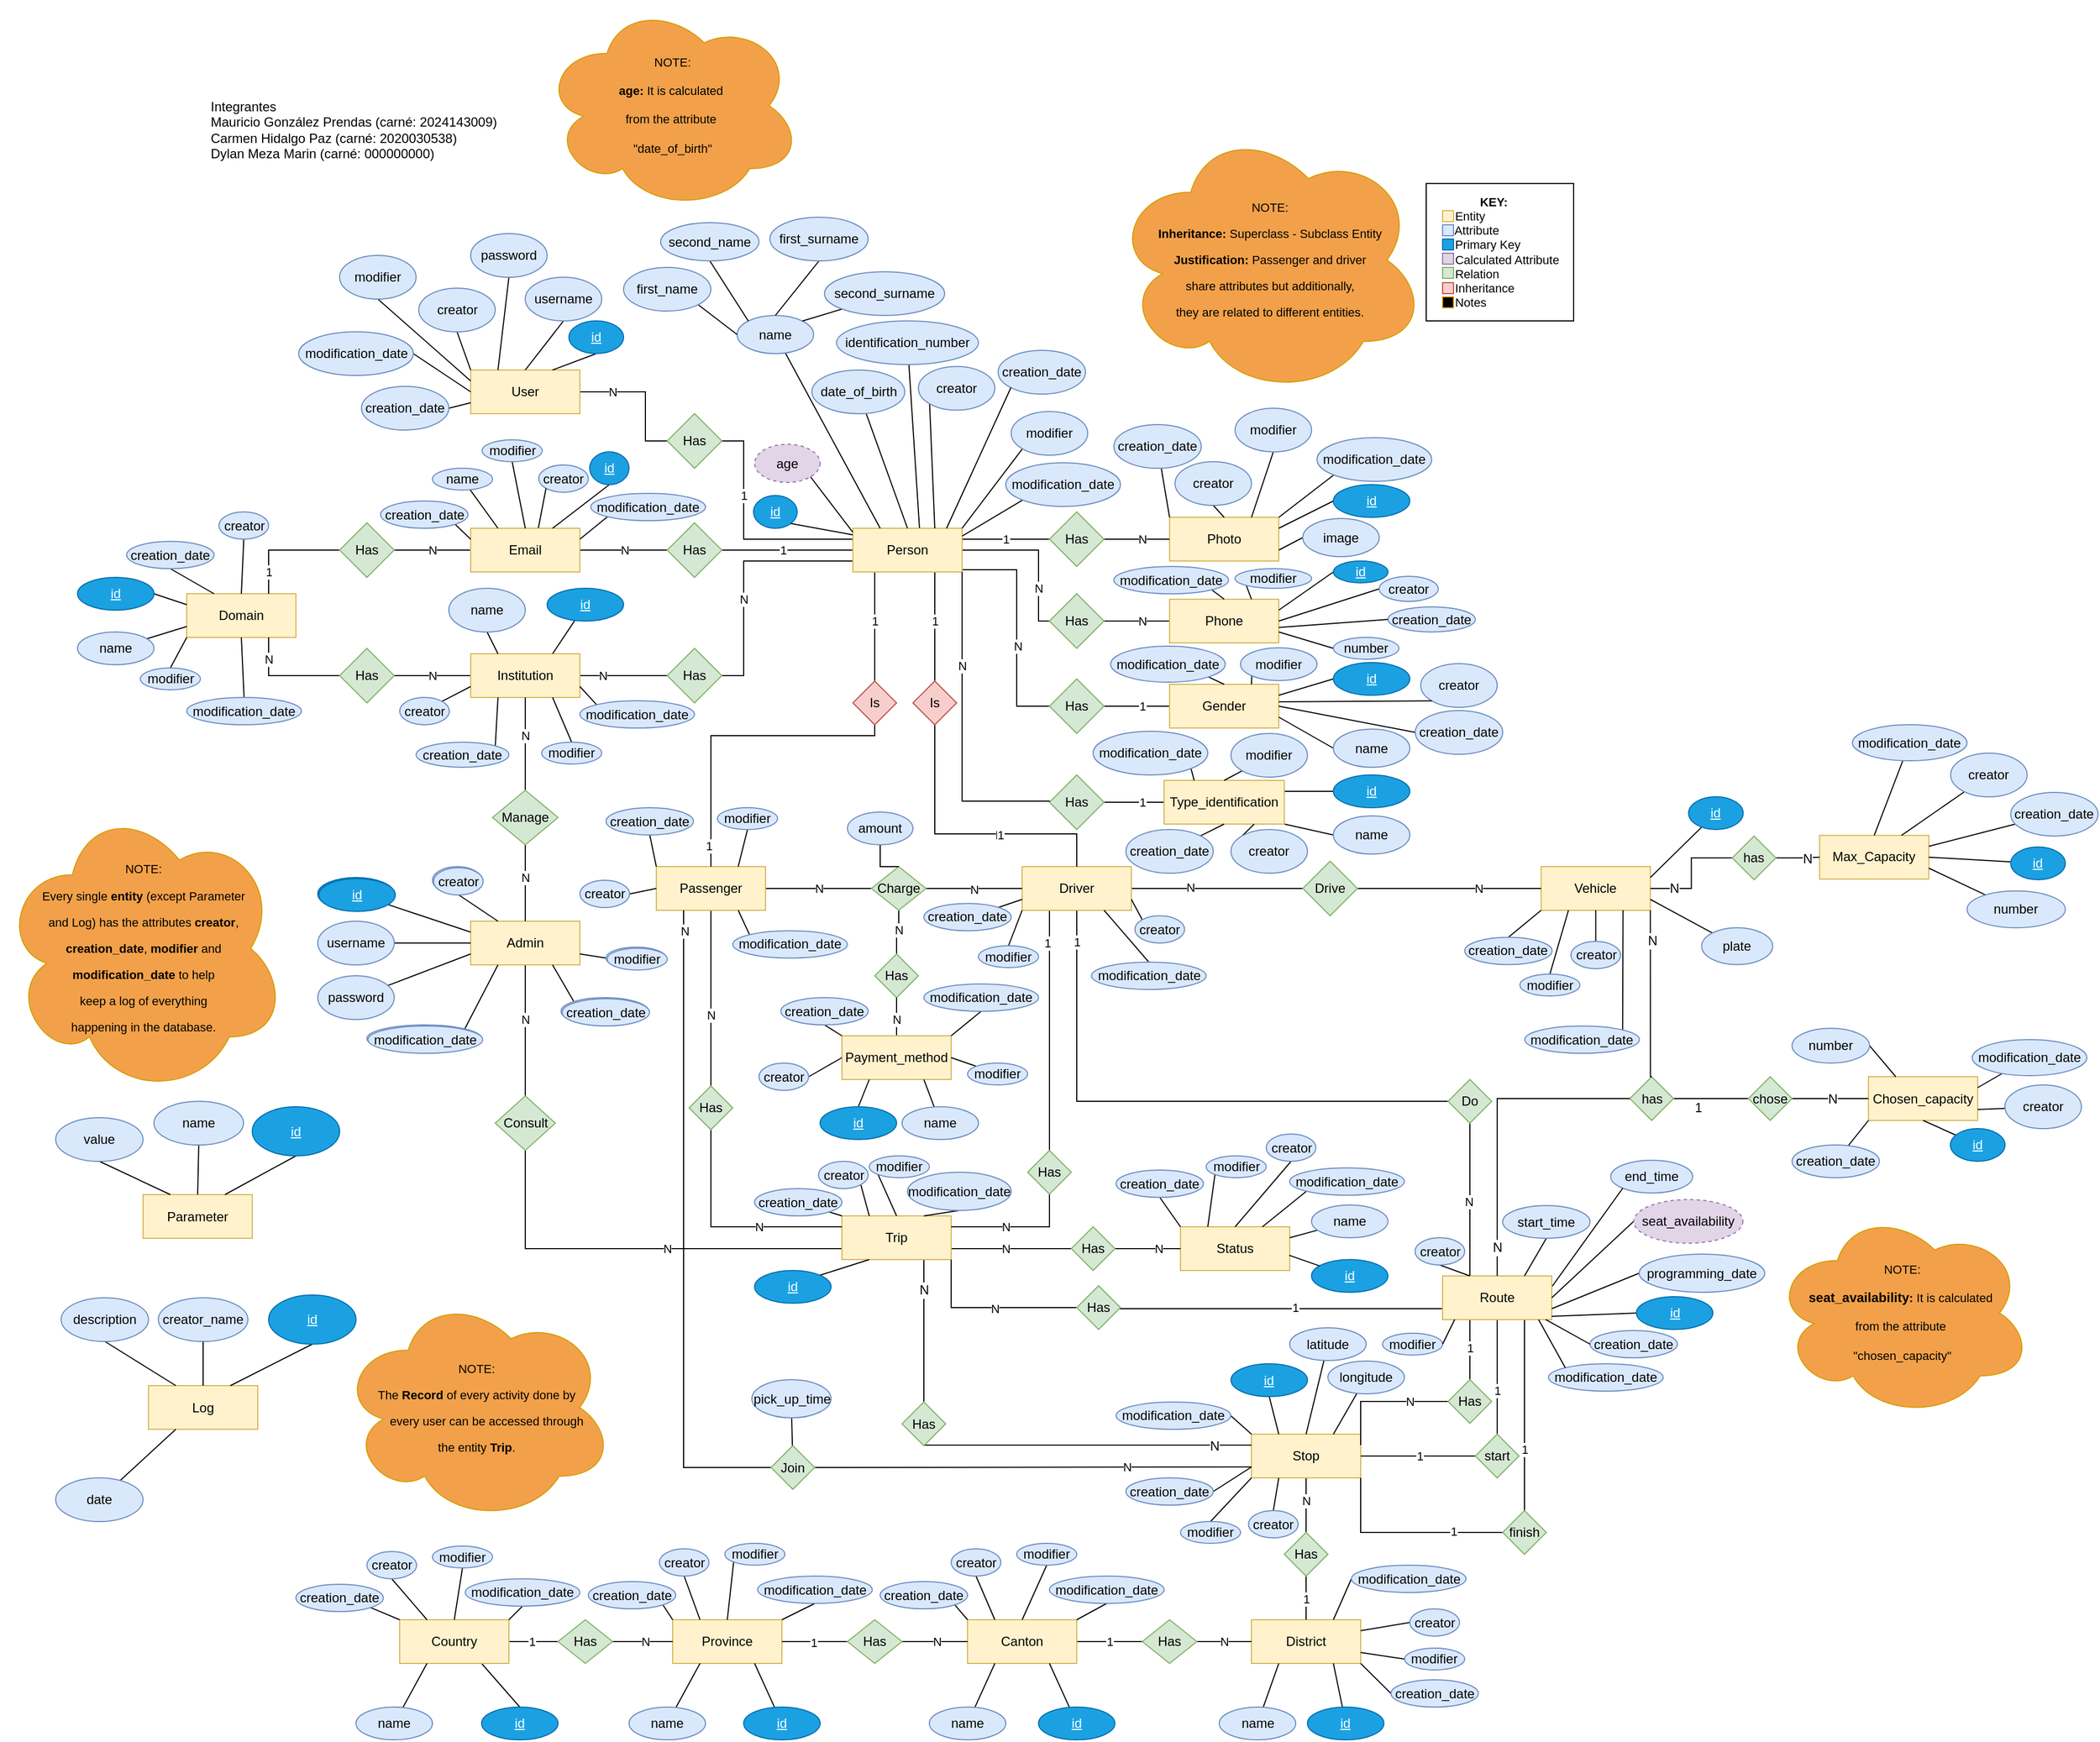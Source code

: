 <mxfile version="26.2.4" pages="2">
  <diagram id="R2lEEEUBdFMjLlhIrx00" name="modelo-conceptual">
    <mxGraphModel grid="1" page="1" gridSize="10" guides="1" tooltips="1" connect="1" arrows="1" fold="1" pageScale="1" pageWidth="850" pageHeight="1100" math="0" shadow="0" extFonts="Permanent Marker^https://fonts.googleapis.com/css?family=Permanent+Marker">
      <root>
        <mxCell id="0" />
        <mxCell id="1" parent="0" />
        <mxCell id="3t429b_SGeL65_ukOjDj-351" style="edgeStyle=orthogonalEdgeStyle;rounded=0;orthogonalLoop=1;jettySize=auto;html=1;exitX=1;exitY=0.5;exitDx=0;exitDy=0;entryX=0;entryY=0.5;entryDx=0;entryDy=0;endArrow=none;startFill=0;" edge="1" parent="1" source="3t429b_SGeL65_ukOjDj-354" target="3t429b_SGeL65_ukOjDj-362">
          <mxGeometry relative="1" as="geometry" />
        </mxCell>
        <mxCell id="3t429b_SGeL65_ukOjDj-352" value="1" style="edgeLabel;html=1;align=center;verticalAlign=middle;resizable=0;points=[];" connectable="0" vertex="1" parent="3t429b_SGeL65_ukOjDj-351">
          <mxGeometry x="-0.422" relative="1" as="geometry">
            <mxPoint x="8" as="offset" />
          </mxGeometry>
        </mxCell>
        <mxCell id="3t429b_SGeL65_ukOjDj-353" style="rounded=0;orthogonalLoop=1;jettySize=auto;html=1;exitX=0.75;exitY=1;exitDx=0;exitDy=0;entryX=0.5;entryY=0;entryDx=0;entryDy=0;endArrow=none;startFill=0;" edge="1" parent="1" source="3t429b_SGeL65_ukOjDj-354" target="3t429b_SGeL65_ukOjDj-373">
          <mxGeometry relative="1" as="geometry" />
        </mxCell>
        <mxCell id="3t429b_SGeL65_ukOjDj-354" value="Country" style="whiteSpace=wrap;html=1;align=center;fillColor=#fff2cc;strokeColor=#d6b656;" vertex="1" parent="1">
          <mxGeometry x="-425" y="1370" width="100" height="40" as="geometry" />
        </mxCell>
        <mxCell id="3t429b_SGeL65_ukOjDj-355" value="Province" style="whiteSpace=wrap;html=1;align=center;fillColor=#fff2cc;strokeColor=#d6b656;" vertex="1" parent="1">
          <mxGeometry x="-175" y="1370" width="100" height="40" as="geometry" />
        </mxCell>
        <mxCell id="3t429b_SGeL65_ukOjDj-356" style="edgeStyle=orthogonalEdgeStyle;rounded=0;orthogonalLoop=1;jettySize=auto;html=1;exitX=1;exitY=0.5;exitDx=0;exitDy=0;entryX=0;entryY=0.5;entryDx=0;entryDy=0;endArrow=none;startFill=0;" edge="1" parent="1" source="3t429b_SGeL65_ukOjDj-358" target="3t429b_SGeL65_ukOjDj-370">
          <mxGeometry relative="1" as="geometry" />
        </mxCell>
        <mxCell id="3t429b_SGeL65_ukOjDj-357" value="1" style="edgeLabel;html=1;align=center;verticalAlign=middle;resizable=0;points=[];" connectable="0" vertex="1" parent="3t429b_SGeL65_ukOjDj-356">
          <mxGeometry x="-0.473" relative="1" as="geometry">
            <mxPoint x="14" as="offset" />
          </mxGeometry>
        </mxCell>
        <mxCell id="3t429b_SGeL65_ukOjDj-358" value="Canton" style="whiteSpace=wrap;html=1;align=center;fillColor=#fff2cc;strokeColor=#d6b656;" vertex="1" parent="1">
          <mxGeometry x="95" y="1370" width="100" height="40" as="geometry" />
        </mxCell>
        <mxCell id="3t429b_SGeL65_ukOjDj-359" value="District" style="whiteSpace=wrap;html=1;align=center;fillColor=#fff2cc;strokeColor=#d6b656;" vertex="1" parent="1">
          <mxGeometry x="355" y="1370" width="100" height="40" as="geometry" />
        </mxCell>
        <mxCell id="3t429b_SGeL65_ukOjDj-360" style="edgeStyle=orthogonalEdgeStyle;rounded=0;orthogonalLoop=1;jettySize=auto;html=1;entryX=0;entryY=0.5;entryDx=0;entryDy=0;endArrow=none;startFill=0;" edge="1" parent="1" source="3t429b_SGeL65_ukOjDj-362" target="3t429b_SGeL65_ukOjDj-355">
          <mxGeometry relative="1" as="geometry" />
        </mxCell>
        <mxCell id="3t429b_SGeL65_ukOjDj-361" value="N" style="edgeLabel;html=1;align=center;verticalAlign=middle;resizable=0;points=[];" connectable="0" vertex="1" parent="3t429b_SGeL65_ukOjDj-360">
          <mxGeometry x="0.45" y="-1" relative="1" as="geometry">
            <mxPoint x="-10" y="-1" as="offset" />
          </mxGeometry>
        </mxCell>
        <mxCell id="3t429b_SGeL65_ukOjDj-362" value="Has" style="shape=rhombus;perimeter=rhombusPerimeter;whiteSpace=wrap;html=1;align=center;fillColor=#d5e8d4;strokeColor=#82b366;" vertex="1" parent="1">
          <mxGeometry x="-280" y="1370" width="50" height="40" as="geometry" />
        </mxCell>
        <mxCell id="3t429b_SGeL65_ukOjDj-363" style="edgeStyle=orthogonalEdgeStyle;rounded=0;orthogonalLoop=1;jettySize=auto;html=1;exitX=1;exitY=0.5;exitDx=0;exitDy=0;entryX=0;entryY=0.5;entryDx=0;entryDy=0;endArrow=none;startFill=0;" edge="1" parent="1" source="3t429b_SGeL65_ukOjDj-355" target="3t429b_SGeL65_ukOjDj-367">
          <mxGeometry relative="1" as="geometry">
            <mxPoint x="405" y="1645" as="sourcePoint" />
          </mxGeometry>
        </mxCell>
        <mxCell id="3t429b_SGeL65_ukOjDj-364" value="1" style="edgeLabel;html=1;align=center;verticalAlign=middle;resizable=0;points=[];" connectable="0" vertex="1" parent="3t429b_SGeL65_ukOjDj-363">
          <mxGeometry x="-0.217" y="-1" relative="1" as="geometry">
            <mxPoint x="5" as="offset" />
          </mxGeometry>
        </mxCell>
        <mxCell id="3t429b_SGeL65_ukOjDj-365" style="edgeStyle=orthogonalEdgeStyle;rounded=0;orthogonalLoop=1;jettySize=auto;html=1;entryX=0;entryY=0.5;entryDx=0;entryDy=0;endArrow=none;startFill=0;" edge="1" parent="1" source="3t429b_SGeL65_ukOjDj-367" target="3t429b_SGeL65_ukOjDj-358">
          <mxGeometry relative="1" as="geometry">
            <mxPoint x="405" y="1525" as="targetPoint" />
          </mxGeometry>
        </mxCell>
        <mxCell id="3t429b_SGeL65_ukOjDj-366" value="N" style="edgeLabel;html=1;align=center;verticalAlign=middle;resizable=0;points=[];" connectable="0" vertex="1" parent="3t429b_SGeL65_ukOjDj-365">
          <mxGeometry x="0.065" relative="1" as="geometry">
            <mxPoint as="offset" />
          </mxGeometry>
        </mxCell>
        <mxCell id="3t429b_SGeL65_ukOjDj-367" value="Has" style="shape=rhombus;perimeter=rhombusPerimeter;whiteSpace=wrap;html=1;align=center;fillColor=#d5e8d4;strokeColor=#82b366;" vertex="1" parent="1">
          <mxGeometry x="-15" y="1370" width="50" height="40" as="geometry" />
        </mxCell>
        <mxCell id="3t429b_SGeL65_ukOjDj-368" style="edgeStyle=orthogonalEdgeStyle;rounded=0;orthogonalLoop=1;jettySize=auto;html=1;exitX=1;exitY=0.5;exitDx=0;exitDy=0;entryX=0;entryY=0.5;entryDx=0;entryDy=0;endArrow=none;startFill=0;" edge="1" parent="1" source="3t429b_SGeL65_ukOjDj-370" target="3t429b_SGeL65_ukOjDj-359">
          <mxGeometry relative="1" as="geometry" />
        </mxCell>
        <mxCell id="3t429b_SGeL65_ukOjDj-369" value="N" style="edgeLabel;html=1;align=center;verticalAlign=middle;resizable=0;points=[];" connectable="0" vertex="1" parent="3t429b_SGeL65_ukOjDj-368">
          <mxGeometry x="0.82" relative="1" as="geometry">
            <mxPoint x="-21" as="offset" />
          </mxGeometry>
        </mxCell>
        <mxCell id="3t429b_SGeL65_ukOjDj-370" value="Has" style="shape=rhombus;perimeter=rhombusPerimeter;whiteSpace=wrap;html=1;align=center;fillColor=#d5e8d4;strokeColor=#82b366;" vertex="1" parent="1">
          <mxGeometry x="255" y="1370" width="50" height="40" as="geometry" />
        </mxCell>
        <mxCell id="3t429b_SGeL65_ukOjDj-371" style="rounded=0;orthogonalLoop=1;jettySize=auto;html=1;entryX=0.25;entryY=1;entryDx=0;entryDy=0;endArrow=none;startFill=0;" edge="1" parent="1" source="3t429b_SGeL65_ukOjDj-372" target="3t429b_SGeL65_ukOjDj-354">
          <mxGeometry relative="1" as="geometry" />
        </mxCell>
        <mxCell id="3t429b_SGeL65_ukOjDj-372" value="name" style="ellipse;whiteSpace=wrap;html=1;align=center;fillColor=#dae8fc;strokeColor=#6c8ebf;" vertex="1" parent="1">
          <mxGeometry x="-465" y="1450" width="70" height="30" as="geometry" />
        </mxCell>
        <mxCell id="3t429b_SGeL65_ukOjDj-373" value="id" style="ellipse;whiteSpace=wrap;html=1;align=center;fontStyle=4;fillColor=#1ba1e2;fontColor=#ffffff;strokeColor=#006EAF;" vertex="1" parent="1">
          <mxGeometry x="-350" y="1450" width="70" height="30" as="geometry" />
        </mxCell>
        <mxCell id="3t429b_SGeL65_ukOjDj-374" style="rounded=0;orthogonalLoop=1;jettySize=auto;html=1;entryX=0.25;entryY=1;entryDx=0;entryDy=0;endArrow=none;startFill=0;" edge="1" parent="1" source="3t429b_SGeL65_ukOjDj-375" target="3t429b_SGeL65_ukOjDj-355">
          <mxGeometry relative="1" as="geometry" />
        </mxCell>
        <mxCell id="3t429b_SGeL65_ukOjDj-375" value="name" style="ellipse;whiteSpace=wrap;html=1;align=center;fillColor=#dae8fc;strokeColor=#6c8ebf;" vertex="1" parent="1">
          <mxGeometry x="-215" y="1450" width="70" height="30" as="geometry" />
        </mxCell>
        <mxCell id="3t429b_SGeL65_ukOjDj-376" style="rounded=0;orthogonalLoop=1;jettySize=auto;html=1;entryX=0.75;entryY=1;entryDx=0;entryDy=0;endArrow=none;startFill=0;" edge="1" parent="1" source="3t429b_SGeL65_ukOjDj-377" target="3t429b_SGeL65_ukOjDj-355">
          <mxGeometry relative="1" as="geometry" />
        </mxCell>
        <mxCell id="3t429b_SGeL65_ukOjDj-377" value="id" style="ellipse;whiteSpace=wrap;html=1;align=center;fontStyle=4;fillColor=#1ba1e2;fontColor=#ffffff;strokeColor=#006EAF;" vertex="1" parent="1">
          <mxGeometry x="-110" y="1450" width="70" height="30" as="geometry" />
        </mxCell>
        <mxCell id="3t429b_SGeL65_ukOjDj-378" style="rounded=0;orthogonalLoop=1;jettySize=auto;html=1;entryX=0.25;entryY=1;entryDx=0;entryDy=0;endArrow=none;startFill=0;" edge="1" parent="1" source="3t429b_SGeL65_ukOjDj-379" target="3t429b_SGeL65_ukOjDj-358">
          <mxGeometry relative="1" as="geometry" />
        </mxCell>
        <mxCell id="3t429b_SGeL65_ukOjDj-379" value="name" style="ellipse;whiteSpace=wrap;html=1;align=center;fillColor=#dae8fc;strokeColor=#6c8ebf;" vertex="1" parent="1">
          <mxGeometry x="60" y="1450" width="70" height="30" as="geometry" />
        </mxCell>
        <mxCell id="3t429b_SGeL65_ukOjDj-380" style="rounded=0;orthogonalLoop=1;jettySize=auto;html=1;entryX=0.75;entryY=1;entryDx=0;entryDy=0;endArrow=none;startFill=0;" edge="1" parent="1" source="3t429b_SGeL65_ukOjDj-381" target="3t429b_SGeL65_ukOjDj-358">
          <mxGeometry relative="1" as="geometry" />
        </mxCell>
        <mxCell id="3t429b_SGeL65_ukOjDj-381" value="id" style="ellipse;whiteSpace=wrap;html=1;align=center;fontStyle=4;fillColor=#1ba1e2;fontColor=#ffffff;strokeColor=#006EAF;" vertex="1" parent="1">
          <mxGeometry x="160" y="1450" width="70" height="30" as="geometry" />
        </mxCell>
        <mxCell id="3t429b_SGeL65_ukOjDj-382" style="rounded=0;orthogonalLoop=1;jettySize=auto;html=1;entryX=0.25;entryY=1;entryDx=0;entryDy=0;endArrow=none;startFill=0;" edge="1" parent="1" source="3t429b_SGeL65_ukOjDj-383" target="3t429b_SGeL65_ukOjDj-359">
          <mxGeometry relative="1" as="geometry" />
        </mxCell>
        <mxCell id="3t429b_SGeL65_ukOjDj-383" value="name" style="ellipse;whiteSpace=wrap;html=1;align=center;fillColor=#dae8fc;strokeColor=#6c8ebf;" vertex="1" parent="1">
          <mxGeometry x="325.5" y="1450" width="70" height="30" as="geometry" />
        </mxCell>
        <mxCell id="3t429b_SGeL65_ukOjDj-384" style="rounded=0;orthogonalLoop=1;jettySize=auto;html=1;entryX=0.75;entryY=1;entryDx=0;entryDy=0;endArrow=none;startFill=0;" edge="1" parent="1" source="3t429b_SGeL65_ukOjDj-385" target="3t429b_SGeL65_ukOjDj-359">
          <mxGeometry relative="1" as="geometry" />
        </mxCell>
        <mxCell id="3t429b_SGeL65_ukOjDj-385" value="id" style="ellipse;whiteSpace=wrap;html=1;align=center;fontStyle=4;fillColor=#1ba1e2;fontColor=#ffffff;strokeColor=#006EAF;" vertex="1" parent="1">
          <mxGeometry x="406.25" y="1450" width="70" height="30" as="geometry" />
        </mxCell>
        <mxCell id="3t429b_SGeL65_ukOjDj-386" style="edgeStyle=orthogonalEdgeStyle;rounded=0;orthogonalLoop=1;jettySize=auto;html=1;exitX=1;exitY=0.25;exitDx=0;exitDy=0;entryX=0;entryY=0.5;entryDx=0;entryDy=0;endArrow=none;startFill=0;" edge="1" parent="1" source="3t429b_SGeL65_ukOjDj-402" target="3t429b_SGeL65_ukOjDj-430">
          <mxGeometry relative="1" as="geometry" />
        </mxCell>
        <mxCell id="3t429b_SGeL65_ukOjDj-387" value="1" style="edgeLabel;html=1;align=center;verticalAlign=middle;resizable=0;points=[];" connectable="0" vertex="1" parent="3t429b_SGeL65_ukOjDj-386">
          <mxGeometry x="-0.768" y="-2" relative="1" as="geometry">
            <mxPoint x="30" y="-2" as="offset" />
          </mxGeometry>
        </mxCell>
        <mxCell id="3t429b_SGeL65_ukOjDj-388" style="edgeStyle=orthogonalEdgeStyle;rounded=0;orthogonalLoop=1;jettySize=auto;html=1;exitX=1;exitY=0.5;exitDx=0;exitDy=0;entryX=0;entryY=0.5;entryDx=0;entryDy=0;endArrow=none;startFill=0;" edge="1" parent="1" source="3t429b_SGeL65_ukOjDj-402" target="3t429b_SGeL65_ukOjDj-431">
          <mxGeometry relative="1" as="geometry">
            <Array as="points">
              <mxPoint x="160" y="390" />
              <mxPoint x="160" y="455" />
            </Array>
          </mxGeometry>
        </mxCell>
        <mxCell id="3t429b_SGeL65_ukOjDj-389" value="N" style="edgeLabel;html=1;align=center;verticalAlign=middle;resizable=0;points=[];" connectable="0" vertex="1" parent="3t429b_SGeL65_ukOjDj-388">
          <mxGeometry x="-0.514" y="-3" relative="1" as="geometry">
            <mxPoint x="35" y="32" as="offset" />
          </mxGeometry>
        </mxCell>
        <mxCell id="3t429b_SGeL65_ukOjDj-390" style="edgeStyle=orthogonalEdgeStyle;rounded=0;orthogonalLoop=1;jettySize=auto;html=1;exitX=1;exitY=0.75;exitDx=0;exitDy=0;entryX=0;entryY=0.5;entryDx=0;entryDy=0;endArrow=none;startFill=0;" edge="1" parent="1" target="3t429b_SGeL65_ukOjDj-432">
          <mxGeometry relative="1" as="geometry">
            <Array as="points">
              <mxPoint x="140" y="408" />
              <mxPoint x="140" y="533" />
            </Array>
            <mxPoint x="90" y="408" as="sourcePoint" />
          </mxGeometry>
        </mxCell>
        <mxCell id="3t429b_SGeL65_ukOjDj-391" value="N" style="edgeLabel;html=1;align=center;verticalAlign=middle;resizable=0;points=[];" connectable="0" vertex="1" parent="3t429b_SGeL65_ukOjDj-390">
          <mxGeometry x="-0.888" y="-3" relative="1" as="geometry">
            <mxPoint x="39" y="67" as="offset" />
          </mxGeometry>
        </mxCell>
        <mxCell id="3t429b_SGeL65_ukOjDj-392" style="edgeStyle=orthogonalEdgeStyle;rounded=0;orthogonalLoop=1;jettySize=auto;html=1;exitX=0;exitY=0.25;exitDx=0;exitDy=0;entryX=1;entryY=0.5;entryDx=0;entryDy=0;endArrow=none;startFill=0;" edge="1" parent="1" source="3t429b_SGeL65_ukOjDj-402" target="3t429b_SGeL65_ukOjDj-447">
          <mxGeometry relative="1" as="geometry">
            <Array as="points">
              <mxPoint x="-110" y="380" />
              <mxPoint x="-110" y="290" />
            </Array>
          </mxGeometry>
        </mxCell>
        <mxCell id="3t429b_SGeL65_ukOjDj-393" value="1" style="edgeLabel;html=1;align=center;verticalAlign=middle;resizable=0;points=[];" connectable="0" vertex="1" parent="3t429b_SGeL65_ukOjDj-392">
          <mxGeometry x="-0.898" relative="1" as="geometry">
            <mxPoint x="-90" y="-40" as="offset" />
          </mxGeometry>
        </mxCell>
        <mxCell id="3t429b_SGeL65_ukOjDj-394" style="edgeStyle=orthogonalEdgeStyle;rounded=0;orthogonalLoop=1;jettySize=auto;html=1;exitX=0;exitY=0.5;exitDx=0;exitDy=0;entryX=1;entryY=0.5;entryDx=0;entryDy=0;endArrow=none;startFill=0;" edge="1" parent="1" source="3t429b_SGeL65_ukOjDj-402" target="3t429b_SGeL65_ukOjDj-450">
          <mxGeometry relative="1" as="geometry">
            <Array as="points" />
          </mxGeometry>
        </mxCell>
        <mxCell id="3t429b_SGeL65_ukOjDj-395" value="1" style="edgeLabel;html=1;align=center;verticalAlign=middle;resizable=0;points=[];" connectable="0" vertex="1" parent="3t429b_SGeL65_ukOjDj-394">
          <mxGeometry x="-0.846" y="-1" relative="1" as="geometry">
            <mxPoint x="-55" y="1" as="offset" />
          </mxGeometry>
        </mxCell>
        <mxCell id="3t429b_SGeL65_ukOjDj-396" style="edgeStyle=orthogonalEdgeStyle;rounded=0;orthogonalLoop=1;jettySize=auto;html=1;exitX=0;exitY=0.75;exitDx=0;exitDy=0;entryX=1;entryY=0.5;entryDx=0;entryDy=0;endArrow=none;startFill=0;" edge="1" parent="1" source="3t429b_SGeL65_ukOjDj-402" target="3t429b_SGeL65_ukOjDj-453">
          <mxGeometry relative="1" as="geometry">
            <Array as="points">
              <mxPoint x="-110" y="400" />
              <mxPoint x="-110" y="505" />
            </Array>
          </mxGeometry>
        </mxCell>
        <mxCell id="3t429b_SGeL65_ukOjDj-397" value="N" style="edgeLabel;html=1;align=center;verticalAlign=middle;resizable=0;points=[];" connectable="0" vertex="1" parent="3t429b_SGeL65_ukOjDj-396">
          <mxGeometry x="-0.766" y="1" relative="1" as="geometry">
            <mxPoint x="-74" y="34" as="offset" />
          </mxGeometry>
        </mxCell>
        <mxCell id="3t429b_SGeL65_ukOjDj-398" style="edgeStyle=orthogonalEdgeStyle;rounded=0;orthogonalLoop=1;jettySize=auto;html=1;exitX=0.75;exitY=1;exitDx=0;exitDy=0;entryX=0.5;entryY=0;entryDx=0;entryDy=0;endArrow=none;startFill=0;" edge="1" parent="1" source="3t429b_SGeL65_ukOjDj-402" target="3t429b_SGeL65_ukOjDj-504">
          <mxGeometry relative="1" as="geometry" />
        </mxCell>
        <mxCell id="3t429b_SGeL65_ukOjDj-399" value="1" style="edgeLabel;html=1;align=center;verticalAlign=middle;resizable=0;points=[];" connectable="0" vertex="1" parent="3t429b_SGeL65_ukOjDj-398">
          <mxGeometry x="-0.763" y="-1" relative="1" as="geometry">
            <mxPoint x="1" y="33" as="offset" />
          </mxGeometry>
        </mxCell>
        <mxCell id="3t429b_SGeL65_ukOjDj-400" style="edgeStyle=orthogonalEdgeStyle;rounded=0;orthogonalLoop=1;jettySize=auto;html=1;exitX=0.25;exitY=1;exitDx=0;exitDy=0;entryX=0.5;entryY=0;entryDx=0;entryDy=0;endArrow=none;startFill=0;" edge="1" parent="1" source="3t429b_SGeL65_ukOjDj-402" target="3t429b_SGeL65_ukOjDj-505">
          <mxGeometry relative="1" as="geometry">
            <mxPoint x="20" y="510" as="targetPoint" />
            <Array as="points">
              <mxPoint x="10" y="410" />
            </Array>
          </mxGeometry>
        </mxCell>
        <mxCell id="3t429b_SGeL65_ukOjDj-401" value="1" style="edgeLabel;html=1;align=center;verticalAlign=middle;resizable=0;points=[];" connectable="0" vertex="1" parent="3t429b_SGeL65_ukOjDj-400">
          <mxGeometry x="-0.698" relative="1" as="geometry">
            <mxPoint y="34" as="offset" />
          </mxGeometry>
        </mxCell>
        <mxCell id="3t429b_SGeL65_ukOjDj-402" value="Person" style="whiteSpace=wrap;html=1;align=center;fillColor=#fff2cc;strokeColor=#d6b656;" vertex="1" parent="1">
          <mxGeometry x="-10" y="370" width="100" height="40" as="geometry" />
        </mxCell>
        <mxCell id="3t429b_SGeL65_ukOjDj-403" style="rounded=0;orthogonalLoop=1;jettySize=auto;html=1;entryX=0.25;entryY=0;entryDx=0;entryDy=0;endArrow=none;startFill=0;" edge="1" parent="1" source="3t429b_SGeL65_ukOjDj-404" target="3t429b_SGeL65_ukOjDj-402">
          <mxGeometry relative="1" as="geometry" />
        </mxCell>
        <mxCell id="3t429b_SGeL65_ukOjDj-404" value="name" style="ellipse;whiteSpace=wrap;html=1;align=center;fillColor=#dae8fc;strokeColor=#6c8ebf;" vertex="1" parent="1">
          <mxGeometry x="-116" y="175" width="70" height="35" as="geometry" />
        </mxCell>
        <mxCell id="3t429b_SGeL65_ukOjDj-405" style="rounded=0;orthogonalLoop=1;jettySize=auto;html=1;exitX=1;exitY=1;exitDx=0;exitDy=0;entryX=0;entryY=0.5;entryDx=0;entryDy=0;endArrow=none;startFill=0;" edge="1" parent="1" source="3t429b_SGeL65_ukOjDj-406" target="3t429b_SGeL65_ukOjDj-404">
          <mxGeometry relative="1" as="geometry" />
        </mxCell>
        <mxCell id="3t429b_SGeL65_ukOjDj-406" value="first_name" style="ellipse;whiteSpace=wrap;html=1;align=center;fillColor=#dae8fc;strokeColor=#6c8ebf;" vertex="1" parent="1">
          <mxGeometry x="-220" y="131" width="80" height="40" as="geometry" />
        </mxCell>
        <mxCell id="3t429b_SGeL65_ukOjDj-407" style="rounded=0;orthogonalLoop=1;jettySize=auto;html=1;exitX=0.5;exitY=1;exitDx=0;exitDy=0;entryX=0;entryY=0;entryDx=0;entryDy=0;endArrow=none;startFill=0;" edge="1" parent="1" source="3t429b_SGeL65_ukOjDj-408" target="3t429b_SGeL65_ukOjDj-404">
          <mxGeometry relative="1" as="geometry" />
        </mxCell>
        <mxCell id="3t429b_SGeL65_ukOjDj-408" value="second_name" style="ellipse;whiteSpace=wrap;html=1;align=center;fillColor=#dae8fc;strokeColor=#6c8ebf;" vertex="1" parent="1">
          <mxGeometry x="-186" y="90" width="90" height="35" as="geometry" />
        </mxCell>
        <mxCell id="3t429b_SGeL65_ukOjDj-409" style="rounded=0;orthogonalLoop=1;jettySize=auto;html=1;exitX=0.5;exitY=1;exitDx=0;exitDy=0;entryX=0.5;entryY=0;entryDx=0;entryDy=0;endArrow=none;startFill=0;" edge="1" parent="1" source="3t429b_SGeL65_ukOjDj-410" target="3t429b_SGeL65_ukOjDj-404">
          <mxGeometry relative="1" as="geometry" />
        </mxCell>
        <mxCell id="3t429b_SGeL65_ukOjDj-410" value="first_surname" style="ellipse;whiteSpace=wrap;html=1;align=center;fillColor=#dae8fc;strokeColor=#6c8ebf;" vertex="1" parent="1">
          <mxGeometry x="-86" y="85" width="90" height="40" as="geometry" />
        </mxCell>
        <mxCell id="3t429b_SGeL65_ukOjDj-411" style="rounded=0;orthogonalLoop=1;jettySize=auto;html=1;exitX=0;exitY=1;exitDx=0;exitDy=0;entryX=1;entryY=0;entryDx=0;entryDy=0;endArrow=none;startFill=0;" edge="1" parent="1" source="3t429b_SGeL65_ukOjDj-412" target="3t429b_SGeL65_ukOjDj-404">
          <mxGeometry relative="1" as="geometry" />
        </mxCell>
        <mxCell id="3t429b_SGeL65_ukOjDj-412" value="second_surname" style="ellipse;whiteSpace=wrap;html=1;align=center;fillColor=#dae8fc;strokeColor=#6c8ebf;" vertex="1" parent="1">
          <mxGeometry x="-36" y="135" width="110" height="40" as="geometry" />
        </mxCell>
        <mxCell id="3t429b_SGeL65_ukOjDj-413" style="rounded=0;orthogonalLoop=1;jettySize=auto;html=1;entryX=0.5;entryY=0;entryDx=0;entryDy=0;endArrow=none;startFill=0;" edge="1" parent="1" source="3t429b_SGeL65_ukOjDj-414" target="3t429b_SGeL65_ukOjDj-402">
          <mxGeometry relative="1" as="geometry" />
        </mxCell>
        <mxCell id="3t429b_SGeL65_ukOjDj-414" value="date_of_birth" style="ellipse;whiteSpace=wrap;html=1;align=center;fillColor=#dae8fc;strokeColor=#6c8ebf;" vertex="1" parent="1">
          <mxGeometry x="-47.5" y="225" width="85" height="40" as="geometry" />
        </mxCell>
        <mxCell id="3t429b_SGeL65_ukOjDj-415" style="rounded=0;orthogonalLoop=1;jettySize=auto;html=1;entryX=0.61;entryY=-0.006;entryDx=0;entryDy=0;endArrow=none;startFill=0;entryPerimeter=0;" edge="1" parent="1" source="3t429b_SGeL65_ukOjDj-416" target="3t429b_SGeL65_ukOjDj-402">
          <mxGeometry relative="1" as="geometry" />
        </mxCell>
        <mxCell id="3t429b_SGeL65_ukOjDj-416" value="identification_number" style="ellipse;whiteSpace=wrap;html=1;align=center;fillColor=#dae8fc;strokeColor=#6c8ebf;" vertex="1" parent="1">
          <mxGeometry x="-25" y="180" width="130" height="40" as="geometry" />
        </mxCell>
        <mxCell id="3t429b_SGeL65_ukOjDj-418" value="age" style="ellipse;whiteSpace=wrap;html=1;align=center;dashed=1;fillColor=#e1d5e7;strokeColor=#9673a6;" vertex="1" parent="1">
          <mxGeometry x="-100" y="293" width="60" height="35" as="geometry" />
        </mxCell>
        <mxCell id="3t429b_SGeL65_ukOjDj-420" value="id" style="ellipse;whiteSpace=wrap;html=1;align=center;fontStyle=4;fillColor=#1ba1e2;fontColor=#ffffff;strokeColor=#006EAF;" vertex="1" parent="1">
          <mxGeometry x="-101" y="340" width="40" height="30" as="geometry" />
        </mxCell>
        <mxCell id="3t429b_SGeL65_ukOjDj-421" value="Photo" style="whiteSpace=wrap;html=1;align=center;fillColor=#fff2cc;strokeColor=#d6b656;" vertex="1" parent="1">
          <mxGeometry x="280" y="360" width="100" height="40" as="geometry" />
        </mxCell>
        <mxCell id="3t429b_SGeL65_ukOjDj-422" style="rounded=0;orthogonalLoop=1;jettySize=auto;html=1;exitX=0;exitY=0.5;exitDx=0;exitDy=0;entryX=1;entryY=0.5;entryDx=0;entryDy=0;endArrow=none;startFill=0;edgeStyle=orthogonalEdgeStyle;" edge="1" parent="1" source="3t429b_SGeL65_ukOjDj-424" target="3t429b_SGeL65_ukOjDj-431">
          <mxGeometry relative="1" as="geometry" />
        </mxCell>
        <mxCell id="3t429b_SGeL65_ukOjDj-423" value="N" style="edgeLabel;html=1;align=center;verticalAlign=middle;resizable=0;points=[];" connectable="0" vertex="1" parent="3t429b_SGeL65_ukOjDj-422">
          <mxGeometry x="-0.605" relative="1" as="geometry">
            <mxPoint x="-13" as="offset" />
          </mxGeometry>
        </mxCell>
        <mxCell id="3t429b_SGeL65_ukOjDj-424" value="Phone" style="whiteSpace=wrap;html=1;align=center;fillColor=#fff2cc;strokeColor=#d6b656;" vertex="1" parent="1">
          <mxGeometry x="280" y="435" width="100" height="40" as="geometry" />
        </mxCell>
        <mxCell id="3t429b_SGeL65_ukOjDj-425" style="rounded=0;orthogonalLoop=1;jettySize=auto;html=1;exitX=0;exitY=0.5;exitDx=0;exitDy=0;entryX=1;entryY=0.5;entryDx=0;entryDy=0;endArrow=none;startFill=0;edgeStyle=orthogonalEdgeStyle;" edge="1" parent="1" source="3t429b_SGeL65_ukOjDj-427" target="3t429b_SGeL65_ukOjDj-432">
          <mxGeometry relative="1" as="geometry" />
        </mxCell>
        <mxCell id="3t429b_SGeL65_ukOjDj-426" value="1" style="edgeLabel;html=1;align=center;verticalAlign=middle;resizable=0;points=[];" connectable="0" vertex="1" parent="3t429b_SGeL65_ukOjDj-425">
          <mxGeometry x="-0.654" y="-1" relative="1" as="geometry">
            <mxPoint x="-15" y="1" as="offset" />
          </mxGeometry>
        </mxCell>
        <mxCell id="3t429b_SGeL65_ukOjDj-427" value="Gender" style="whiteSpace=wrap;html=1;align=center;fillColor=#fff2cc;strokeColor=#d6b656;" vertex="1" parent="1">
          <mxGeometry x="280" y="513" width="100" height="40" as="geometry" />
        </mxCell>
        <mxCell id="3t429b_SGeL65_ukOjDj-428" style="rounded=0;orthogonalLoop=1;jettySize=auto;html=1;exitX=1;exitY=0.5;exitDx=0;exitDy=0;entryX=0;entryY=0.5;entryDx=0;entryDy=0;endArrow=none;startFill=0;edgeStyle=orthogonalEdgeStyle;" edge="1" parent="1" source="3t429b_SGeL65_ukOjDj-430" target="3t429b_SGeL65_ukOjDj-421">
          <mxGeometry relative="1" as="geometry" />
        </mxCell>
        <mxCell id="3t429b_SGeL65_ukOjDj-429" value="N" style="edgeLabel;html=1;align=center;verticalAlign=middle;resizable=0;points=[];" connectable="0" vertex="1" parent="3t429b_SGeL65_ukOjDj-428">
          <mxGeometry x="0.58" y="1" relative="1" as="geometry">
            <mxPoint x="-13" y="1" as="offset" />
          </mxGeometry>
        </mxCell>
        <mxCell id="3t429b_SGeL65_ukOjDj-430" value="Has" style="shape=rhombus;perimeter=rhombusPerimeter;whiteSpace=wrap;html=1;align=center;fillColor=#d5e8d4;strokeColor=#82b366;" vertex="1" parent="1">
          <mxGeometry x="170" y="355" width="50" height="50" as="geometry" />
        </mxCell>
        <mxCell id="3t429b_SGeL65_ukOjDj-431" value="Has" style="shape=rhombus;perimeter=rhombusPerimeter;whiteSpace=wrap;html=1;align=center;fillColor=#d5e8d4;strokeColor=#82b366;" vertex="1" parent="1">
          <mxGeometry x="170" y="430" width="50" height="50" as="geometry" />
        </mxCell>
        <mxCell id="3t429b_SGeL65_ukOjDj-432" value="Has" style="shape=rhombus;perimeter=rhombusPerimeter;whiteSpace=wrap;html=1;align=center;fillColor=#d5e8d4;strokeColor=#82b366;" vertex="1" parent="1">
          <mxGeometry x="170" y="508" width="50" height="50" as="geometry" />
        </mxCell>
        <mxCell id="3t429b_SGeL65_ukOjDj-433" style="rounded=0;orthogonalLoop=1;jettySize=auto;html=1;exitX=0;exitY=0.5;exitDx=0;exitDy=0;entryX=1;entryY=0.75;entryDx=0;entryDy=0;endArrow=none;startFill=0;" edge="1" parent="1" source="3t429b_SGeL65_ukOjDj-434" target="3t429b_SGeL65_ukOjDj-421">
          <mxGeometry relative="1" as="geometry" />
        </mxCell>
        <mxCell id="3t429b_SGeL65_ukOjDj-434" value="image" style="ellipse;whiteSpace=wrap;html=1;align=center;fillColor=#dae8fc;strokeColor=#6c8ebf;" vertex="1" parent="1">
          <mxGeometry x="402" y="361" width="70" height="35" as="geometry" />
        </mxCell>
        <mxCell id="3t429b_SGeL65_ukOjDj-435" style="rounded=0;orthogonalLoop=1;jettySize=auto;html=1;exitX=0;exitY=0.5;exitDx=0;exitDy=0;entryX=1;entryY=0.25;entryDx=0;entryDy=0;endArrow=none;startFill=0;" edge="1" parent="1" source="3t429b_SGeL65_ukOjDj-436" target="3t429b_SGeL65_ukOjDj-421">
          <mxGeometry relative="1" as="geometry" />
        </mxCell>
        <mxCell id="3t429b_SGeL65_ukOjDj-436" value="id" style="ellipse;whiteSpace=wrap;html=1;align=center;fontStyle=4;fillColor=#1ba1e2;fontColor=#ffffff;strokeColor=#006EAF;" vertex="1" parent="1">
          <mxGeometry x="430" y="330" width="70" height="30" as="geometry" />
        </mxCell>
        <mxCell id="3t429b_SGeL65_ukOjDj-437" style="rounded=0;orthogonalLoop=1;jettySize=auto;html=1;exitX=0;exitY=0.5;exitDx=0;exitDy=0;entryX=1;entryY=0.75;entryDx=0;entryDy=0;endArrow=none;startFill=0;" edge="1" parent="1" source="3t429b_SGeL65_ukOjDj-438" target="3t429b_SGeL65_ukOjDj-424">
          <mxGeometry relative="1" as="geometry">
            <mxPoint x="380" y="455" as="targetPoint" />
          </mxGeometry>
        </mxCell>
        <mxCell id="3t429b_SGeL65_ukOjDj-438" value="number" style="ellipse;whiteSpace=wrap;html=1;align=center;fillColor=#dae8fc;strokeColor=#6c8ebf;" vertex="1" parent="1">
          <mxGeometry x="430" y="470" width="60" height="20" as="geometry" />
        </mxCell>
        <mxCell id="3t429b_SGeL65_ukOjDj-439" style="rounded=0;orthogonalLoop=1;jettySize=auto;html=1;exitX=0;exitY=0.5;exitDx=0;exitDy=0;entryX=1;entryY=0.25;entryDx=0;entryDy=0;endArrow=none;startFill=0;" edge="1" parent="1" source="3t429b_SGeL65_ukOjDj-440" target="3t429b_SGeL65_ukOjDj-424">
          <mxGeometry relative="1" as="geometry">
            <mxPoint x="380" y="435" as="targetPoint" />
          </mxGeometry>
        </mxCell>
        <mxCell id="3t429b_SGeL65_ukOjDj-440" value="id" style="ellipse;whiteSpace=wrap;html=1;align=center;fontStyle=4;fillColor=#1ba1e2;fontColor=#ffffff;strokeColor=#006EAF;" vertex="1" parent="1">
          <mxGeometry x="430" y="400" width="50" height="20" as="geometry" />
        </mxCell>
        <mxCell id="3t429b_SGeL65_ukOjDj-441" style="rounded=0;orthogonalLoop=1;jettySize=auto;html=1;exitX=0;exitY=0.5;exitDx=0;exitDy=0;entryX=1;entryY=0.75;entryDx=0;entryDy=0;endArrow=none;startFill=0;" edge="1" parent="1" source="3t429b_SGeL65_ukOjDj-442" target="3t429b_SGeL65_ukOjDj-427">
          <mxGeometry relative="1" as="geometry">
            <mxPoint x="380" y="515" as="targetPoint" />
          </mxGeometry>
        </mxCell>
        <mxCell id="3t429b_SGeL65_ukOjDj-442" value="name" style="ellipse;whiteSpace=wrap;html=1;align=center;fillColor=#dae8fc;strokeColor=#6c8ebf;" vertex="1" parent="1">
          <mxGeometry x="430" y="554" width="70" height="35" as="geometry" />
        </mxCell>
        <mxCell id="3t429b_SGeL65_ukOjDj-443" style="rounded=0;orthogonalLoop=1;jettySize=auto;html=1;exitX=0;exitY=0.5;exitDx=0;exitDy=0;entryX=1;entryY=0.25;entryDx=0;entryDy=0;endArrow=none;startFill=0;" edge="1" parent="1" source="3t429b_SGeL65_ukOjDj-444" target="3t429b_SGeL65_ukOjDj-427">
          <mxGeometry relative="1" as="geometry">
            <mxPoint x="380" y="495" as="targetPoint" />
          </mxGeometry>
        </mxCell>
        <mxCell id="3t429b_SGeL65_ukOjDj-444" value="id" style="ellipse;whiteSpace=wrap;html=1;align=center;fontStyle=4;fillColor=#1ba1e2;fontColor=#ffffff;strokeColor=#006EAF;" vertex="1" parent="1">
          <mxGeometry x="430" y="493" width="70" height="30" as="geometry" />
        </mxCell>
        <mxCell id="3t429b_SGeL65_ukOjDj-445" style="edgeStyle=orthogonalEdgeStyle;rounded=0;orthogonalLoop=1;jettySize=auto;html=1;exitX=0;exitY=0.5;exitDx=0;exitDy=0;entryX=1;entryY=0.5;entryDx=0;entryDy=0;endArrow=none;startFill=0;" edge="1" parent="1" source="3t429b_SGeL65_ukOjDj-447" target="3t429b_SGeL65_ukOjDj-462">
          <mxGeometry relative="1" as="geometry">
            <Array as="points">
              <mxPoint x="-200" y="290" />
              <mxPoint x="-200" y="245" />
            </Array>
          </mxGeometry>
        </mxCell>
        <mxCell id="3t429b_SGeL65_ukOjDj-446" value="N" style="edgeLabel;html=1;align=center;verticalAlign=middle;resizable=0;points=[];" connectable="0" vertex="1" parent="3t429b_SGeL65_ukOjDj-445">
          <mxGeometry x="0.81" y="-1" relative="1" as="geometry">
            <mxPoint x="18" y="1" as="offset" />
          </mxGeometry>
        </mxCell>
        <mxCell id="3t429b_SGeL65_ukOjDj-447" value="Has" style="shape=rhombus;perimeter=rhombusPerimeter;whiteSpace=wrap;html=1;align=center;fillColor=#d5e8d4;strokeColor=#82b366;" vertex="1" parent="1">
          <mxGeometry x="-180" y="265" width="50" height="50" as="geometry" />
        </mxCell>
        <mxCell id="3t429b_SGeL65_ukOjDj-448" style="edgeStyle=orthogonalEdgeStyle;rounded=0;orthogonalLoop=1;jettySize=auto;html=1;exitX=0;exitY=0.5;exitDx=0;exitDy=0;entryX=1;entryY=0.5;entryDx=0;entryDy=0;endArrow=none;startFill=0;" edge="1" parent="1" source="3t429b_SGeL65_ukOjDj-450" target="3t429b_SGeL65_ukOjDj-456">
          <mxGeometry relative="1" as="geometry" />
        </mxCell>
        <mxCell id="3t429b_SGeL65_ukOjDj-449" value="N" style="edgeLabel;html=1;align=center;verticalAlign=middle;resizable=0;points=[];" connectable="0" vertex="1" parent="3t429b_SGeL65_ukOjDj-448">
          <mxGeometry x="0.611" y="1" relative="1" as="geometry">
            <mxPoint x="25" y="-1" as="offset" />
          </mxGeometry>
        </mxCell>
        <mxCell id="3t429b_SGeL65_ukOjDj-450" value="Has" style="shape=rhombus;perimeter=rhombusPerimeter;whiteSpace=wrap;html=1;align=center;fillColor=#d5e8d4;strokeColor=#82b366;" vertex="1" parent="1">
          <mxGeometry x="-180" y="365" width="50" height="50" as="geometry" />
        </mxCell>
        <mxCell id="3t429b_SGeL65_ukOjDj-451" style="edgeStyle=orthogonalEdgeStyle;rounded=0;orthogonalLoop=1;jettySize=auto;html=1;exitX=0;exitY=0.5;exitDx=0;exitDy=0;entryX=1;entryY=0.5;entryDx=0;entryDy=0;endArrow=none;startFill=0;" edge="1" parent="1" source="3t429b_SGeL65_ukOjDj-453" target="3t429b_SGeL65_ukOjDj-461">
          <mxGeometry relative="1" as="geometry" />
        </mxCell>
        <mxCell id="3t429b_SGeL65_ukOjDj-452" value="N" style="edgeLabel;html=1;align=center;verticalAlign=middle;resizable=0;points=[];" connectable="0" vertex="1" parent="3t429b_SGeL65_ukOjDj-451">
          <mxGeometry x="0.315" y="1" relative="1" as="geometry">
            <mxPoint x="-7" y="-1" as="offset" />
          </mxGeometry>
        </mxCell>
        <mxCell id="3t429b_SGeL65_ukOjDj-453" value="Has" style="shape=rhombus;perimeter=rhombusPerimeter;whiteSpace=wrap;html=1;align=center;fillColor=#d5e8d4;strokeColor=#82b366;" vertex="1" parent="1">
          <mxGeometry x="-180" y="480" width="50" height="50" as="geometry" />
        </mxCell>
        <mxCell id="3t429b_SGeL65_ukOjDj-454" style="edgeStyle=orthogonalEdgeStyle;rounded=0;orthogonalLoop=1;jettySize=auto;html=1;entryX=1;entryY=0.5;entryDx=0;entryDy=0;endArrow=none;startFill=0;" edge="1" parent="1" source="3t429b_SGeL65_ukOjDj-456" target="3t429b_SGeL65_ukOjDj-468">
          <mxGeometry relative="1" as="geometry" />
        </mxCell>
        <mxCell id="3t429b_SGeL65_ukOjDj-455" value="N" style="edgeLabel;html=1;align=center;verticalAlign=middle;resizable=0;points=[];" connectable="0" vertex="1" parent="3t429b_SGeL65_ukOjDj-454">
          <mxGeometry x="-0.577" relative="1" as="geometry">
            <mxPoint x="-20" as="offset" />
          </mxGeometry>
        </mxCell>
        <mxCell id="3t429b_SGeL65_ukOjDj-456" value="Email" style="whiteSpace=wrap;html=1;align=center;fillColor=#fff2cc;strokeColor=#d6b656;" vertex="1" parent="1">
          <mxGeometry x="-360" y="370" width="100" height="40" as="geometry" />
        </mxCell>
        <mxCell id="3t429b_SGeL65_ukOjDj-457" value="Domain" style="whiteSpace=wrap;html=1;align=center;fillColor=#fff2cc;strokeColor=#d6b656;" vertex="1" parent="1">
          <mxGeometry x="-620" y="430" width="100" height="40" as="geometry" />
        </mxCell>
        <mxCell id="3t429b_SGeL65_ukOjDj-458" style="edgeStyle=orthogonalEdgeStyle;rounded=0;orthogonalLoop=1;jettySize=auto;html=1;entryX=1;entryY=0.5;entryDx=0;entryDy=0;endArrow=none;startFill=0;" edge="1" parent="1" source="3t429b_SGeL65_ukOjDj-461" target="3t429b_SGeL65_ukOjDj-465">
          <mxGeometry relative="1" as="geometry" />
        </mxCell>
        <mxCell id="3t429b_SGeL65_ukOjDj-459" value="" style="edgeStyle=orthogonalEdgeStyle;rounded=0;orthogonalLoop=1;jettySize=auto;html=1;endArrow=none;startFill=0;" edge="1" parent="1" source="3t429b_SGeL65_ukOjDj-461" target="3t429b_SGeL65_ukOjDj-465">
          <mxGeometry relative="1" as="geometry" />
        </mxCell>
        <mxCell id="3t429b_SGeL65_ukOjDj-460" value="N" style="edgeLabel;html=1;align=center;verticalAlign=middle;resizable=0;points=[];" connectable="0" vertex="1" parent="3t429b_SGeL65_ukOjDj-459">
          <mxGeometry x="-0.619" y="1" relative="1" as="geometry">
            <mxPoint x="-22" y="-1" as="offset" />
          </mxGeometry>
        </mxCell>
        <mxCell id="3t429b_SGeL65_ukOjDj-461" value="Institution" style="whiteSpace=wrap;html=1;align=center;fillColor=#fff2cc;strokeColor=#d6b656;" vertex="1" parent="1">
          <mxGeometry x="-360" y="485" width="100" height="40" as="geometry" />
        </mxCell>
        <mxCell id="3t429b_SGeL65_ukOjDj-462" value="User" style="whiteSpace=wrap;html=1;align=center;fillColor=#fff2cc;strokeColor=#d6b656;" vertex="1" parent="1">
          <mxGeometry x="-360" y="225" width="100" height="40" as="geometry" />
        </mxCell>
        <mxCell id="3t429b_SGeL65_ukOjDj-463" style="edgeStyle=orthogonalEdgeStyle;rounded=0;orthogonalLoop=1;jettySize=auto;html=1;entryX=0.75;entryY=1;entryDx=0;entryDy=0;endArrow=none;startFill=0;" edge="1" parent="1" source="3t429b_SGeL65_ukOjDj-465" target="3t429b_SGeL65_ukOjDj-457">
          <mxGeometry relative="1" as="geometry" />
        </mxCell>
        <mxCell id="3t429b_SGeL65_ukOjDj-464" value="N" style="edgeLabel;html=1;align=center;verticalAlign=middle;resizable=0;points=[];" connectable="0" vertex="1" parent="3t429b_SGeL65_ukOjDj-463">
          <mxGeometry x="0.718" y="-2" relative="1" as="geometry">
            <mxPoint x="-2" y="6" as="offset" />
          </mxGeometry>
        </mxCell>
        <mxCell id="3t429b_SGeL65_ukOjDj-465" value="Has" style="shape=rhombus;perimeter=rhombusPerimeter;whiteSpace=wrap;html=1;align=center;fillColor=#d5e8d4;strokeColor=#82b366;" vertex="1" parent="1">
          <mxGeometry x="-480" y="480" width="50" height="50" as="geometry" />
        </mxCell>
        <mxCell id="3t429b_SGeL65_ukOjDj-466" style="edgeStyle=orthogonalEdgeStyle;rounded=0;orthogonalLoop=1;jettySize=auto;html=1;exitX=0;exitY=0.5;exitDx=0;exitDy=0;entryX=0.75;entryY=0;entryDx=0;entryDy=0;endArrow=none;startFill=0;" edge="1" parent="1" source="3t429b_SGeL65_ukOjDj-468" target="3t429b_SGeL65_ukOjDj-457">
          <mxGeometry relative="1" as="geometry" />
        </mxCell>
        <mxCell id="3t429b_SGeL65_ukOjDj-467" value="1" style="edgeLabel;html=1;align=center;verticalAlign=middle;resizable=0;points=[];" connectable="0" vertex="1" parent="3t429b_SGeL65_ukOjDj-466">
          <mxGeometry x="0.704" relative="1" as="geometry">
            <mxPoint y="-5" as="offset" />
          </mxGeometry>
        </mxCell>
        <mxCell id="3t429b_SGeL65_ukOjDj-468" value="Has" style="shape=rhombus;perimeter=rhombusPerimeter;whiteSpace=wrap;html=1;align=center;fillColor=#d5e8d4;strokeColor=#82b366;" vertex="1" parent="1">
          <mxGeometry x="-480" y="365" width="50" height="50" as="geometry" />
        </mxCell>
        <mxCell id="3t429b_SGeL65_ukOjDj-469" style="rounded=0;orthogonalLoop=1;jettySize=auto;html=1;entryX=0.75;entryY=0;entryDx=0;entryDy=0;exitX=0.5;exitY=1;exitDx=0;exitDy=0;endArrow=none;startFill=0;" edge="1" parent="1" source="3t429b_SGeL65_ukOjDj-470" target="3t429b_SGeL65_ukOjDj-462">
          <mxGeometry relative="1" as="geometry" />
        </mxCell>
        <mxCell id="3t429b_SGeL65_ukOjDj-470" value="id" style="ellipse;whiteSpace=wrap;html=1;align=center;fontStyle=4;fillColor=#1ba1e2;strokeColor=#006EAF;fontColor=#ffffff;" vertex="1" parent="1">
          <mxGeometry x="-270" y="180" width="50" height="30" as="geometry" />
        </mxCell>
        <mxCell id="3t429b_SGeL65_ukOjDj-471" style="rounded=0;orthogonalLoop=1;jettySize=auto;html=1;exitX=1;exitY=0.5;exitDx=0;exitDy=0;entryX=0;entryY=0.25;entryDx=0;entryDy=0;endArrow=none;startFill=0;" edge="1" parent="1" source="3t429b_SGeL65_ukOjDj-472" target="3t429b_SGeL65_ukOjDj-457">
          <mxGeometry relative="1" as="geometry" />
        </mxCell>
        <mxCell id="3t429b_SGeL65_ukOjDj-472" value="id" style="ellipse;whiteSpace=wrap;html=1;align=center;fontStyle=4;fillColor=#1ba1e2;strokeColor=#006EAF;fontColor=#ffffff;" vertex="1" parent="1">
          <mxGeometry x="-720" y="415" width="70" height="30" as="geometry" />
        </mxCell>
        <mxCell id="3t429b_SGeL65_ukOjDj-473" style="rounded=0;orthogonalLoop=1;jettySize=auto;html=1;exitX=0.5;exitY=1;exitDx=0;exitDy=0;entryX=0.75;entryY=0;entryDx=0;entryDy=0;endArrow=none;startFill=0;" edge="1" parent="1" source="3t429b_SGeL65_ukOjDj-474" target="3t429b_SGeL65_ukOjDj-456">
          <mxGeometry relative="1" as="geometry" />
        </mxCell>
        <mxCell id="3t429b_SGeL65_ukOjDj-474" value="id" style="ellipse;whiteSpace=wrap;html=1;align=center;fontStyle=4;fillColor=#1ba1e2;strokeColor=#006EAF;fontColor=#ffffff;" vertex="1" parent="1">
          <mxGeometry x="-251" y="300" width="36" height="30" as="geometry" />
        </mxCell>
        <mxCell id="3t429b_SGeL65_ukOjDj-475" style="rounded=0;orthogonalLoop=1;jettySize=auto;html=1;entryX=0.75;entryY=0;entryDx=0;entryDy=0;endArrow=none;startFill=0;" edge="1" parent="1" source="3t429b_SGeL65_ukOjDj-476" target="3t429b_SGeL65_ukOjDj-461">
          <mxGeometry relative="1" as="geometry" />
        </mxCell>
        <mxCell id="3t429b_SGeL65_ukOjDj-476" value="id" style="ellipse;whiteSpace=wrap;html=1;align=center;fontStyle=4;fillColor=#1ba1e2;fontColor=#ffffff;strokeColor=#006EAF;" vertex="1" parent="1">
          <mxGeometry x="-290" y="425" width="70" height="30" as="geometry" />
        </mxCell>
        <mxCell id="3t429b_SGeL65_ukOjDj-477" style="rounded=0;orthogonalLoop=1;jettySize=auto;html=1;entryX=0;entryY=0.75;entryDx=0;entryDy=0;endArrow=none;startFill=0;" edge="1" parent="1" source="3t429b_SGeL65_ukOjDj-478" target="3t429b_SGeL65_ukOjDj-457">
          <mxGeometry relative="1" as="geometry" />
        </mxCell>
        <mxCell id="3t429b_SGeL65_ukOjDj-478" value="name" style="ellipse;whiteSpace=wrap;html=1;align=center;fillColor=#dae8fc;strokeColor=#6c8ebf;" vertex="1" parent="1">
          <mxGeometry x="-720" y="465" width="70" height="30" as="geometry" />
        </mxCell>
        <mxCell id="3t429b_SGeL65_ukOjDj-479" style="rounded=0;orthogonalLoop=1;jettySize=auto;html=1;exitX=0.5;exitY=1;exitDx=0;exitDy=0;entryX=0.25;entryY=0;entryDx=0;entryDy=0;endArrow=none;startFill=0;" edge="1" parent="1" source="3t429b_SGeL65_ukOjDj-480" target="3t429b_SGeL65_ukOjDj-461">
          <mxGeometry relative="1" as="geometry" />
        </mxCell>
        <mxCell id="3t429b_SGeL65_ukOjDj-480" value="name" style="ellipse;whiteSpace=wrap;html=1;align=center;fillColor=#dae8fc;strokeColor=#6c8ebf;" vertex="1" parent="1">
          <mxGeometry x="-380" y="425" width="70" height="40" as="geometry" />
        </mxCell>
        <mxCell id="3t429b_SGeL65_ukOjDj-481" style="rounded=0;orthogonalLoop=1;jettySize=auto;html=1;entryX=0.25;entryY=0;entryDx=0;entryDy=0;endArrow=none;startFill=0;" edge="1" parent="1" source="3t429b_SGeL65_ukOjDj-482" target="3t429b_SGeL65_ukOjDj-456">
          <mxGeometry relative="1" as="geometry" />
        </mxCell>
        <mxCell id="3t429b_SGeL65_ukOjDj-482" value="name" style="ellipse;whiteSpace=wrap;html=1;align=center;fillColor=#dae8fc;strokeColor=#6c8ebf;" vertex="1" parent="1">
          <mxGeometry x="-395" y="315" width="55" height="20" as="geometry" />
        </mxCell>
        <mxCell id="3t429b_SGeL65_ukOjDj-483" style="rounded=0;orthogonalLoop=1;jettySize=auto;html=1;exitX=0.5;exitY=1;exitDx=0;exitDy=0;entryX=0.5;entryY=0;entryDx=0;entryDy=0;endArrow=none;startFill=0;" edge="1" parent="1" source="3t429b_SGeL65_ukOjDj-484" target="3t429b_SGeL65_ukOjDj-462">
          <mxGeometry relative="1" as="geometry" />
        </mxCell>
        <mxCell id="3t429b_SGeL65_ukOjDj-484" value="username" style="ellipse;whiteSpace=wrap;html=1;align=center;fillColor=#dae8fc;strokeColor=#6c8ebf;" vertex="1" parent="1">
          <mxGeometry x="-310" y="140" width="70" height="40" as="geometry" />
        </mxCell>
        <mxCell id="ezjH-i5-pDRoHfl9tepW-32" style="shape=connector;rounded=0;orthogonalLoop=1;jettySize=auto;html=1;exitX=0.5;exitY=1;exitDx=0;exitDy=0;entryX=0.25;entryY=0;entryDx=0;entryDy=0;strokeColor=default;align=center;verticalAlign=middle;fontFamily=Helvetica;fontSize=11;fontColor=default;labelBackgroundColor=default;startFill=0;endArrow=none;" edge="1" parent="1" source="3t429b_SGeL65_ukOjDj-486" target="3t429b_SGeL65_ukOjDj-462">
          <mxGeometry relative="1" as="geometry" />
        </mxCell>
        <mxCell id="3t429b_SGeL65_ukOjDj-486" value="password" style="ellipse;whiteSpace=wrap;html=1;align=center;fillColor=#dae8fc;strokeColor=#6c8ebf;" vertex="1" parent="1">
          <mxGeometry x="-360" y="100" width="70" height="40" as="geometry" />
        </mxCell>
        <mxCell id="3t429b_SGeL65_ukOjDj-487" style="edgeStyle=orthogonalEdgeStyle;rounded=0;orthogonalLoop=1;jettySize=auto;html=1;exitX=1;exitY=0.5;exitDx=0;exitDy=0;entryX=0;entryY=0.5;entryDx=0;entryDy=0;endArrow=none;startFill=0;" edge="1" parent="1" source="3t429b_SGeL65_ukOjDj-493" target="3t429b_SGeL65_ukOjDj-508">
          <mxGeometry relative="1" as="geometry" />
        </mxCell>
        <mxCell id="3t429b_SGeL65_ukOjDj-488" value="N" style="edgeLabel;html=1;align=center;verticalAlign=middle;resizable=0;points=[];" connectable="0" vertex="1" parent="3t429b_SGeL65_ukOjDj-487">
          <mxGeometry x="-0.489" relative="1" as="geometry">
            <mxPoint x="14" y="-1" as="offset" />
          </mxGeometry>
        </mxCell>
        <mxCell id="3t429b_SGeL65_ukOjDj-489" style="edgeStyle=orthogonalEdgeStyle;rounded=0;orthogonalLoop=1;jettySize=auto;html=1;exitX=0.25;exitY=1;exitDx=0;exitDy=0;entryX=0.5;entryY=0;entryDx=0;entryDy=0;endArrow=none;startFill=0;" edge="1" parent="1" source="3t429b_SGeL65_ukOjDj-493" target="3t429b_SGeL65_ukOjDj-556">
          <mxGeometry relative="1" as="geometry" />
        </mxCell>
        <mxCell id="3t429b_SGeL65_ukOjDj-490" value="1" style="edgeLabel;html=1;align=center;verticalAlign=middle;resizable=0;points=[];" connectable="0" vertex="1" parent="3t429b_SGeL65_ukOjDj-489">
          <mxGeometry x="-0.885" relative="1" as="geometry">
            <mxPoint x="-2" y="17" as="offset" />
          </mxGeometry>
        </mxCell>
        <mxCell id="3t429b_SGeL65_ukOjDj-491" style="edgeStyle=orthogonalEdgeStyle;rounded=0;orthogonalLoop=1;jettySize=auto;html=1;exitX=0.5;exitY=1;exitDx=0;exitDy=0;entryX=0;entryY=0.5;entryDx=0;entryDy=0;endArrow=none;startFill=0;" edge="1" parent="1" source="3t429b_SGeL65_ukOjDj-493" target="3t429b_SGeL65_ukOjDj-558">
          <mxGeometry relative="1" as="geometry" />
        </mxCell>
        <mxCell id="3t429b_SGeL65_ukOjDj-492" value="1" style="edgeLabel;html=1;align=center;verticalAlign=middle;resizable=0;points=[];" connectable="0" vertex="1" parent="3t429b_SGeL65_ukOjDj-491">
          <mxGeometry x="-0.924" y="-1" relative="1" as="geometry">
            <mxPoint x="1" y="9" as="offset" />
          </mxGeometry>
        </mxCell>
        <mxCell id="3t429b_SGeL65_ukOjDj-493" value="Driver" style="whiteSpace=wrap;html=1;align=center;fillColor=#fff2cc;strokeColor=#d6b656;" vertex="1" parent="1">
          <mxGeometry x="145" y="680" width="100" height="40" as="geometry" />
        </mxCell>
        <mxCell id="3t429b_SGeL65_ukOjDj-494" style="edgeStyle=orthogonalEdgeStyle;rounded=0;orthogonalLoop=1;jettySize=auto;html=1;exitX=1;exitY=0.5;exitDx=0;exitDy=0;entryX=0;entryY=0.5;entryDx=0;entryDy=0;endArrow=none;startFill=0;" edge="1" parent="1" source="3t429b_SGeL65_ukOjDj-498" target="3t429b_SGeL65_ukOjDj-533">
          <mxGeometry relative="1" as="geometry" />
        </mxCell>
        <mxCell id="ezjH-i5-pDRoHfl9tepW-21" value="N" style="edgeLabel;html=1;align=center;verticalAlign=middle;resizable=0;points=[];fontFamily=Helvetica;fontSize=11;fontColor=default;labelBackgroundColor=default;" connectable="0" vertex="1" parent="3t429b_SGeL65_ukOjDj-494">
          <mxGeometry relative="1" as="geometry">
            <mxPoint as="offset" />
          </mxGeometry>
        </mxCell>
        <mxCell id="3t429b_SGeL65_ukOjDj-496" style="edgeStyle=orthogonalEdgeStyle;rounded=0;orthogonalLoop=1;jettySize=auto;html=1;exitX=0.5;exitY=1;exitDx=0;exitDy=0;entryX=0.5;entryY=0;entryDx=0;entryDy=0;endArrow=none;startFill=0;" edge="1" parent="1" source="3t429b_SGeL65_ukOjDj-498" target="3t429b_SGeL65_ukOjDj-553">
          <mxGeometry relative="1" as="geometry" />
        </mxCell>
        <mxCell id="3t429b_SGeL65_ukOjDj-497" value="N" style="edgeLabel;html=1;align=center;verticalAlign=middle;resizable=0;points=[];" connectable="0" vertex="1" parent="3t429b_SGeL65_ukOjDj-496">
          <mxGeometry x="-0.873" y="2" relative="1" as="geometry">
            <mxPoint x="-2" y="86" as="offset" />
          </mxGeometry>
        </mxCell>
        <mxCell id="3t429b_SGeL65_ukOjDj-498" value="Passenger" style="whiteSpace=wrap;html=1;align=center;fillColor=#fff2cc;strokeColor=#d6b656;" vertex="1" parent="1">
          <mxGeometry x="-190" y="680" width="100" height="40" as="geometry" />
        </mxCell>
        <mxCell id="3t429b_SGeL65_ukOjDj-499" value="Vehicle" style="whiteSpace=wrap;html=1;align=center;fillColor=#fff2cc;strokeColor=#d6b656;" vertex="1" parent="1">
          <mxGeometry x="620.25" y="680" width="100" height="40" as="geometry" />
        </mxCell>
        <mxCell id="3t429b_SGeL65_ukOjDj-500" style="edgeStyle=orthogonalEdgeStyle;rounded=0;orthogonalLoop=1;jettySize=auto;html=1;entryX=0.5;entryY=0;entryDx=0;entryDy=0;exitX=0.5;exitY=1;exitDx=0;exitDy=0;endArrow=none;startFill=0;" edge="1" parent="1" source="3t429b_SGeL65_ukOjDj-505" target="3t429b_SGeL65_ukOjDj-498">
          <mxGeometry relative="1" as="geometry">
            <mxPoint x="20" y="550" as="sourcePoint" />
            <Array as="points">
              <mxPoint x="10" y="560" />
              <mxPoint x="-140" y="560" />
              <mxPoint x="-140" y="640" />
            </Array>
          </mxGeometry>
        </mxCell>
        <mxCell id="3t429b_SGeL65_ukOjDj-501" value="1" style="edgeLabel;html=1;align=center;verticalAlign=middle;resizable=0;points=[];" connectable="0" vertex="1" parent="3t429b_SGeL65_ukOjDj-500">
          <mxGeometry x="0.864" y="-2" relative="1" as="geometry">
            <mxPoint as="offset" />
          </mxGeometry>
        </mxCell>
        <mxCell id="3t429b_SGeL65_ukOjDj-502" style="edgeStyle=orthogonalEdgeStyle;rounded=0;orthogonalLoop=1;jettySize=auto;html=1;exitX=0.5;exitY=1;exitDx=0;exitDy=0;entryX=0.5;entryY=0;entryDx=0;entryDy=0;endArrow=none;startFill=0;" edge="1" parent="1" source="3t429b_SGeL65_ukOjDj-504" target="3t429b_SGeL65_ukOjDj-493">
          <mxGeometry relative="1" as="geometry">
            <Array as="points">
              <mxPoint x="65" y="650" />
              <mxPoint x="195" y="650" />
            </Array>
          </mxGeometry>
        </mxCell>
        <mxCell id="3t429b_SGeL65_ukOjDj-503" value="N" style="edgeLabel;html=1;align=center;verticalAlign=middle;resizable=0;points=[];" connectable="0" vertex="1" parent="3t429b_SGeL65_ukOjDj-502">
          <mxGeometry x="0.825" y="-1" relative="1" as="geometry">
            <mxPoint x="-70" y="-7" as="offset" />
          </mxGeometry>
        </mxCell>
        <mxCell id="nYZou5PLqQobL_fHpxvr-3" value="1" style="edgeLabel;html=1;align=center;verticalAlign=middle;resizable=0;points=[];" connectable="0" vertex="1" parent="3t429b_SGeL65_ukOjDj-502">
          <mxGeometry x="0.23" y="-1" relative="1" as="geometry">
            <mxPoint as="offset" />
          </mxGeometry>
        </mxCell>
        <mxCell id="3t429b_SGeL65_ukOjDj-504" value="Is" style="shape=rhombus;perimeter=rhombusPerimeter;whiteSpace=wrap;html=1;align=center;fillColor=#f8cecc;strokeColor=#b85450;" vertex="1" parent="1">
          <mxGeometry x="45" y="510" width="40" height="40" as="geometry" />
        </mxCell>
        <mxCell id="3t429b_SGeL65_ukOjDj-505" value="Is" style="shape=rhombus;perimeter=rhombusPerimeter;whiteSpace=wrap;html=1;align=center;fillColor=#f8cecc;strokeColor=#b85450;" vertex="1" parent="1">
          <mxGeometry x="-10" y="510" width="40" height="40" as="geometry" />
        </mxCell>
        <mxCell id="3t429b_SGeL65_ukOjDj-506" style="edgeStyle=orthogonalEdgeStyle;rounded=0;orthogonalLoop=1;jettySize=auto;html=1;exitX=1;exitY=0.5;exitDx=0;exitDy=0;entryX=0;entryY=0.5;entryDx=0;entryDy=0;endArrow=none;startFill=0;" edge="1" parent="1" source="3t429b_SGeL65_ukOjDj-508" target="3t429b_SGeL65_ukOjDj-499">
          <mxGeometry relative="1" as="geometry">
            <mxPoint x="555.25" y="706" as="sourcePoint" />
          </mxGeometry>
        </mxCell>
        <mxCell id="3t429b_SGeL65_ukOjDj-507" value="N" style="edgeLabel;html=1;align=center;verticalAlign=middle;resizable=0;points=[];" connectable="0" vertex="1" parent="3t429b_SGeL65_ukOjDj-506">
          <mxGeometry x="0.568" y="-2" relative="1" as="geometry">
            <mxPoint x="-21" y="-2" as="offset" />
          </mxGeometry>
        </mxCell>
        <mxCell id="3t429b_SGeL65_ukOjDj-508" value="Drive" style="shape=rhombus;perimeter=rhombusPerimeter;whiteSpace=wrap;html=1;align=center;fillColor=#d5e8d4;strokeColor=#82b366;" vertex="1" parent="1">
          <mxGeometry x="402" y="675" width="50" height="50" as="geometry" />
        </mxCell>
        <mxCell id="3t429b_SGeL65_ukOjDj-509" style="rounded=0;orthogonalLoop=1;jettySize=auto;html=1;entryX=1;entryY=0.25;entryDx=0;entryDy=0;endArrow=none;startFill=0;" edge="1" parent="1" source="3t429b_SGeL65_ukOjDj-510" target="3t429b_SGeL65_ukOjDj-499">
          <mxGeometry relative="1" as="geometry" />
        </mxCell>
        <mxCell id="3t429b_SGeL65_ukOjDj-510" value="id" style="ellipse;whiteSpace=wrap;html=1;align=center;fontStyle=4;fillColor=#1ba1e2;fontColor=#ffffff;strokeColor=#006EAF;" vertex="1" parent="1">
          <mxGeometry x="755.25" y="616" width="50" height="30" as="geometry" />
        </mxCell>
        <mxCell id="3t429b_SGeL65_ukOjDj-511" style="rounded=0;orthogonalLoop=1;jettySize=auto;html=1;entryX=1;entryY=0.5;entryDx=0;entryDy=0;endArrow=none;startFill=0;exitX=0;exitY=0.5;exitDx=0;exitDy=0;edgeStyle=orthogonalEdgeStyle;" edge="1" parent="1" source="VXwOsZXAh-60YvnX4HJ6-16" target="3t429b_SGeL65_ukOjDj-499">
          <mxGeometry relative="1" as="geometry">
            <mxPoint x="771.603" y="684.533" as="sourcePoint" />
          </mxGeometry>
        </mxCell>
        <mxCell id="VXwOsZXAh-60YvnX4HJ6-19" value="N" style="edgeLabel;html=1;align=center;verticalAlign=middle;resizable=0;points=[];fontSize=12;" vertex="1" connectable="0" parent="3t429b_SGeL65_ukOjDj-511">
          <mxGeometry x="0.596" relative="1" as="geometry">
            <mxPoint as="offset" />
          </mxGeometry>
        </mxCell>
        <mxCell id="3t429b_SGeL65_ukOjDj-513" style="rounded=0;orthogonalLoop=1;jettySize=auto;html=1;entryX=1;entryY=0.75;entryDx=0;entryDy=0;endArrow=none;startFill=0;" edge="1" parent="1" source="3t429b_SGeL65_ukOjDj-514" target="3t429b_SGeL65_ukOjDj-499">
          <mxGeometry relative="1" as="geometry" />
        </mxCell>
        <mxCell id="3t429b_SGeL65_ukOjDj-514" value="plate" style="ellipse;whiteSpace=wrap;html=1;align=center;fillColor=#dae8fc;strokeColor=#6c8ebf;" vertex="1" parent="1">
          <mxGeometry x="767.25" y="736" width="65" height="33.75" as="geometry" />
        </mxCell>
        <mxCell id="3t429b_SGeL65_ukOjDj-515" style="edgeStyle=orthogonalEdgeStyle;rounded=0;orthogonalLoop=1;jettySize=auto;html=1;exitX=0.5;exitY=1;exitDx=0;exitDy=0;entryX=0.5;entryY=0;entryDx=0;entryDy=0;fontSize=12;startSize=8;endSize=8;endArrow=none;startFill=0;" edge="1" parent="1" source="3t429b_SGeL65_ukOjDj-461" target="3t429b_SGeL65_ukOjDj-522">
          <mxGeometry relative="1" as="geometry">
            <mxPoint x="145" y="-242" as="sourcePoint" />
          </mxGeometry>
        </mxCell>
        <mxCell id="3t429b_SGeL65_ukOjDj-516" value="N" style="edgeLabel;html=1;align=center;verticalAlign=middle;resizable=0;points=[];" connectable="0" vertex="1" parent="3t429b_SGeL65_ukOjDj-515">
          <mxGeometry x="-0.672" y="-1" relative="1" as="geometry">
            <mxPoint x="1" y="21" as="offset" />
          </mxGeometry>
        </mxCell>
        <mxCell id="3t429b_SGeL65_ukOjDj-517" style="edgeStyle=orthogonalEdgeStyle;rounded=0;orthogonalLoop=1;jettySize=auto;html=1;exitX=0.5;exitY=1;exitDx=0;exitDy=0;entryX=0.5;entryY=0;entryDx=0;entryDy=0;endArrow=none;startFill=0;" edge="1" parent="1" source="3t429b_SGeL65_ukOjDj-519" target="3t429b_SGeL65_ukOjDj-559">
          <mxGeometry relative="1" as="geometry" />
        </mxCell>
        <mxCell id="3t429b_SGeL65_ukOjDj-518" value="N" style="edgeLabel;html=1;align=center;verticalAlign=middle;resizable=0;points=[];" connectable="0" vertex="1" parent="3t429b_SGeL65_ukOjDj-517">
          <mxGeometry x="-0.72" y="-1" relative="1" as="geometry">
            <mxPoint x="1" y="33" as="offset" />
          </mxGeometry>
        </mxCell>
        <mxCell id="3t429b_SGeL65_ukOjDj-519" value="Admin" style="whiteSpace=wrap;html=1;align=center;fillColor=#fff2cc;strokeColor=#d6b656;" vertex="1" parent="1">
          <mxGeometry x="-360" y="730" width="100" height="40" as="geometry" />
        </mxCell>
        <mxCell id="3t429b_SGeL65_ukOjDj-520" style="edgeStyle=orthogonalEdgeStyle;rounded=0;orthogonalLoop=1;jettySize=auto;html=1;entryX=0.5;entryY=0;entryDx=0;entryDy=0;fontSize=12;startSize=8;endSize=8;endArrow=none;startFill=0;" edge="1" parent="1" source="3t429b_SGeL65_ukOjDj-522" target="3t429b_SGeL65_ukOjDj-519">
          <mxGeometry relative="1" as="geometry" />
        </mxCell>
        <mxCell id="3t429b_SGeL65_ukOjDj-521" value="N" style="edgeLabel;html=1;align=center;verticalAlign=middle;resizable=0;points=[];" connectable="0" vertex="1" parent="3t429b_SGeL65_ukOjDj-520">
          <mxGeometry x="0.684" y="1" relative="1" as="geometry">
            <mxPoint x="-1" y="-29" as="offset" />
          </mxGeometry>
        </mxCell>
        <mxCell id="3t429b_SGeL65_ukOjDj-522" value="Manage" style="shape=rhombus;perimeter=rhombusPerimeter;whiteSpace=wrap;html=1;align=center;fillColor=#d5e8d4;strokeColor=#82b366;" vertex="1" parent="1">
          <mxGeometry x="-340" y="610" width="60" height="50" as="geometry" />
        </mxCell>
        <mxCell id="3t429b_SGeL65_ukOjDj-523" style="rounded=0;orthogonalLoop=1;jettySize=auto;html=1;entryX=0;entryY=0.25;entryDx=0;entryDy=0;endArrow=none;startFill=0;" edge="1" parent="1" source="3t429b_SGeL65_ukOjDj-524" target="3t429b_SGeL65_ukOjDj-519">
          <mxGeometry relative="1" as="geometry" />
        </mxCell>
        <mxCell id="3t429b_SGeL65_ukOjDj-524" value="id" style="ellipse;whiteSpace=wrap;html=1;align=center;fontStyle=4;fillColor=#1ba1e2;fontColor=#ffffff;strokeColor=#006EAF;" vertex="1" parent="1">
          <mxGeometry x="-500" y="690" width="70" height="30" as="geometry" />
        </mxCell>
        <mxCell id="3t429b_SGeL65_ukOjDj-525" style="rounded=0;orthogonalLoop=1;jettySize=auto;html=1;entryX=0;entryY=0.5;entryDx=0;entryDy=0;endArrow=none;startFill=0;" edge="1" parent="1" source="3t429b_SGeL65_ukOjDj-526" target="3t429b_SGeL65_ukOjDj-519">
          <mxGeometry relative="1" as="geometry" />
        </mxCell>
        <mxCell id="3t429b_SGeL65_ukOjDj-526" value="username" style="ellipse;whiteSpace=wrap;html=1;align=center;fillColor=#dae8fc;strokeColor=#6c8ebf;" vertex="1" parent="1">
          <mxGeometry x="-500" y="730" width="70" height="40" as="geometry" />
        </mxCell>
        <mxCell id="3t429b_SGeL65_ukOjDj-527" style="rounded=0;orthogonalLoop=1;jettySize=auto;html=1;entryX=0;entryY=0.75;entryDx=0;entryDy=0;endArrow=none;startFill=0;" edge="1" parent="1" source="3t429b_SGeL65_ukOjDj-528" target="3t429b_SGeL65_ukOjDj-519">
          <mxGeometry relative="1" as="geometry" />
        </mxCell>
        <mxCell id="3t429b_SGeL65_ukOjDj-528" value="password" style="ellipse;whiteSpace=wrap;html=1;align=center;fillColor=#dae8fc;strokeColor=#6c8ebf;" vertex="1" parent="1">
          <mxGeometry x="-500" y="780" width="70" height="40" as="geometry" />
        </mxCell>
        <mxCell id="3t429b_SGeL65_ukOjDj-529" style="edgeStyle=orthogonalEdgeStyle;rounded=0;orthogonalLoop=1;jettySize=auto;html=1;entryX=0;entryY=0.5;entryDx=0;entryDy=0;endArrow=none;startFill=0;" edge="1" parent="1" source="3t429b_SGeL65_ukOjDj-533" target="3t429b_SGeL65_ukOjDj-493">
          <mxGeometry relative="1" as="geometry" />
        </mxCell>
        <mxCell id="3t429b_SGeL65_ukOjDj-530" value="N" style="edgeLabel;html=1;align=center;verticalAlign=middle;resizable=0;points=[];" connectable="0" vertex="1" parent="3t429b_SGeL65_ukOjDj-529">
          <mxGeometry x="0.723" y="-1" relative="1" as="geometry">
            <mxPoint x="-32" as="offset" />
          </mxGeometry>
        </mxCell>
        <mxCell id="3t429b_SGeL65_ukOjDj-531" style="edgeStyle=orthogonalEdgeStyle;rounded=0;orthogonalLoop=1;jettySize=auto;html=1;exitX=0.5;exitY=1;exitDx=0;exitDy=0;entryX=0.5;entryY=0;entryDx=0;entryDy=0;endArrow=none;startFill=0;" edge="1" parent="1" source="3t429b_SGeL65_ukOjDj-533" target="3t429b_SGeL65_ukOjDj-536">
          <mxGeometry relative="1" as="geometry" />
        </mxCell>
        <mxCell id="3t429b_SGeL65_ukOjDj-532" value="N" style="edgeLabel;html=1;align=center;verticalAlign=middle;resizable=0;points=[];" connectable="0" vertex="1" parent="3t429b_SGeL65_ukOjDj-531">
          <mxGeometry x="-0.701" relative="1" as="geometry">
            <mxPoint y="11" as="offset" />
          </mxGeometry>
        </mxCell>
        <mxCell id="3t429b_SGeL65_ukOjDj-533" value="Charge" style="shape=rhombus;perimeter=rhombusPerimeter;whiteSpace=wrap;html=1;align=center;fillColor=#d5e8d4;strokeColor=#82b366;" vertex="1" parent="1">
          <mxGeometry x="7" y="680" width="50" height="40" as="geometry" />
        </mxCell>
        <mxCell id="3t429b_SGeL65_ukOjDj-534" style="edgeStyle=orthogonalEdgeStyle;rounded=0;orthogonalLoop=1;jettySize=auto;html=1;entryX=0.5;entryY=0;entryDx=0;entryDy=0;endArrow=none;startFill=0;" edge="1" parent="1" source="3t429b_SGeL65_ukOjDj-535" target="3t429b_SGeL65_ukOjDj-533">
          <mxGeometry relative="1" as="geometry" />
        </mxCell>
        <mxCell id="3t429b_SGeL65_ukOjDj-535" value="amount" style="ellipse;whiteSpace=wrap;html=1;align=center;fillColor=#dae8fc;strokeColor=#6c8ebf;" vertex="1" parent="1">
          <mxGeometry x="-15" y="630" width="60" height="30" as="geometry" />
        </mxCell>
        <mxCell id="3t429b_SGeL65_ukOjDj-536" value="Has" style="shape=rhombus;perimeter=rhombusPerimeter;whiteSpace=wrap;html=1;align=center;fillColor=#d5e8d4;strokeColor=#82b366;" vertex="1" parent="1">
          <mxGeometry x="10" y="760" width="40" height="40" as="geometry" />
        </mxCell>
        <mxCell id="3t429b_SGeL65_ukOjDj-537" style="edgeStyle=orthogonalEdgeStyle;rounded=0;orthogonalLoop=1;jettySize=auto;html=1;entryX=0.5;entryY=1;entryDx=0;entryDy=0;endArrow=none;startFill=0;" edge="1" parent="1" source="3t429b_SGeL65_ukOjDj-539" target="3t429b_SGeL65_ukOjDj-536">
          <mxGeometry relative="1" as="geometry" />
        </mxCell>
        <mxCell id="3t429b_SGeL65_ukOjDj-538" value="N" style="edgeLabel;html=1;align=center;verticalAlign=middle;resizable=0;points=[];" connectable="0" vertex="1" parent="3t429b_SGeL65_ukOjDj-537">
          <mxGeometry x="-0.496" relative="1" as="geometry">
            <mxPoint y="-4" as="offset" />
          </mxGeometry>
        </mxCell>
        <mxCell id="3t429b_SGeL65_ukOjDj-539" value="Payment_method" style="whiteSpace=wrap;html=1;align=center;fillColor=#fff2cc;strokeColor=#d6b656;" vertex="1" parent="1">
          <mxGeometry x="-20" y="835" width="100" height="40" as="geometry" />
        </mxCell>
        <mxCell id="3t429b_SGeL65_ukOjDj-540" style="rounded=0;orthogonalLoop=1;jettySize=auto;html=1;exitX=0.5;exitY=0;exitDx=0;exitDy=0;entryX=0.25;entryY=1;entryDx=0;entryDy=0;endArrow=none;startFill=0;" edge="1" parent="1" source="3t429b_SGeL65_ukOjDj-541" target="3t429b_SGeL65_ukOjDj-539">
          <mxGeometry relative="1" as="geometry" />
        </mxCell>
        <mxCell id="3t429b_SGeL65_ukOjDj-541" value="id" style="ellipse;whiteSpace=wrap;html=1;align=center;fontStyle=4;fillColor=#1ba1e2;fontColor=#ffffff;strokeColor=#006EAF;" vertex="1" parent="1">
          <mxGeometry x="-40" y="900" width="70" height="30" as="geometry" />
        </mxCell>
        <mxCell id="3t429b_SGeL65_ukOjDj-542" style="rounded=0;orthogonalLoop=1;jettySize=auto;html=1;entryX=0.75;entryY=1;entryDx=0;entryDy=0;endArrow=none;startFill=0;" edge="1" parent="1" source="3t429b_SGeL65_ukOjDj-543" target="3t429b_SGeL65_ukOjDj-539">
          <mxGeometry relative="1" as="geometry" />
        </mxCell>
        <mxCell id="3t429b_SGeL65_ukOjDj-543" value="name" style="ellipse;whiteSpace=wrap;html=1;align=center;fillColor=#dae8fc;strokeColor=#6c8ebf;" vertex="1" parent="1">
          <mxGeometry x="35" y="900" width="70" height="30" as="geometry" />
        </mxCell>
        <mxCell id="3t429b_SGeL65_ukOjDj-544" style="edgeStyle=orthogonalEdgeStyle;rounded=0;orthogonalLoop=1;jettySize=auto;html=1;exitX=0;exitY=0.75;exitDx=0;exitDy=0;entryX=0.5;entryY=1;entryDx=0;entryDy=0;endArrow=none;startFill=0;" edge="1" parent="1" source="3t429b_SGeL65_ukOjDj-550" target="3t429b_SGeL65_ukOjDj-559">
          <mxGeometry relative="1" as="geometry" />
        </mxCell>
        <mxCell id="3t429b_SGeL65_ukOjDj-545" value="N" style="edgeLabel;html=1;align=center;verticalAlign=middle;resizable=0;points=[];" connectable="0" vertex="1" parent="3t429b_SGeL65_ukOjDj-544">
          <mxGeometry x="-0.894" y="2" relative="1" as="geometry">
            <mxPoint x="-140" y="-2" as="offset" />
          </mxGeometry>
        </mxCell>
        <mxCell id="3t429b_SGeL65_ukOjDj-546" style="edgeStyle=orthogonalEdgeStyle;rounded=0;orthogonalLoop=1;jettySize=auto;html=1;exitX=1;exitY=0.75;exitDx=0;exitDy=0;entryX=0;entryY=0.5;entryDx=0;entryDy=0;endArrow=none;startFill=0;" edge="1" parent="1" source="3t429b_SGeL65_ukOjDj-550" target="3t429b_SGeL65_ukOjDj-567">
          <mxGeometry relative="1" as="geometry" />
        </mxCell>
        <mxCell id="3t429b_SGeL65_ukOjDj-547" value="N" style="edgeLabel;html=1;align=center;verticalAlign=middle;resizable=0;points=[];" connectable="0" vertex="1" parent="3t429b_SGeL65_ukOjDj-546">
          <mxGeometry x="-0.614" y="-1" relative="1" as="geometry">
            <mxPoint x="29" y="-1" as="offset" />
          </mxGeometry>
        </mxCell>
        <mxCell id="3t429b_SGeL65_ukOjDj-548" style="edgeStyle=orthogonalEdgeStyle;rounded=0;orthogonalLoop=1;jettySize=auto;html=1;exitX=0.25;exitY=1;exitDx=0;exitDy=0;entryX=0;entryY=0.5;entryDx=0;entryDy=0;endArrow=none;startFill=0;" edge="1" parent="1" source="3t429b_SGeL65_ukOjDj-498" target="3t429b_SGeL65_ukOjDj-617">
          <mxGeometry relative="1" as="geometry" />
        </mxCell>
        <mxCell id="3t429b_SGeL65_ukOjDj-549" value="N" style="edgeLabel;html=1;align=center;verticalAlign=middle;resizable=0;points=[];" connectable="0" vertex="1" parent="3t429b_SGeL65_ukOjDj-548">
          <mxGeometry x="-0.693" y="-1" relative="1" as="geometry">
            <mxPoint x="2" y="-72" as="offset" />
          </mxGeometry>
        </mxCell>
        <mxCell id="VXwOsZXAh-60YvnX4HJ6-3" style="edgeStyle=orthogonalEdgeStyle;rounded=0;orthogonalLoop=1;jettySize=auto;html=1;exitX=0.75;exitY=1;exitDx=0;exitDy=0;entryX=0.5;entryY=0;entryDx=0;entryDy=0;fontSize=12;startSize=8;endSize=8;endArrow=none;startFill=0;" edge="1" parent="1" source="3t429b_SGeL65_ukOjDj-550" target="VXwOsZXAh-60YvnX4HJ6-2">
          <mxGeometry relative="1" as="geometry" />
        </mxCell>
        <mxCell id="VXwOsZXAh-60YvnX4HJ6-6" value="N" style="edgeLabel;html=1;align=center;verticalAlign=middle;resizable=0;points=[];fontSize=12;" vertex="1" connectable="0" parent="VXwOsZXAh-60YvnX4HJ6-3">
          <mxGeometry x="-0.576" relative="1" as="geometry">
            <mxPoint as="offset" />
          </mxGeometry>
        </mxCell>
        <mxCell id="3t429b_SGeL65_ukOjDj-550" value="Trip" style="whiteSpace=wrap;html=1;align=center;fillColor=#fff2cc;strokeColor=#d6b656;" vertex="1" parent="1">
          <mxGeometry x="-20" y="1000" width="100" height="40" as="geometry" />
        </mxCell>
        <mxCell id="3t429b_SGeL65_ukOjDj-551" style="edgeStyle=orthogonalEdgeStyle;rounded=0;orthogonalLoop=1;jettySize=auto;html=1;exitX=0.5;exitY=1;exitDx=0;exitDy=0;entryX=0;entryY=0.25;entryDx=0;entryDy=0;endArrow=none;startFill=0;" edge="1" parent="1" source="3t429b_SGeL65_ukOjDj-553" target="3t429b_SGeL65_ukOjDj-550">
          <mxGeometry relative="1" as="geometry" />
        </mxCell>
        <mxCell id="3t429b_SGeL65_ukOjDj-552" value="N" style="edgeLabel;html=1;align=center;verticalAlign=middle;resizable=0;points=[];" connectable="0" vertex="1" parent="3t429b_SGeL65_ukOjDj-551">
          <mxGeometry x="0.768" relative="1" as="geometry">
            <mxPoint x="-52" as="offset" />
          </mxGeometry>
        </mxCell>
        <mxCell id="3t429b_SGeL65_ukOjDj-553" value="Has" style="shape=rhombus;perimeter=rhombusPerimeter;whiteSpace=wrap;html=1;align=center;fillColor=#d5e8d4;strokeColor=#82b366;" vertex="1" parent="1">
          <mxGeometry x="-160" y="881" width="40" height="40" as="geometry" />
        </mxCell>
        <mxCell id="3t429b_SGeL65_ukOjDj-554" style="edgeStyle=orthogonalEdgeStyle;rounded=0;orthogonalLoop=1;jettySize=auto;html=1;exitX=0.5;exitY=1;exitDx=0;exitDy=0;entryX=1;entryY=0.25;entryDx=0;entryDy=0;endArrow=none;startFill=0;" edge="1" parent="1" source="3t429b_SGeL65_ukOjDj-556" target="3t429b_SGeL65_ukOjDj-550">
          <mxGeometry relative="1" as="geometry" />
        </mxCell>
        <mxCell id="3t429b_SGeL65_ukOjDj-555" value="N" style="edgeLabel;html=1;align=center;verticalAlign=middle;resizable=0;points=[];" connectable="0" vertex="1" parent="3t429b_SGeL65_ukOjDj-554">
          <mxGeometry x="0.657" relative="1" as="geometry">
            <mxPoint x="29" as="offset" />
          </mxGeometry>
        </mxCell>
        <mxCell id="3t429b_SGeL65_ukOjDj-556" value="Has" style="shape=rhombus;perimeter=rhombusPerimeter;whiteSpace=wrap;html=1;align=center;fillColor=#d5e8d4;strokeColor=#82b366;" vertex="1" parent="1">
          <mxGeometry x="150" y="940" width="40" height="40" as="geometry" />
        </mxCell>
        <mxCell id="3t429b_SGeL65_ukOjDj-557" style="edgeStyle=orthogonalEdgeStyle;rounded=0;orthogonalLoop=1;jettySize=auto;html=1;exitX=0.5;exitY=1;exitDx=0;exitDy=0;entryX=0.25;entryY=0;entryDx=0;entryDy=0;endArrow=none;startFill=0;" edge="1" parent="1" source="3t429b_SGeL65_ukOjDj-558" target="3t429b_SGeL65_ukOjDj-582">
          <mxGeometry relative="1" as="geometry" />
        </mxCell>
        <mxCell id="ezjH-i5-pDRoHfl9tepW-19" value="N" style="edgeLabel;html=1;align=center;verticalAlign=middle;resizable=0;points=[];fontFamily=Helvetica;fontSize=11;fontColor=default;labelBackgroundColor=default;" connectable="0" vertex="1" parent="3t429b_SGeL65_ukOjDj-557">
          <mxGeometry x="0.028" y="2" relative="1" as="geometry">
            <mxPoint x="-3" as="offset" />
          </mxGeometry>
        </mxCell>
        <mxCell id="3t429b_SGeL65_ukOjDj-558" value="Do" style="shape=rhombus;perimeter=rhombusPerimeter;whiteSpace=wrap;html=1;align=center;fillColor=#d5e8d4;strokeColor=#82b366;" vertex="1" parent="1">
          <mxGeometry x="535" y="875" width="40" height="40" as="geometry" />
        </mxCell>
        <mxCell id="3t429b_SGeL65_ukOjDj-559" value="Consult" style="shape=rhombus;perimeter=rhombusPerimeter;whiteSpace=wrap;html=1;align=center;fillColor=#d5e8d4;strokeColor=#82b366;" vertex="1" parent="1">
          <mxGeometry x="-337.5" y="890" width="55" height="50" as="geometry" />
        </mxCell>
        <mxCell id="3t429b_SGeL65_ukOjDj-560" style="rounded=0;orthogonalLoop=1;jettySize=auto;html=1;entryX=0.25;entryY=1;entryDx=0;entryDy=0;exitX=1;exitY=0;exitDx=0;exitDy=0;endArrow=none;startFill=0;" edge="1" parent="1" source="3t429b_SGeL65_ukOjDj-561" target="3t429b_SGeL65_ukOjDj-550">
          <mxGeometry relative="1" as="geometry" />
        </mxCell>
        <mxCell id="3t429b_SGeL65_ukOjDj-561" value="id" style="ellipse;whiteSpace=wrap;html=1;align=center;fontStyle=4;fillColor=#1ba1e2;fontColor=#ffffff;strokeColor=#006EAF;" vertex="1" parent="1">
          <mxGeometry x="-100" y="1050" width="70" height="30" as="geometry" />
        </mxCell>
        <mxCell id="VXwOsZXAh-60YvnX4HJ6-9" value="" style="edgeStyle=none;curved=1;rounded=0;orthogonalLoop=1;jettySize=auto;html=1;fontSize=12;startSize=8;endSize=8;endArrow=none;startFill=0;" edge="1" parent="1" source="3t429b_SGeL65_ukOjDj-563" target="3t429b_SGeL65_ukOjDj-617">
          <mxGeometry relative="1" as="geometry" />
        </mxCell>
        <mxCell id="3t429b_SGeL65_ukOjDj-563" value="pick_&lt;span style=&quot;background-color: transparent; color: light-dark(rgb(0, 0, 0), rgb(255, 255, 255));&quot;&gt;up_time&lt;/span&gt;" style="ellipse;whiteSpace=wrap;html=1;align=center;fillColor=#dae8fc;strokeColor=#6c8ebf;" vertex="1" parent="1">
          <mxGeometry x="-102.5" y="1150" width="72.5" height="35" as="geometry" />
        </mxCell>
        <mxCell id="3t429b_SGeL65_ukOjDj-564" value="Status" style="whiteSpace=wrap;html=1;align=center;fillColor=#fff2cc;strokeColor=#d6b656;" vertex="1" parent="1">
          <mxGeometry x="290" y="1010" width="100" height="40" as="geometry" />
        </mxCell>
        <mxCell id="3t429b_SGeL65_ukOjDj-565" style="edgeStyle=orthogonalEdgeStyle;rounded=0;orthogonalLoop=1;jettySize=auto;html=1;exitX=1;exitY=0.5;exitDx=0;exitDy=0;entryX=0;entryY=0.5;entryDx=0;entryDy=0;endArrow=none;startFill=0;" edge="1" parent="1" source="3t429b_SGeL65_ukOjDj-567" target="3t429b_SGeL65_ukOjDj-564">
          <mxGeometry relative="1" as="geometry" />
        </mxCell>
        <mxCell id="3t429b_SGeL65_ukOjDj-566" value="N" style="edgeLabel;html=1;align=center;verticalAlign=middle;resizable=0;points=[];" connectable="0" vertex="1" parent="3t429b_SGeL65_ukOjDj-565">
          <mxGeometry x="0.432" y="-1" relative="1" as="geometry">
            <mxPoint x="-3" y="-1" as="offset" />
          </mxGeometry>
        </mxCell>
        <mxCell id="3t429b_SGeL65_ukOjDj-567" value="Has" style="shape=rhombus;perimeter=rhombusPerimeter;whiteSpace=wrap;html=1;align=center;fillColor=#d5e8d4;strokeColor=#82b366;" vertex="1" parent="1">
          <mxGeometry x="190" y="1010" width="40" height="40" as="geometry" />
        </mxCell>
        <mxCell id="3t429b_SGeL65_ukOjDj-568" value="id" style="ellipse;whiteSpace=wrap;html=1;align=center;fontStyle=4;fillColor=#1ba1e2;fontColor=#ffffff;strokeColor=#006EAF;" vertex="1" parent="1">
          <mxGeometry x="410" y="1040" width="70" height="30" as="geometry" />
        </mxCell>
        <mxCell id="3t429b_SGeL65_ukOjDj-569" style="rounded=0;orthogonalLoop=1;jettySize=auto;html=1;entryX=1;entryY=0.25;entryDx=0;entryDy=0;endArrow=none;startFill=0;" edge="1" parent="1" source="3t429b_SGeL65_ukOjDj-570" target="3t429b_SGeL65_ukOjDj-564">
          <mxGeometry relative="1" as="geometry" />
        </mxCell>
        <mxCell id="3t429b_SGeL65_ukOjDj-570" value="name" style="ellipse;whiteSpace=wrap;html=1;align=center;fillColor=#dae8fc;strokeColor=#6c8ebf;" vertex="1" parent="1">
          <mxGeometry x="410" y="990" width="70" height="30" as="geometry" />
        </mxCell>
        <mxCell id="3t429b_SGeL65_ukOjDj-571" style="rounded=0;orthogonalLoop=1;jettySize=auto;html=1;entryX=0.995;entryY=0.652;entryDx=0;entryDy=0;entryPerimeter=0;endArrow=none;startFill=0;" edge="1" parent="1" source="3t429b_SGeL65_ukOjDj-568" target="3t429b_SGeL65_ukOjDj-564">
          <mxGeometry relative="1" as="geometry" />
        </mxCell>
        <mxCell id="3t429b_SGeL65_ukOjDj-572" value="end_time" style="ellipse;whiteSpace=wrap;html=1;align=center;fillColor=#dae8fc;strokeColor=#6c8ebf;" vertex="1" parent="1">
          <mxGeometry x="684" y="949" width="75" height="30" as="geometry" />
        </mxCell>
        <mxCell id="3t429b_SGeL65_ukOjDj-573" style="shape=connector;rounded=0;orthogonalLoop=1;jettySize=auto;html=1;exitX=1;exitY=0.25;exitDx=0;exitDy=0;entryX=0;entryY=1;entryDx=0;entryDy=0;strokeColor=default;align=center;verticalAlign=middle;fontFamily=Helvetica;fontSize=11;fontColor=default;labelBackgroundColor=default;startFill=0;endArrow=none;" edge="1" parent="1" source="3t429b_SGeL65_ukOjDj-582" target="3t429b_SGeL65_ukOjDj-572">
          <mxGeometry relative="1" as="geometry">
            <mxPoint x="610.75" y="1049.5" as="sourcePoint" />
            <mxPoint x="739.23" y="1100" as="targetPoint" />
          </mxGeometry>
        </mxCell>
        <mxCell id="3t429b_SGeL65_ukOjDj-574" style="edgeStyle=orthogonalEdgeStyle;rounded=0;orthogonalLoop=1;jettySize=auto;html=1;entryX=0.5;entryY=0;entryDx=0;entryDy=0;endArrow=none;startFill=0;exitX=0.25;exitY=1;exitDx=0;exitDy=0;" edge="1" parent="1" source="3t429b_SGeL65_ukOjDj-582" target="3t429b_SGeL65_ukOjDj-598">
          <mxGeometry relative="1" as="geometry">
            <Array as="points">
              <mxPoint x="555" y="1120" />
              <mxPoint x="555" y="1120" />
            </Array>
            <mxPoint x="520" y="1100" as="sourcePoint" />
          </mxGeometry>
        </mxCell>
        <mxCell id="3t429b_SGeL65_ukOjDj-575" value="1" style="edgeLabel;html=1;align=center;verticalAlign=middle;resizable=0;points=[];" connectable="0" vertex="1" parent="3t429b_SGeL65_ukOjDj-574">
          <mxGeometry x="-0.542" y="1" relative="1" as="geometry">
            <mxPoint x="-1" y="13" as="offset" />
          </mxGeometry>
        </mxCell>
        <mxCell id="3t429b_SGeL65_ukOjDj-576" style="edgeStyle=orthogonalEdgeStyle;rounded=0;orthogonalLoop=1;jettySize=auto;html=1;exitX=0.5;exitY=1;exitDx=0;exitDy=0;entryX=0.5;entryY=0;entryDx=0;entryDy=0;endArrow=none;startFill=0;" edge="1" parent="1" source="3t429b_SGeL65_ukOjDj-582" target="3t429b_SGeL65_ukOjDj-601">
          <mxGeometry relative="1" as="geometry" />
        </mxCell>
        <mxCell id="3t429b_SGeL65_ukOjDj-577" value="1" style="edgeLabel;html=1;align=center;verticalAlign=middle;resizable=0;points=[];" connectable="0" vertex="1" parent="3t429b_SGeL65_ukOjDj-576">
          <mxGeometry x="-0.861" y="2" relative="1" as="geometry">
            <mxPoint x="-2" y="57" as="offset" />
          </mxGeometry>
        </mxCell>
        <mxCell id="3t429b_SGeL65_ukOjDj-578" style="edgeStyle=orthogonalEdgeStyle;rounded=0;orthogonalLoop=1;jettySize=auto;html=1;exitX=0.75;exitY=1;exitDx=0;exitDy=0;entryX=0.5;entryY=0;entryDx=0;entryDy=0;endArrow=none;startFill=0;" edge="1" parent="1" source="3t429b_SGeL65_ukOjDj-582" target="3t429b_SGeL65_ukOjDj-604">
          <mxGeometry relative="1" as="geometry" />
        </mxCell>
        <mxCell id="3t429b_SGeL65_ukOjDj-579" value="1" style="edgeLabel;html=1;align=center;verticalAlign=middle;resizable=0;points=[];" connectable="0" vertex="1" parent="3t429b_SGeL65_ukOjDj-578">
          <mxGeometry x="-0.884" y="1" relative="1" as="geometry">
            <mxPoint x="-1" y="109" as="offset" />
          </mxGeometry>
        </mxCell>
        <mxCell id="3t429b_SGeL65_ukOjDj-580" style="edgeStyle=orthogonalEdgeStyle;rounded=0;orthogonalLoop=1;jettySize=auto;html=1;exitX=0;exitY=0.75;exitDx=0;exitDy=0;entryX=1;entryY=0.5;entryDx=0;entryDy=0;endArrow=none;startFill=0;" edge="1" parent="1" source="3t429b_SGeL65_ukOjDj-582" target="3t429b_SGeL65_ukOjDj-616">
          <mxGeometry relative="1" as="geometry">
            <Array as="points">
              <mxPoint x="230" y="1085" />
            </Array>
          </mxGeometry>
        </mxCell>
        <mxCell id="3t429b_SGeL65_ukOjDj-581" value="1" style="edgeLabel;html=1;align=center;verticalAlign=middle;resizable=0;points=[];" connectable="0" vertex="1" parent="3t429b_SGeL65_ukOjDj-580">
          <mxGeometry x="-0.901" y="-1" relative="1" as="geometry">
            <mxPoint x="-120" as="offset" />
          </mxGeometry>
        </mxCell>
        <mxCell id="3t429b_SGeL65_ukOjDj-582" value="Route" style="whiteSpace=wrap;html=1;align=center;fillColor=#fff2cc;strokeColor=#d6b656;" vertex="1" parent="1">
          <mxGeometry x="530" y="1055" width="100" height="40" as="geometry" />
        </mxCell>
        <mxCell id="ezjH-i5-pDRoHfl9tepW-171" style="shape=connector;rounded=0;orthogonalLoop=1;jettySize=auto;html=1;exitX=0;exitY=0.5;exitDx=0;exitDy=0;entryX=1;entryY=0.75;entryDx=0;entryDy=0;strokeColor=default;align=center;verticalAlign=middle;fontFamily=Helvetica;fontSize=11;fontColor=default;labelBackgroundColor=default;startFill=0;endArrow=none;" edge="1" parent="1" source="3t429b_SGeL65_ukOjDj-585" target="3t429b_SGeL65_ukOjDj-582">
          <mxGeometry relative="1" as="geometry" />
        </mxCell>
        <mxCell id="3t429b_SGeL65_ukOjDj-585" value="programming_date" style="ellipse;whiteSpace=wrap;html=1;align=center;fillColor=#dae8fc;strokeColor=#6c8ebf;" vertex="1" parent="1">
          <mxGeometry x="710" y="1035" width="115" height="35" as="geometry" />
        </mxCell>
        <mxCell id="3t429b_SGeL65_ukOjDj-586" style="shape=connector;rounded=0;orthogonalLoop=1;jettySize=auto;html=1;exitX=1;exitY=0.5;exitDx=0;exitDy=0;strokeColor=default;align=center;verticalAlign=middle;fontFamily=Helvetica;fontSize=11;fontColor=default;labelBackgroundColor=default;startFill=0;endArrow=none;entryX=0;entryY=0.5;entryDx=0;entryDy=0;" edge="1" parent="1" source="3t429b_SGeL65_ukOjDj-582" target="3t429b_SGeL65_ukOjDj-590">
          <mxGeometry relative="1" as="geometry">
            <mxPoint x="614.955" y="1189.975" as="targetPoint" />
          </mxGeometry>
        </mxCell>
        <mxCell id="ezjH-i5-pDRoHfl9tepW-173" style="shape=connector;rounded=0;orthogonalLoop=1;jettySize=auto;html=1;exitX=0.5;exitY=1;exitDx=0;exitDy=0;entryX=0.75;entryY=0;entryDx=0;entryDy=0;strokeColor=default;align=center;verticalAlign=middle;fontFamily=Helvetica;fontSize=11;fontColor=default;labelBackgroundColor=default;startFill=0;endArrow=none;" edge="1" parent="1" source="3t429b_SGeL65_ukOjDj-587" target="3t429b_SGeL65_ukOjDj-582">
          <mxGeometry relative="1" as="geometry" />
        </mxCell>
        <mxCell id="3t429b_SGeL65_ukOjDj-587" value="start_time" style="ellipse;whiteSpace=wrap;html=1;align=center;fillColor=#dae8fc;strokeColor=#6c8ebf;" vertex="1" parent="1">
          <mxGeometry x="585" y="990.5" width="80" height="30" as="geometry" />
        </mxCell>
        <mxCell id="ezjH-i5-pDRoHfl9tepW-172" style="shape=connector;rounded=0;orthogonalLoop=1;jettySize=auto;html=1;exitX=0;exitY=0.5;exitDx=0;exitDy=0;entryX=1;entryY=0.926;entryDx=0;entryDy=0;strokeColor=default;align=center;verticalAlign=middle;fontFamily=Helvetica;fontSize=11;fontColor=default;labelBackgroundColor=default;startFill=0;endArrow=none;entryPerimeter=0;" edge="1" parent="1" source="3t429b_SGeL65_ukOjDj-589" target="3t429b_SGeL65_ukOjDj-582">
          <mxGeometry relative="1" as="geometry" />
        </mxCell>
        <mxCell id="3t429b_SGeL65_ukOjDj-589" value="id" style="ellipse;whiteSpace=wrap;html=1;align=center;fontStyle=4;fillColor=#1ba1e2;fontColor=#ffffff;strokeColor=#006EAF;" vertex="1" parent="1">
          <mxGeometry x="707.5" y="1074" width="70" height="30" as="geometry" />
        </mxCell>
        <mxCell id="3t429b_SGeL65_ukOjDj-590" value="seat_availability" style="ellipse;whiteSpace=wrap;html=1;align=center;dashed=1;fillColor=#e1d5e7;strokeColor=#9673a6;" vertex="1" parent="1">
          <mxGeometry x="705" y="985" width="100" height="40" as="geometry" />
        </mxCell>
        <mxCell id="3t429b_SGeL65_ukOjDj-591" style="edgeStyle=orthogonalEdgeStyle;rounded=0;orthogonalLoop=1;jettySize=auto;html=1;entryX=0.5;entryY=0;entryDx=0;entryDy=0;endArrow=none;startFill=0;exitX=0.5;exitY=1;exitDx=0;exitDy=0;" edge="1" parent="1" source="3t429b_SGeL65_ukOjDj-595" target="3t429b_SGeL65_ukOjDj-607">
          <mxGeometry relative="1" as="geometry">
            <Array as="points" />
            <mxPoint x="290" y="1300" as="sourcePoint" />
          </mxGeometry>
        </mxCell>
        <mxCell id="3t429b_SGeL65_ukOjDj-592" value="N" style="edgeLabel;html=1;align=center;verticalAlign=middle;resizable=0;points=[];" connectable="0" vertex="1" parent="3t429b_SGeL65_ukOjDj-591">
          <mxGeometry x="-0.582" relative="1" as="geometry">
            <mxPoint y="10" as="offset" />
          </mxGeometry>
        </mxCell>
        <mxCell id="3t429b_SGeL65_ukOjDj-593" style="edgeStyle=orthogonalEdgeStyle;rounded=0;orthogonalLoop=1;jettySize=auto;html=1;entryX=1;entryY=0.5;entryDx=0;entryDy=0;endArrow=none;startFill=0;" edge="1" parent="1" target="3t429b_SGeL65_ukOjDj-617">
          <mxGeometry relative="1" as="geometry">
            <mxPoint x="355" y="1230" as="sourcePoint" />
          </mxGeometry>
        </mxCell>
        <mxCell id="3t429b_SGeL65_ukOjDj-594" value="N" style="edgeLabel;html=1;align=center;verticalAlign=middle;resizable=0;points=[];" connectable="0" vertex="1" parent="3t429b_SGeL65_ukOjDj-593">
          <mxGeometry x="-0.713" y="-1" relative="1" as="geometry">
            <mxPoint x="-57" y="1" as="offset" />
          </mxGeometry>
        </mxCell>
        <mxCell id="3t429b_SGeL65_ukOjDj-595" value="Stop" style="whiteSpace=wrap;html=1;align=center;fillColor=#fff2cc;strokeColor=#d6b656;" vertex="1" parent="1">
          <mxGeometry x="355" y="1200" width="100" height="40" as="geometry" />
        </mxCell>
        <mxCell id="3t429b_SGeL65_ukOjDj-596" style="edgeStyle=orthogonalEdgeStyle;rounded=0;orthogonalLoop=1;jettySize=auto;html=1;exitX=0;exitY=0.5;exitDx=0;exitDy=0;entryX=1;entryY=0.25;entryDx=0;entryDy=0;endArrow=none;startFill=0;" edge="1" parent="1" source="3t429b_SGeL65_ukOjDj-598" target="3t429b_SGeL65_ukOjDj-595">
          <mxGeometry relative="1" as="geometry">
            <Array as="points">
              <mxPoint x="455" y="1170" />
            </Array>
          </mxGeometry>
        </mxCell>
        <mxCell id="3t429b_SGeL65_ukOjDj-597" value="N" style="edgeLabel;html=1;align=center;verticalAlign=middle;resizable=0;points=[];" connectable="0" vertex="1" parent="3t429b_SGeL65_ukOjDj-596">
          <mxGeometry x="0.83" y="1" relative="1" as="geometry">
            <mxPoint x="44" y="-30" as="offset" />
          </mxGeometry>
        </mxCell>
        <mxCell id="3t429b_SGeL65_ukOjDj-598" value="Has" style="shape=rhombus;perimeter=rhombusPerimeter;whiteSpace=wrap;html=1;align=center;fillColor=#d5e8d4;strokeColor=#82b366;" vertex="1" parent="1">
          <mxGeometry x="535" y="1150" width="40" height="40" as="geometry" />
        </mxCell>
        <mxCell id="3t429b_SGeL65_ukOjDj-599" style="edgeStyle=orthogonalEdgeStyle;rounded=0;orthogonalLoop=1;jettySize=auto;html=1;exitX=0;exitY=0.5;exitDx=0;exitDy=0;entryX=1;entryY=0.5;entryDx=0;entryDy=0;endArrow=none;startFill=0;" edge="1" parent="1" source="3t429b_SGeL65_ukOjDj-601" target="3t429b_SGeL65_ukOjDj-595">
          <mxGeometry relative="1" as="geometry" />
        </mxCell>
        <mxCell id="3t429b_SGeL65_ukOjDj-600" value="1" style="edgeLabel;html=1;align=center;verticalAlign=middle;resizable=0;points=[];" connectable="0" vertex="1" parent="3t429b_SGeL65_ukOjDj-599">
          <mxGeometry x="0.402" relative="1" as="geometry">
            <mxPoint x="22" as="offset" />
          </mxGeometry>
        </mxCell>
        <mxCell id="3t429b_SGeL65_ukOjDj-601" value="start" style="shape=rhombus;perimeter=rhombusPerimeter;whiteSpace=wrap;html=1;align=center;fillColor=#d5e8d4;strokeColor=#82b366;" vertex="1" parent="1">
          <mxGeometry x="560" y="1200" width="40" height="40" as="geometry" />
        </mxCell>
        <mxCell id="3t429b_SGeL65_ukOjDj-602" style="edgeStyle=orthogonalEdgeStyle;rounded=0;orthogonalLoop=1;jettySize=auto;html=1;exitX=0;exitY=0.5;exitDx=0;exitDy=0;entryX=1;entryY=1;entryDx=0;entryDy=0;endArrow=none;startFill=0;" edge="1" parent="1" source="3t429b_SGeL65_ukOjDj-604" target="3t429b_SGeL65_ukOjDj-595">
          <mxGeometry relative="1" as="geometry">
            <Array as="points">
              <mxPoint x="455" y="1290" />
            </Array>
          </mxGeometry>
        </mxCell>
        <mxCell id="3t429b_SGeL65_ukOjDj-603" value="1" style="edgeLabel;html=1;align=center;verticalAlign=middle;resizable=0;points=[];" connectable="0" vertex="1" parent="3t429b_SGeL65_ukOjDj-602">
          <mxGeometry x="0.87" y="1" relative="1" as="geometry">
            <mxPoint x="86" y="37" as="offset" />
          </mxGeometry>
        </mxCell>
        <mxCell id="3t429b_SGeL65_ukOjDj-604" value="finish" style="shape=rhombus;perimeter=rhombusPerimeter;whiteSpace=wrap;html=1;align=center;fillColor=#d5e8d4;strokeColor=#82b366;" vertex="1" parent="1">
          <mxGeometry x="585" y="1270" width="40" height="40" as="geometry" />
        </mxCell>
        <mxCell id="3t429b_SGeL65_ukOjDj-605" style="edgeStyle=orthogonalEdgeStyle;rounded=0;orthogonalLoop=1;jettySize=auto;html=1;exitX=0.5;exitY=1;exitDx=0;exitDy=0;entryX=0.5;entryY=0;entryDx=0;entryDy=0;endArrow=none;startFill=0;" edge="1" parent="1" source="3t429b_SGeL65_ukOjDj-607" target="3t429b_SGeL65_ukOjDj-359">
          <mxGeometry relative="1" as="geometry" />
        </mxCell>
        <mxCell id="3t429b_SGeL65_ukOjDj-606" value="1" style="edgeLabel;html=1;align=center;verticalAlign=middle;resizable=0;points=[];" connectable="0" vertex="1" parent="3t429b_SGeL65_ukOjDj-605">
          <mxGeometry x="0.567" y="-1" relative="1" as="geometry">
            <mxPoint x="1" y="-11" as="offset" />
          </mxGeometry>
        </mxCell>
        <mxCell id="3t429b_SGeL65_ukOjDj-607" value="Has" style="shape=rhombus;perimeter=rhombusPerimeter;whiteSpace=wrap;html=1;align=center;fillColor=#d5e8d4;strokeColor=#82b366;" vertex="1" parent="1">
          <mxGeometry x="385" y="1290" width="40" height="40" as="geometry" />
        </mxCell>
        <mxCell id="ezjH-i5-pDRoHfl9tepW-182" style="shape=connector;rounded=0;orthogonalLoop=1;jettySize=auto;html=1;exitX=0.5;exitY=1;exitDx=0;exitDy=0;entryX=0.25;entryY=0;entryDx=0;entryDy=0;strokeColor=default;align=center;verticalAlign=middle;fontFamily=Helvetica;fontSize=11;fontColor=default;labelBackgroundColor=default;startFill=0;endArrow=none;" edge="1" parent="1" source="3t429b_SGeL65_ukOjDj-609" target="3t429b_SGeL65_ukOjDj-595">
          <mxGeometry relative="1" as="geometry" />
        </mxCell>
        <mxCell id="3t429b_SGeL65_ukOjDj-609" value="id" style="ellipse;whiteSpace=wrap;html=1;align=center;fontStyle=4;fillColor=#1ba1e2;fontColor=#ffffff;strokeColor=#006EAF;" vertex="1" parent="1">
          <mxGeometry x="336.25" y="1135.5" width="70" height="30" as="geometry" />
        </mxCell>
        <mxCell id="3t429b_SGeL65_ukOjDj-610" style="rounded=0;orthogonalLoop=1;jettySize=auto;html=1;entryX=0.5;entryY=0;entryDx=0;entryDy=0;endArrow=none;startFill=0;" edge="1" parent="1" source="3t429b_SGeL65_ukOjDj-611" target="3t429b_SGeL65_ukOjDj-595">
          <mxGeometry relative="1" as="geometry" />
        </mxCell>
        <mxCell id="3t429b_SGeL65_ukOjDj-611" value="latitude" style="ellipse;whiteSpace=wrap;html=1;align=center;fillColor=#dae8fc;strokeColor=#6c8ebf;" vertex="1" parent="1">
          <mxGeometry x="390" y="1102.5" width="70" height="30" as="geometry" />
        </mxCell>
        <mxCell id="3t429b_SGeL65_ukOjDj-612" style="rounded=0;orthogonalLoop=1;jettySize=auto;html=1;entryX=0.75;entryY=0;entryDx=0;entryDy=0;endArrow=none;startFill=0;" edge="1" parent="1" source="3t429b_SGeL65_ukOjDj-613" target="3t429b_SGeL65_ukOjDj-595">
          <mxGeometry relative="1" as="geometry" />
        </mxCell>
        <mxCell id="3t429b_SGeL65_ukOjDj-613" value="longitude" style="ellipse;whiteSpace=wrap;html=1;align=center;fillColor=#dae8fc;strokeColor=#6c8ebf;" vertex="1" parent="1">
          <mxGeometry x="425" y="1133" width="70" height="30" as="geometry" />
        </mxCell>
        <mxCell id="3t429b_SGeL65_ukOjDj-614" style="edgeStyle=orthogonalEdgeStyle;rounded=0;orthogonalLoop=1;jettySize=auto;html=1;exitX=0;exitY=0.5;exitDx=0;exitDy=0;entryX=1;entryY=1;entryDx=0;entryDy=0;endArrow=none;startFill=0;" edge="1" parent="1" source="3t429b_SGeL65_ukOjDj-616" target="3t429b_SGeL65_ukOjDj-550">
          <mxGeometry relative="1" as="geometry" />
        </mxCell>
        <mxCell id="3t429b_SGeL65_ukOjDj-615" value="N" style="edgeLabel;html=1;align=center;verticalAlign=middle;resizable=0;points=[];" connectable="0" vertex="1" parent="3t429b_SGeL65_ukOjDj-614">
          <mxGeometry x="0.757" y="1" relative="1" as="geometry">
            <mxPoint x="41" y="25" as="offset" />
          </mxGeometry>
        </mxCell>
        <mxCell id="3t429b_SGeL65_ukOjDj-616" value="Has" style="shape=rhombus;perimeter=rhombusPerimeter;whiteSpace=wrap;html=1;align=center;fillColor=#d5e8d4;strokeColor=#82b366;" vertex="1" parent="1">
          <mxGeometry x="195" y="1064" width="40" height="40" as="geometry" />
        </mxCell>
        <mxCell id="3t429b_SGeL65_ukOjDj-617" value="Join" style="shape=rhombus;perimeter=rhombusPerimeter;whiteSpace=wrap;html=1;align=center;fillColor=#d5e8d4;strokeColor=#82b366;" vertex="1" parent="1">
          <mxGeometry x="-85" y="1210.5" width="40" height="40" as="geometry" />
        </mxCell>
        <mxCell id="3t429b_SGeL65_ukOjDj-618" value="Parameter" style="whiteSpace=wrap;html=1;align=center;fillColor=#fff2cc;strokeColor=#d6b656;" vertex="1" parent="1">
          <mxGeometry x="-660" y="980.5" width="100" height="40" as="geometry" />
        </mxCell>
        <mxCell id="3t429b_SGeL65_ukOjDj-619" style="edgeStyle=none;curved=1;rounded=0;orthogonalLoop=1;jettySize=auto;html=1;exitX=0.5;exitY=1;exitDx=0;exitDy=0;entryX=0.5;entryY=0;entryDx=0;entryDy=0;fontSize=12;startSize=8;endSize=8;endArrow=none;startFill=0;" edge="1" parent="1" source="3t429b_SGeL65_ukOjDj-620" target="3t429b_SGeL65_ukOjDj-618">
          <mxGeometry relative="1" as="geometry" />
        </mxCell>
        <mxCell id="3t429b_SGeL65_ukOjDj-620" value="name" style="ellipse;whiteSpace=wrap;html=1;align=center;fillColor=#dae8fc;strokeColor=#6c8ebf;" vertex="1" parent="1">
          <mxGeometry x="-650" y="895" width="82" height="40" as="geometry" />
        </mxCell>
        <mxCell id="3t429b_SGeL65_ukOjDj-621" style="edgeStyle=none;curved=1;rounded=0;orthogonalLoop=1;jettySize=auto;html=1;exitX=0.5;exitY=1;exitDx=0;exitDy=0;entryX=0.25;entryY=0;entryDx=0;entryDy=0;fontSize=12;startSize=8;endSize=8;endArrow=none;startFill=0;" edge="1" parent="1" source="3t429b_SGeL65_ukOjDj-622" target="3t429b_SGeL65_ukOjDj-618">
          <mxGeometry relative="1" as="geometry" />
        </mxCell>
        <mxCell id="3t429b_SGeL65_ukOjDj-622" value="value" style="ellipse;whiteSpace=wrap;html=1;align=center;fillColor=#dae8fc;strokeColor=#6c8ebf;" vertex="1" parent="1">
          <mxGeometry x="-740" y="910" width="80" height="40" as="geometry" />
        </mxCell>
        <mxCell id="3t429b_SGeL65_ukOjDj-623" style="edgeStyle=none;curved=1;rounded=0;orthogonalLoop=1;jettySize=auto;html=1;exitX=0.5;exitY=1;exitDx=0;exitDy=0;entryX=0.75;entryY=0;entryDx=0;entryDy=0;fontSize=12;startSize=8;endSize=8;endArrow=none;startFill=0;" edge="1" parent="1" source="3t429b_SGeL65_ukOjDj-624" target="3t429b_SGeL65_ukOjDj-618">
          <mxGeometry relative="1" as="geometry" />
        </mxCell>
        <mxCell id="3t429b_SGeL65_ukOjDj-624" value="id" style="ellipse;whiteSpace=wrap;html=1;align=center;fontStyle=4;fillColor=#1ba1e2;fontColor=#ffffff;strokeColor=#006EAF;" vertex="1" parent="1">
          <mxGeometry x="-560" y="900" width="80" height="45" as="geometry" />
        </mxCell>
        <mxCell id="3t429b_SGeL65_ukOjDj-625" value="Log" style="whiteSpace=wrap;html=1;align=center;fillColor=#fff2cc;strokeColor=#d6b656;" vertex="1" parent="1">
          <mxGeometry x="-655" y="1155.5" width="100" height="40" as="geometry" />
        </mxCell>
        <mxCell id="3t429b_SGeL65_ukOjDj-626" style="edgeStyle=none;curved=1;rounded=0;orthogonalLoop=1;jettySize=auto;html=1;exitX=0.5;exitY=1;exitDx=0;exitDy=0;entryX=0.5;entryY=0;entryDx=0;entryDy=0;fontSize=12;startSize=8;endSize=8;endArrow=none;startFill=0;" edge="1" parent="1" source="3t429b_SGeL65_ukOjDj-627" target="3t429b_SGeL65_ukOjDj-625">
          <mxGeometry relative="1" as="geometry" />
        </mxCell>
        <mxCell id="3t429b_SGeL65_ukOjDj-627" value="creator_name" style="ellipse;whiteSpace=wrap;html=1;align=center;fillColor=#dae8fc;strokeColor=#6c8ebf;" vertex="1" parent="1">
          <mxGeometry x="-646" y="1075" width="82" height="40" as="geometry" />
        </mxCell>
        <mxCell id="3t429b_SGeL65_ukOjDj-628" style="edgeStyle=none;curved=1;rounded=0;orthogonalLoop=1;jettySize=auto;html=1;exitX=0.5;exitY=1;exitDx=0;exitDy=0;entryX=0.25;entryY=0;entryDx=0;entryDy=0;fontSize=12;startSize=8;endSize=8;endArrow=none;startFill=0;" edge="1" parent="1" source="3t429b_SGeL65_ukOjDj-629" target="3t429b_SGeL65_ukOjDj-625">
          <mxGeometry relative="1" as="geometry" />
        </mxCell>
        <mxCell id="3t429b_SGeL65_ukOjDj-629" value="description" style="ellipse;whiteSpace=wrap;html=1;align=center;fillColor=#dae8fc;strokeColor=#6c8ebf;" vertex="1" parent="1">
          <mxGeometry x="-735" y="1075" width="80" height="40" as="geometry" />
        </mxCell>
        <mxCell id="3t429b_SGeL65_ukOjDj-630" style="edgeStyle=none;curved=1;rounded=0;orthogonalLoop=1;jettySize=auto;html=1;exitX=0.5;exitY=1;exitDx=0;exitDy=0;entryX=0.75;entryY=0;entryDx=0;entryDy=0;fontSize=12;startSize=8;endSize=8;endArrow=none;startFill=0;" edge="1" parent="1" source="3t429b_SGeL65_ukOjDj-631" target="3t429b_SGeL65_ukOjDj-625">
          <mxGeometry relative="1" as="geometry" />
        </mxCell>
        <mxCell id="3t429b_SGeL65_ukOjDj-631" value="id" style="ellipse;whiteSpace=wrap;html=1;align=center;fontStyle=4;fillColor=#1ba1e2;fontColor=#ffffff;strokeColor=#006EAF;" vertex="1" parent="1">
          <mxGeometry x="-545" y="1072.5" width="80" height="45" as="geometry" />
        </mxCell>
        <mxCell id="3t429b_SGeL65_ukOjDj-632" style="rounded=0;orthogonalLoop=1;jettySize=auto;html=1;entryX=0.25;entryY=1;entryDx=0;entryDy=0;endArrow=none;startFill=0;" edge="1" parent="1" source="3t429b_SGeL65_ukOjDj-633" target="3t429b_SGeL65_ukOjDj-625">
          <mxGeometry relative="1" as="geometry" />
        </mxCell>
        <mxCell id="3t429b_SGeL65_ukOjDj-633" value="date" style="ellipse;whiteSpace=wrap;html=1;align=center;fillColor=#dae8fc;strokeColor=#6c8ebf;" vertex="1" parent="1">
          <mxGeometry x="-740" y="1240" width="80" height="40" as="geometry" />
        </mxCell>
        <mxCell id="3t429b_SGeL65_ukOjDj-634" value="&lt;p style=&quot;font-size: 11px;&quot;&gt;NOTE:&lt;/p&gt;&lt;p style=&quot;font-size: 11px;&quot;&gt;&lt;b&gt;Inheritance:&lt;/b&gt; Superclass - Subclass Entity&lt;/p&gt;&lt;p style=&quot;font-size: 11px;&quot;&gt;&lt;b&gt;Justification:&lt;/b&gt; Passenger and driver&lt;/p&gt;&lt;p style=&quot;font-size: 11px;&quot;&gt;&amp;nbsp;share attributes&amp;nbsp;&lt;span style=&quot;background-color: transparent; color: light-dark(rgb(0, 0, 0), rgb(255, 255, 255));&quot;&gt;but additionally,&amp;nbsp;&lt;/span&gt;&lt;/p&gt;&lt;p style=&quot;font-size: 11px;&quot;&gt;they are related to different entities.&lt;/p&gt;" style="ellipse;shape=cloud;whiteSpace=wrap;html=1;align=center;fillColor=light-dark(#f2a14a, #36210a);strokeColor=#d79b00;" vertex="1" parent="1">
          <mxGeometry x="227.5" width="287.5" height="248.5" as="geometry" />
        </mxCell>
        <mxCell id="ezjH-i5-pDRoHfl9tepW-7" style="edgeStyle=orthogonalEdgeStyle;rounded=0;orthogonalLoop=1;jettySize=auto;html=1;exitX=1;exitY=1;exitDx=0;exitDy=0;entryX=0;entryY=0.5;entryDx=0;entryDy=0;endArrow=none;startFill=0;" edge="1" parent="1" source="3t429b_SGeL65_ukOjDj-402" target="ezjH-i5-pDRoHfl9tepW-12">
          <mxGeometry relative="1" as="geometry">
            <Array as="points">
              <mxPoint x="90" y="620" />
              <mxPoint x="170" y="620" />
            </Array>
            <mxPoint x="90" y="480" as="sourcePoint" />
          </mxGeometry>
        </mxCell>
        <mxCell id="ezjH-i5-pDRoHfl9tepW-8" value="N" style="edgeLabel;html=1;align=center;verticalAlign=middle;resizable=0;points=[];" connectable="0" vertex="1" parent="ezjH-i5-pDRoHfl9tepW-7">
          <mxGeometry x="-0.888" y="-3" relative="1" as="geometry">
            <mxPoint x="3" y="69" as="offset" />
          </mxGeometry>
        </mxCell>
        <mxCell id="ezjH-i5-pDRoHfl9tepW-9" style="rounded=0;orthogonalLoop=1;jettySize=auto;html=1;exitX=0;exitY=0.5;exitDx=0;exitDy=0;entryX=1;entryY=0.5;entryDx=0;entryDy=0;endArrow=none;startFill=0;edgeStyle=orthogonalEdgeStyle;" edge="1" parent="1" source="ezjH-i5-pDRoHfl9tepW-18" target="ezjH-i5-pDRoHfl9tepW-12">
          <mxGeometry relative="1" as="geometry">
            <mxPoint x="280" y="605" as="sourcePoint" />
          </mxGeometry>
        </mxCell>
        <mxCell id="ezjH-i5-pDRoHfl9tepW-10" value="1" style="edgeLabel;html=1;align=center;verticalAlign=middle;resizable=0;points=[];" connectable="0" vertex="1" parent="ezjH-i5-pDRoHfl9tepW-9">
          <mxGeometry x="-0.654" y="-1" relative="1" as="geometry">
            <mxPoint x="-11" y="1" as="offset" />
          </mxGeometry>
        </mxCell>
        <mxCell id="ezjH-i5-pDRoHfl9tepW-12" value="Has" style="shape=rhombus;perimeter=rhombusPerimeter;whiteSpace=wrap;html=1;align=center;fillColor=#d5e8d4;strokeColor=#82b366;" vertex="1" parent="1">
          <mxGeometry x="170" y="596" width="50" height="50" as="geometry" />
        </mxCell>
        <mxCell id="ezjH-i5-pDRoHfl9tepW-13" style="rounded=0;orthogonalLoop=1;jettySize=auto;html=1;exitX=0;exitY=0.5;exitDx=0;exitDy=0;entryX=1;entryY=1;entryDx=0;entryDy=0;endArrow=none;startFill=0;" edge="1" parent="1" source="ezjH-i5-pDRoHfl9tepW-14" target="ezjH-i5-pDRoHfl9tepW-18">
          <mxGeometry relative="1" as="geometry">
            <mxPoint x="360" y="615" as="targetPoint" />
          </mxGeometry>
        </mxCell>
        <mxCell id="ezjH-i5-pDRoHfl9tepW-14" value="name" style="ellipse;whiteSpace=wrap;html=1;align=center;fillColor=#dae8fc;strokeColor=#6c8ebf;" vertex="1" parent="1">
          <mxGeometry x="430" y="633.5" width="70" height="35" as="geometry" />
        </mxCell>
        <mxCell id="ezjH-i5-pDRoHfl9tepW-15" style="rounded=0;orthogonalLoop=1;jettySize=auto;html=1;exitX=0;exitY=0.5;exitDx=0;exitDy=0;entryX=1;entryY=0.25;entryDx=0;entryDy=0;endArrow=none;startFill=0;" edge="1" parent="1" source="ezjH-i5-pDRoHfl9tepW-16" target="ezjH-i5-pDRoHfl9tepW-18">
          <mxGeometry relative="1" as="geometry">
            <mxPoint x="360" y="595" as="targetPoint" />
          </mxGeometry>
        </mxCell>
        <mxCell id="ezjH-i5-pDRoHfl9tepW-16" value="id" style="ellipse;whiteSpace=wrap;html=1;align=center;fontStyle=4;fillColor=#1ba1e2;fontColor=#ffffff;strokeColor=#006EAF;" vertex="1" parent="1">
          <mxGeometry x="430" y="596" width="70" height="30" as="geometry" />
        </mxCell>
        <mxCell id="ezjH-i5-pDRoHfl9tepW-18" value="Type_identification" style="whiteSpace=wrap;html=1;align=center;fillColor=#fff2cc;strokeColor=#d6b656;" vertex="1" parent="1">
          <mxGeometry x="275" y="601" width="110" height="40" as="geometry" />
        </mxCell>
        <mxCell id="ezjH-i5-pDRoHfl9tepW-30" style="shape=connector;rounded=0;orthogonalLoop=1;jettySize=auto;html=1;exitX=0.5;exitY=1;exitDx=0;exitDy=0;entryX=0;entryY=0;entryDx=0;entryDy=0;strokeColor=default;align=center;verticalAlign=middle;fontFamily=Helvetica;fontSize=11;fontColor=default;labelBackgroundColor=default;startFill=0;endArrow=none;" edge="1" parent="1" source="ezjH-i5-pDRoHfl9tepW-23" target="3t429b_SGeL65_ukOjDj-462">
          <mxGeometry relative="1" as="geometry" />
        </mxCell>
        <mxCell id="ezjH-i5-pDRoHfl9tepW-23" value="creator" style="ellipse;whiteSpace=wrap;html=1;align=center;fillColor=#dae8fc;strokeColor=#6c8ebf;" vertex="1" parent="1">
          <mxGeometry x="-407.5" y="150" width="70" height="40" as="geometry" />
        </mxCell>
        <mxCell id="ezjH-i5-pDRoHfl9tepW-31" style="shape=connector;rounded=0;orthogonalLoop=1;jettySize=auto;html=1;exitX=1;exitY=0.5;exitDx=0;exitDy=0;entryX=0;entryY=0.75;entryDx=0;entryDy=0;strokeColor=default;align=center;verticalAlign=middle;fontFamily=Helvetica;fontSize=11;fontColor=default;labelBackgroundColor=default;startFill=0;endArrow=none;" edge="1" parent="1" source="ezjH-i5-pDRoHfl9tepW-24" target="3t429b_SGeL65_ukOjDj-462">
          <mxGeometry relative="1" as="geometry" />
        </mxCell>
        <mxCell id="ezjH-i5-pDRoHfl9tepW-24" value="creation_date" style="ellipse;whiteSpace=wrap;html=1;align=center;fillColor=#dae8fc;strokeColor=#6c8ebf;" vertex="1" parent="1">
          <mxGeometry x="-460" y="240" width="80" height="40" as="geometry" />
        </mxCell>
        <mxCell id="ezjH-i5-pDRoHfl9tepW-28" style="shape=connector;rounded=0;orthogonalLoop=1;jettySize=auto;html=1;exitX=0.5;exitY=1;exitDx=0;exitDy=0;entryX=0;entryY=0.25;entryDx=0;entryDy=0;strokeColor=default;align=center;verticalAlign=middle;fontFamily=Helvetica;fontSize=11;fontColor=default;labelBackgroundColor=default;startFill=0;endArrow=none;" edge="1" parent="1" source="ezjH-i5-pDRoHfl9tepW-25" target="3t429b_SGeL65_ukOjDj-462">
          <mxGeometry relative="1" as="geometry" />
        </mxCell>
        <mxCell id="ezjH-i5-pDRoHfl9tepW-25" value="modifier" style="ellipse;whiteSpace=wrap;html=1;align=center;fillColor=#dae8fc;strokeColor=#6c8ebf;" vertex="1" parent="1">
          <mxGeometry x="-480" y="120" width="70" height="40" as="geometry" />
        </mxCell>
        <mxCell id="ezjH-i5-pDRoHfl9tepW-29" style="shape=connector;rounded=0;orthogonalLoop=1;jettySize=auto;html=1;exitX=1;exitY=0.5;exitDx=0;exitDy=0;entryX=0;entryY=0.5;entryDx=0;entryDy=0;strokeColor=default;align=center;verticalAlign=middle;fontFamily=Helvetica;fontSize=11;fontColor=default;labelBackgroundColor=default;startFill=0;endArrow=none;" edge="1" parent="1" source="ezjH-i5-pDRoHfl9tepW-26" target="3t429b_SGeL65_ukOjDj-462">
          <mxGeometry relative="1" as="geometry" />
        </mxCell>
        <mxCell id="ezjH-i5-pDRoHfl9tepW-26" value="modification_date" style="ellipse;whiteSpace=wrap;html=1;align=center;fillColor=#dae8fc;strokeColor=#6c8ebf;" vertex="1" parent="1">
          <mxGeometry x="-517.5" y="190" width="105" height="40" as="geometry" />
        </mxCell>
        <mxCell id="ezjH-i5-pDRoHfl9tepW-37" style="shape=connector;rounded=0;orthogonalLoop=1;jettySize=auto;html=1;exitX=0;exitY=1;exitDx=0;exitDy=0;entryX=0.75;entryY=0;entryDx=0;entryDy=0;strokeColor=default;align=center;verticalAlign=middle;fontFamily=Helvetica;fontSize=11;fontColor=default;labelBackgroundColor=default;startFill=0;endArrow=none;" edge="1" parent="1" source="ezjH-i5-pDRoHfl9tepW-33" target="3t429b_SGeL65_ukOjDj-402">
          <mxGeometry relative="1" as="geometry" />
        </mxCell>
        <mxCell id="ezjH-i5-pDRoHfl9tepW-33" value="creator" style="ellipse;whiteSpace=wrap;html=1;align=center;fillColor=#dae8fc;strokeColor=#6c8ebf;" vertex="1" parent="1">
          <mxGeometry x="50" y="221.75" width="70" height="40" as="geometry" />
        </mxCell>
        <mxCell id="ezjH-i5-pDRoHfl9tepW-34" value="creation_date" style="ellipse;whiteSpace=wrap;html=1;align=center;fillColor=#dae8fc;strokeColor=#6c8ebf;" vertex="1" parent="1">
          <mxGeometry x="123" y="207" width="80" height="40" as="geometry" />
        </mxCell>
        <mxCell id="ezjH-i5-pDRoHfl9tepW-42" style="shape=connector;rounded=0;orthogonalLoop=1;jettySize=auto;html=1;exitX=0;exitY=1;exitDx=0;exitDy=0;entryX=1;entryY=0;entryDx=0;entryDy=0;strokeColor=default;align=center;verticalAlign=middle;fontFamily=Helvetica;fontSize=11;fontColor=default;labelBackgroundColor=default;startFill=0;endArrow=none;" edge="1" parent="1" source="ezjH-i5-pDRoHfl9tepW-35" target="3t429b_SGeL65_ukOjDj-402">
          <mxGeometry relative="1" as="geometry" />
        </mxCell>
        <mxCell id="ezjH-i5-pDRoHfl9tepW-35" value="modifier" style="ellipse;whiteSpace=wrap;html=1;align=center;fillColor=#dae8fc;strokeColor=#6c8ebf;" vertex="1" parent="1">
          <mxGeometry x="135" y="263" width="70" height="40" as="geometry" />
        </mxCell>
        <mxCell id="ezjH-i5-pDRoHfl9tepW-38" style="shape=connector;rounded=0;orthogonalLoop=1;jettySize=auto;html=1;exitX=0;exitY=1;exitDx=0;exitDy=0;entryX=1.002;entryY=0.177;entryDx=0;entryDy=0;strokeColor=default;align=center;verticalAlign=middle;fontFamily=Helvetica;fontSize=11;fontColor=default;labelBackgroundColor=default;startFill=0;endArrow=none;entryPerimeter=0;" edge="1" parent="1" source="ezjH-i5-pDRoHfl9tepW-36" target="3t429b_SGeL65_ukOjDj-402">
          <mxGeometry relative="1" as="geometry" />
        </mxCell>
        <mxCell id="ezjH-i5-pDRoHfl9tepW-36" value="modification_date" style="ellipse;whiteSpace=wrap;html=1;align=center;fillColor=#dae8fc;strokeColor=#6c8ebf;" vertex="1" parent="1">
          <mxGeometry x="130" y="310" width="105" height="40" as="geometry" />
        </mxCell>
        <mxCell id="ezjH-i5-pDRoHfl9tepW-39" style="shape=connector;rounded=0;orthogonalLoop=1;jettySize=auto;html=1;exitX=1;exitY=1;exitDx=0;exitDy=0;entryX=-0.002;entryY=0.15;entryDx=0;entryDy=0;entryPerimeter=0;strokeColor=default;align=center;verticalAlign=middle;fontFamily=Helvetica;fontSize=11;fontColor=default;labelBackgroundColor=default;startFill=0;endArrow=none;" edge="1" parent="1" source="3t429b_SGeL65_ukOjDj-420" target="3t429b_SGeL65_ukOjDj-402">
          <mxGeometry relative="1" as="geometry" />
        </mxCell>
        <mxCell id="ezjH-i5-pDRoHfl9tepW-40" style="shape=connector;rounded=0;orthogonalLoop=1;jettySize=auto;html=1;exitX=1;exitY=1;exitDx=0;exitDy=0;entryX=-0.001;entryY=0.09;entryDx=0;entryDy=0;entryPerimeter=0;strokeColor=default;align=center;verticalAlign=middle;fontFamily=Helvetica;fontSize=11;fontColor=default;labelBackgroundColor=default;startFill=0;endArrow=none;" edge="1" parent="1" source="3t429b_SGeL65_ukOjDj-418" target="3t429b_SGeL65_ukOjDj-402">
          <mxGeometry relative="1" as="geometry" />
        </mxCell>
        <mxCell id="ezjH-i5-pDRoHfl9tepW-41" style="shape=connector;rounded=0;orthogonalLoop=1;jettySize=auto;html=1;exitX=0;exitY=1;exitDx=0;exitDy=0;entryX=0.858;entryY=0;entryDx=0;entryDy=0;entryPerimeter=0;strokeColor=default;align=center;verticalAlign=middle;fontFamily=Helvetica;fontSize=11;fontColor=default;labelBackgroundColor=default;startFill=0;endArrow=none;" edge="1" parent="1" source="ezjH-i5-pDRoHfl9tepW-34" target="3t429b_SGeL65_ukOjDj-402">
          <mxGeometry relative="1" as="geometry" />
        </mxCell>
        <mxCell id="ezjH-i5-pDRoHfl9tepW-48" style="shape=connector;rounded=0;orthogonalLoop=1;jettySize=auto;html=1;exitX=0.5;exitY=1;exitDx=0;exitDy=0;entryX=0.5;entryY=0;entryDx=0;entryDy=0;strokeColor=default;align=center;verticalAlign=middle;fontFamily=Helvetica;fontSize=11;fontColor=default;labelBackgroundColor=default;startFill=0;endArrow=none;" edge="1" parent="1" source="ezjH-i5-pDRoHfl9tepW-43" target="3t429b_SGeL65_ukOjDj-421">
          <mxGeometry relative="1" as="geometry" />
        </mxCell>
        <mxCell id="ezjH-i5-pDRoHfl9tepW-43" value="creator" style="ellipse;whiteSpace=wrap;html=1;align=center;fillColor=#dae8fc;strokeColor=#6c8ebf;" vertex="1" parent="1">
          <mxGeometry x="285" y="309" width="70" height="40" as="geometry" />
        </mxCell>
        <mxCell id="ezjH-i5-pDRoHfl9tepW-47" style="shape=connector;rounded=0;orthogonalLoop=1;jettySize=auto;html=1;entryX=0;entryY=0;entryDx=0;entryDy=0;strokeColor=default;align=center;verticalAlign=middle;fontFamily=Helvetica;fontSize=11;fontColor=default;labelBackgroundColor=default;startFill=0;endArrow=none;" edge="1" parent="1" source="ezjH-i5-pDRoHfl9tepW-44" target="3t429b_SGeL65_ukOjDj-421">
          <mxGeometry relative="1" as="geometry" />
        </mxCell>
        <mxCell id="ezjH-i5-pDRoHfl9tepW-44" value="creation_date" style="ellipse;whiteSpace=wrap;html=1;align=center;fillColor=#dae8fc;strokeColor=#6c8ebf;" vertex="1" parent="1">
          <mxGeometry x="229" y="275" width="80" height="40" as="geometry" />
        </mxCell>
        <mxCell id="ezjH-i5-pDRoHfl9tepW-49" style="shape=connector;rounded=0;orthogonalLoop=1;jettySize=auto;html=1;exitX=0.5;exitY=1;exitDx=0;exitDy=0;entryX=0.75;entryY=0;entryDx=0;entryDy=0;strokeColor=default;align=center;verticalAlign=middle;fontFamily=Helvetica;fontSize=11;fontColor=default;labelBackgroundColor=default;startFill=0;endArrow=none;" edge="1" parent="1" source="ezjH-i5-pDRoHfl9tepW-45" target="3t429b_SGeL65_ukOjDj-421">
          <mxGeometry relative="1" as="geometry" />
        </mxCell>
        <mxCell id="ezjH-i5-pDRoHfl9tepW-45" value="modifier" style="ellipse;whiteSpace=wrap;html=1;align=center;fillColor=#dae8fc;strokeColor=#6c8ebf;" vertex="1" parent="1">
          <mxGeometry x="340" y="260" width="70" height="40" as="geometry" />
        </mxCell>
        <mxCell id="ezjH-i5-pDRoHfl9tepW-51" style="shape=connector;rounded=0;orthogonalLoop=1;jettySize=auto;html=1;exitX=0;exitY=1;exitDx=0;exitDy=0;entryX=1;entryY=0;entryDx=0;entryDy=0;strokeColor=default;align=center;verticalAlign=middle;fontFamily=Helvetica;fontSize=11;fontColor=default;labelBackgroundColor=default;startFill=0;endArrow=none;" edge="1" parent="1" source="ezjH-i5-pDRoHfl9tepW-46" target="3t429b_SGeL65_ukOjDj-421">
          <mxGeometry relative="1" as="geometry" />
        </mxCell>
        <mxCell id="ezjH-i5-pDRoHfl9tepW-46" value="modification_date" style="ellipse;whiteSpace=wrap;html=1;align=center;fillColor=#dae8fc;strokeColor=#6c8ebf;" vertex="1" parent="1">
          <mxGeometry x="415" y="287" width="105" height="40" as="geometry" />
        </mxCell>
        <mxCell id="ezjH-i5-pDRoHfl9tepW-59" style="shape=connector;rounded=0;orthogonalLoop=1;jettySize=auto;html=1;exitX=0;exitY=0;exitDx=0;exitDy=0;entryX=0.75;entryY=1;entryDx=0;entryDy=0;strokeColor=default;align=center;verticalAlign=middle;fontFamily=Helvetica;fontSize=11;fontColor=default;labelBackgroundColor=default;startFill=0;endArrow=none;" edge="1" parent="1" source="ezjH-i5-pDRoHfl9tepW-52" target="ezjH-i5-pDRoHfl9tepW-18">
          <mxGeometry relative="1" as="geometry" />
        </mxCell>
        <mxCell id="ezjH-i5-pDRoHfl9tepW-52" value="creator" style="ellipse;whiteSpace=wrap;html=1;align=center;fillColor=#dae8fc;strokeColor=#6c8ebf;" vertex="1" parent="1">
          <mxGeometry x="336.25" y="646" width="70" height="40" as="geometry" />
        </mxCell>
        <mxCell id="ezjH-i5-pDRoHfl9tepW-58" style="shape=connector;rounded=0;orthogonalLoop=1;jettySize=auto;html=1;exitX=1;exitY=0;exitDx=0;exitDy=0;entryX=0.5;entryY=1;entryDx=0;entryDy=0;strokeColor=default;align=center;verticalAlign=middle;fontFamily=Helvetica;fontSize=11;fontColor=default;labelBackgroundColor=default;startFill=0;endArrow=none;" edge="1" parent="1" source="ezjH-i5-pDRoHfl9tepW-53" target="ezjH-i5-pDRoHfl9tepW-18">
          <mxGeometry relative="1" as="geometry" />
        </mxCell>
        <mxCell id="ezjH-i5-pDRoHfl9tepW-53" value="creation_date" style="ellipse;whiteSpace=wrap;html=1;align=center;fillColor=#dae8fc;strokeColor=#6c8ebf;" vertex="1" parent="1">
          <mxGeometry x="240" y="646" width="80" height="40" as="geometry" />
        </mxCell>
        <mxCell id="ezjH-i5-pDRoHfl9tepW-57" style="shape=connector;rounded=0;orthogonalLoop=1;jettySize=auto;html=1;exitX=0;exitY=1;exitDx=0;exitDy=0;entryX=0.5;entryY=0;entryDx=0;entryDy=0;strokeColor=default;align=center;verticalAlign=middle;fontFamily=Helvetica;fontSize=11;fontColor=default;labelBackgroundColor=default;startFill=0;endArrow=none;" edge="1" parent="1" source="ezjH-i5-pDRoHfl9tepW-54" target="ezjH-i5-pDRoHfl9tepW-18">
          <mxGeometry relative="1" as="geometry" />
        </mxCell>
        <mxCell id="ezjH-i5-pDRoHfl9tepW-54" value="modifier" style="ellipse;whiteSpace=wrap;html=1;align=center;fillColor=#dae8fc;strokeColor=#6c8ebf;" vertex="1" parent="1">
          <mxGeometry x="336.25" y="558" width="70" height="40" as="geometry" />
        </mxCell>
        <mxCell id="ezjH-i5-pDRoHfl9tepW-56" style="shape=connector;rounded=0;orthogonalLoop=1;jettySize=auto;html=1;exitX=1;exitY=1;exitDx=0;exitDy=0;entryX=0.25;entryY=0;entryDx=0;entryDy=0;strokeColor=default;align=center;verticalAlign=middle;fontFamily=Helvetica;fontSize=11;fontColor=default;labelBackgroundColor=default;startFill=0;endArrow=none;" edge="1" parent="1" source="ezjH-i5-pDRoHfl9tepW-55" target="ezjH-i5-pDRoHfl9tepW-18">
          <mxGeometry relative="1" as="geometry" />
        </mxCell>
        <mxCell id="ezjH-i5-pDRoHfl9tepW-55" value="modification_date" style="ellipse;whiteSpace=wrap;html=1;align=center;fillColor=#dae8fc;strokeColor=#6c8ebf;" vertex="1" parent="1">
          <mxGeometry x="210" y="556" width="105" height="40" as="geometry" />
        </mxCell>
        <mxCell id="ezjH-i5-pDRoHfl9tepW-60" value="creator" style="ellipse;whiteSpace=wrap;html=1;align=center;fillColor=#dae8fc;strokeColor=#6c8ebf;" vertex="1" parent="1">
          <mxGeometry x="510" y="494" width="70" height="40" as="geometry" />
        </mxCell>
        <mxCell id="ezjH-i5-pDRoHfl9tepW-66" style="shape=connector;rounded=0;orthogonalLoop=1;jettySize=auto;html=1;exitX=0;exitY=0.5;exitDx=0;exitDy=0;entryX=1;entryY=0.5;entryDx=0;entryDy=0;strokeColor=default;align=center;verticalAlign=middle;fontFamily=Helvetica;fontSize=11;fontColor=default;labelBackgroundColor=default;startFill=0;endArrow=none;" edge="1" parent="1" source="ezjH-i5-pDRoHfl9tepW-61" target="3t429b_SGeL65_ukOjDj-427">
          <mxGeometry relative="1" as="geometry" />
        </mxCell>
        <mxCell id="ezjH-i5-pDRoHfl9tepW-61" value="creation_date" style="ellipse;whiteSpace=wrap;html=1;align=center;fillColor=#dae8fc;strokeColor=#6c8ebf;" vertex="1" parent="1">
          <mxGeometry x="505" y="537" width="80" height="40" as="geometry" />
        </mxCell>
        <mxCell id="ezjH-i5-pDRoHfl9tepW-65" style="shape=connector;rounded=0;orthogonalLoop=1;jettySize=auto;html=1;exitX=0;exitY=1;exitDx=0;exitDy=0;entryX=0.75;entryY=0;entryDx=0;entryDy=0;strokeColor=default;align=center;verticalAlign=middle;fontFamily=Helvetica;fontSize=11;fontColor=default;labelBackgroundColor=default;startFill=0;endArrow=none;" edge="1" parent="1" source="ezjH-i5-pDRoHfl9tepW-62" target="3t429b_SGeL65_ukOjDj-427">
          <mxGeometry relative="1" as="geometry" />
        </mxCell>
        <mxCell id="ezjH-i5-pDRoHfl9tepW-62" value="modifier" style="ellipse;whiteSpace=wrap;html=1;align=center;fillColor=#dae8fc;strokeColor=#6c8ebf;" vertex="1" parent="1">
          <mxGeometry x="345" y="479.5" width="70" height="30" as="geometry" />
        </mxCell>
        <mxCell id="ezjH-i5-pDRoHfl9tepW-64" style="shape=connector;rounded=0;orthogonalLoop=1;jettySize=auto;html=1;exitX=1;exitY=1;exitDx=0;exitDy=0;entryX=0.5;entryY=0;entryDx=0;entryDy=0;strokeColor=default;align=center;verticalAlign=middle;fontFamily=Helvetica;fontSize=11;fontColor=default;labelBackgroundColor=default;startFill=0;endArrow=none;" edge="1" parent="1" source="ezjH-i5-pDRoHfl9tepW-63" target="3t429b_SGeL65_ukOjDj-427">
          <mxGeometry relative="1" as="geometry" />
        </mxCell>
        <mxCell id="ezjH-i5-pDRoHfl9tepW-63" value="modification_date" style="ellipse;whiteSpace=wrap;html=1;align=center;fillColor=#dae8fc;strokeColor=#6c8ebf;" vertex="1" parent="1">
          <mxGeometry x="226" y="478" width="105" height="33" as="geometry" />
        </mxCell>
        <mxCell id="ezjH-i5-pDRoHfl9tepW-67" style="shape=connector;rounded=0;orthogonalLoop=1;jettySize=auto;html=1;exitX=0;exitY=1;exitDx=0;exitDy=0;strokeColor=default;align=center;verticalAlign=middle;fontFamily=Helvetica;fontSize=11;fontColor=default;labelBackgroundColor=default;startFill=0;endArrow=none;" edge="1" parent="1" source="ezjH-i5-pDRoHfl9tepW-60">
          <mxGeometry relative="1" as="geometry">
            <mxPoint x="380" y="529" as="targetPoint" />
          </mxGeometry>
        </mxCell>
        <mxCell id="ezjH-i5-pDRoHfl9tepW-74" style="shape=connector;rounded=0;orthogonalLoop=1;jettySize=auto;html=1;exitX=0;exitY=0.5;exitDx=0;exitDy=0;entryX=1;entryY=0.5;entryDx=0;entryDy=0;strokeColor=default;align=center;verticalAlign=middle;fontFamily=Helvetica;fontSize=11;fontColor=default;labelBackgroundColor=default;startFill=0;endArrow=none;" edge="1" parent="1" source="ezjH-i5-pDRoHfl9tepW-68" target="3t429b_SGeL65_ukOjDj-424">
          <mxGeometry relative="1" as="geometry" />
        </mxCell>
        <mxCell id="ezjH-i5-pDRoHfl9tepW-68" value="creator" style="ellipse;whiteSpace=wrap;html=1;align=center;fillColor=#dae8fc;strokeColor=#6c8ebf;" vertex="1" parent="1">
          <mxGeometry x="472" y="414" width="54" height="23" as="geometry" />
        </mxCell>
        <mxCell id="ezjH-i5-pDRoHfl9tepW-69" value="creation_date" style="ellipse;whiteSpace=wrap;html=1;align=center;fillColor=#dae8fc;strokeColor=#6c8ebf;" vertex="1" parent="1">
          <mxGeometry x="480" y="442" width="80" height="23" as="geometry" />
        </mxCell>
        <mxCell id="ezjH-i5-pDRoHfl9tepW-73" style="shape=connector;rounded=0;orthogonalLoop=1;jettySize=auto;html=1;exitX=0;exitY=1;exitDx=0;exitDy=0;entryX=0.75;entryY=0;entryDx=0;entryDy=0;strokeColor=default;align=center;verticalAlign=middle;fontFamily=Helvetica;fontSize=11;fontColor=default;labelBackgroundColor=default;startFill=0;endArrow=none;" edge="1" parent="1" source="ezjH-i5-pDRoHfl9tepW-70" target="3t429b_SGeL65_ukOjDj-424">
          <mxGeometry relative="1" as="geometry" />
        </mxCell>
        <mxCell id="ezjH-i5-pDRoHfl9tepW-70" value="modifier" style="ellipse;whiteSpace=wrap;html=1;align=center;fillColor=#dae8fc;strokeColor=#6c8ebf;" vertex="1" parent="1">
          <mxGeometry x="340" y="407" width="70" height="18" as="geometry" />
        </mxCell>
        <mxCell id="ezjH-i5-pDRoHfl9tepW-72" style="shape=connector;rounded=0;orthogonalLoop=1;jettySize=auto;html=1;exitX=1;exitY=1;exitDx=0;exitDy=0;entryX=0.5;entryY=0;entryDx=0;entryDy=0;strokeColor=default;align=center;verticalAlign=middle;fontFamily=Helvetica;fontSize=11;fontColor=default;labelBackgroundColor=default;startFill=0;endArrow=none;" edge="1" parent="1" source="ezjH-i5-pDRoHfl9tepW-71" target="3t429b_SGeL65_ukOjDj-424">
          <mxGeometry relative="1" as="geometry" />
        </mxCell>
        <mxCell id="ezjH-i5-pDRoHfl9tepW-71" value="modification_date" style="ellipse;whiteSpace=wrap;html=1;align=center;fillColor=#dae8fc;strokeColor=#6c8ebf;" vertex="1" parent="1">
          <mxGeometry x="229" y="405" width="105" height="25" as="geometry" />
        </mxCell>
        <mxCell id="ezjH-i5-pDRoHfl9tepW-75" style="shape=connector;rounded=0;orthogonalLoop=1;jettySize=auto;html=1;exitX=0;exitY=0.5;exitDx=0;exitDy=0;entryX=1;entryY=0.646;entryDx=0;entryDy=0;entryPerimeter=0;strokeColor=default;align=center;verticalAlign=middle;fontFamily=Helvetica;fontSize=11;fontColor=default;labelBackgroundColor=default;startFill=0;endArrow=none;" edge="1" parent="1" source="ezjH-i5-pDRoHfl9tepW-69" target="3t429b_SGeL65_ukOjDj-424">
          <mxGeometry relative="1" as="geometry" />
        </mxCell>
        <mxCell id="ezjH-i5-pDRoHfl9tepW-86" style="shape=connector;rounded=0;orthogonalLoop=1;jettySize=auto;html=1;entryX=0.5;entryY=1;entryDx=0;entryDy=0;strokeColor=default;align=center;verticalAlign=middle;fontFamily=Helvetica;fontSize=11;fontColor=default;labelBackgroundColor=default;startFill=0;endArrow=none;exitX=0.5;exitY=0;exitDx=0;exitDy=0;" edge="1" parent="1" source="ezjH-i5-pDRoHfl9tepW-76" target="3t429b_SGeL65_ukOjDj-499">
          <mxGeometry relative="1" as="geometry">
            <mxPoint x="500" y="760" as="sourcePoint" />
          </mxGeometry>
        </mxCell>
        <mxCell id="ezjH-i5-pDRoHfl9tepW-76" value="creator" style="ellipse;whiteSpace=wrap;html=1;align=center;fillColor=#dae8fc;strokeColor=#6c8ebf;" vertex="1" parent="1">
          <mxGeometry x="647.5" y="748.5" width="45.5" height="25" as="geometry" />
        </mxCell>
        <mxCell id="ezjH-i5-pDRoHfl9tepW-84" style="shape=connector;rounded=0;orthogonalLoop=1;jettySize=auto;html=1;exitX=0.5;exitY=0;exitDx=0;exitDy=0;entryX=0;entryY=1;entryDx=0;entryDy=0;strokeColor=default;align=center;verticalAlign=middle;fontFamily=Helvetica;fontSize=11;fontColor=default;labelBackgroundColor=default;startFill=0;endArrow=none;" edge="1" parent="1" source="ezjH-i5-pDRoHfl9tepW-77" target="3t429b_SGeL65_ukOjDj-499">
          <mxGeometry relative="1" as="geometry" />
        </mxCell>
        <mxCell id="ezjH-i5-pDRoHfl9tepW-77" value="creation_date" style="ellipse;whiteSpace=wrap;html=1;align=center;fillColor=#dae8fc;strokeColor=#6c8ebf;" vertex="1" parent="1">
          <mxGeometry x="550.25" y="744.75" width="80" height="25" as="geometry" />
        </mxCell>
        <mxCell id="ezjH-i5-pDRoHfl9tepW-85" style="shape=connector;rounded=0;orthogonalLoop=1;jettySize=auto;html=1;exitX=0.5;exitY=0;exitDx=0;exitDy=0;entryX=0.25;entryY=1;entryDx=0;entryDy=0;strokeColor=default;align=center;verticalAlign=middle;fontFamily=Helvetica;fontSize=11;fontColor=default;labelBackgroundColor=default;startFill=0;endArrow=none;" edge="1" parent="1" source="ezjH-i5-pDRoHfl9tepW-78" target="3t429b_SGeL65_ukOjDj-499">
          <mxGeometry relative="1" as="geometry" />
        </mxCell>
        <mxCell id="ezjH-i5-pDRoHfl9tepW-78" value="modifier" style="ellipse;whiteSpace=wrap;html=1;align=center;fillColor=#dae8fc;strokeColor=#6c8ebf;" vertex="1" parent="1">
          <mxGeometry x="600.75" y="778.5" width="55" height="20" as="geometry" />
        </mxCell>
        <mxCell id="ezjH-i5-pDRoHfl9tepW-228" style="shape=connector;rounded=0;orthogonalLoop=1;jettySize=auto;html=1;exitX=1;exitY=0;exitDx=0;exitDy=0;entryX=0.75;entryY=1;entryDx=0;entryDy=0;strokeColor=default;align=center;verticalAlign=middle;fontFamily=Helvetica;fontSize=11;fontColor=default;labelBackgroundColor=default;startFill=0;endArrow=none;" edge="1" parent="1" source="ezjH-i5-pDRoHfl9tepW-79" target="3t429b_SGeL65_ukOjDj-499">
          <mxGeometry relative="1" as="geometry" />
        </mxCell>
        <mxCell id="ezjH-i5-pDRoHfl9tepW-79" value="modification_date" style="ellipse;whiteSpace=wrap;html=1;align=center;fillColor=#dae8fc;strokeColor=#6c8ebf;" vertex="1" parent="1">
          <mxGeometry x="605.25" y="826" width="105" height="25" as="geometry" />
        </mxCell>
        <mxCell id="ezjH-i5-pDRoHfl9tepW-94" style="shape=connector;rounded=0;orthogonalLoop=1;jettySize=auto;html=1;exitX=0;exitY=0;exitDx=0;exitDy=0;entryX=1;entryY=0.75;entryDx=0;entryDy=0;strokeColor=default;align=center;verticalAlign=middle;fontFamily=Helvetica;fontSize=11;fontColor=default;labelBackgroundColor=default;startFill=0;endArrow=none;" edge="1" parent="1" source="ezjH-i5-pDRoHfl9tepW-88" target="3t429b_SGeL65_ukOjDj-493">
          <mxGeometry relative="1" as="geometry" />
        </mxCell>
        <mxCell id="ezjH-i5-pDRoHfl9tepW-88" value="creator" style="ellipse;whiteSpace=wrap;html=1;align=center;fillColor=#dae8fc;strokeColor=#6c8ebf;" vertex="1" parent="1">
          <mxGeometry x="248.25" y="725" width="45.5" height="25" as="geometry" />
        </mxCell>
        <mxCell id="ezjH-i5-pDRoHfl9tepW-92" style="shape=connector;rounded=0;orthogonalLoop=1;jettySize=auto;html=1;exitX=1;exitY=0;exitDx=0;exitDy=0;entryX=0;entryY=0.75;entryDx=0;entryDy=0;strokeColor=default;align=center;verticalAlign=middle;fontFamily=Helvetica;fontSize=11;fontColor=default;labelBackgroundColor=default;startFill=0;endArrow=none;" edge="1" parent="1" source="ezjH-i5-pDRoHfl9tepW-89" target="3t429b_SGeL65_ukOjDj-493">
          <mxGeometry relative="1" as="geometry" />
        </mxCell>
        <mxCell id="ezjH-i5-pDRoHfl9tepW-89" value="creation_date" style="ellipse;whiteSpace=wrap;html=1;align=center;fillColor=#dae8fc;strokeColor=#6c8ebf;" vertex="1" parent="1">
          <mxGeometry x="55" y="713.75" width="80" height="25" as="geometry" />
        </mxCell>
        <mxCell id="ezjH-i5-pDRoHfl9tepW-93" style="shape=connector;rounded=0;orthogonalLoop=1;jettySize=auto;html=1;exitX=0.5;exitY=0;exitDx=0;exitDy=0;entryX=0;entryY=1;entryDx=0;entryDy=0;strokeColor=default;align=center;verticalAlign=middle;fontFamily=Helvetica;fontSize=11;fontColor=default;labelBackgroundColor=default;startFill=0;endArrow=none;" edge="1" parent="1" source="ezjH-i5-pDRoHfl9tepW-90" target="3t429b_SGeL65_ukOjDj-493">
          <mxGeometry relative="1" as="geometry" />
        </mxCell>
        <mxCell id="ezjH-i5-pDRoHfl9tepW-90" value="modifier" style="ellipse;whiteSpace=wrap;html=1;align=center;fillColor=#dae8fc;strokeColor=#6c8ebf;" vertex="1" parent="1">
          <mxGeometry x="105" y="752.5" width="55" height="20" as="geometry" />
        </mxCell>
        <mxCell id="ezjH-i5-pDRoHfl9tepW-95" style="shape=connector;rounded=0;orthogonalLoop=1;jettySize=auto;html=1;exitX=0.5;exitY=0;exitDx=0;exitDy=0;entryX=0.75;entryY=1;entryDx=0;entryDy=0;strokeColor=default;align=center;verticalAlign=middle;fontFamily=Helvetica;fontSize=11;fontColor=default;labelBackgroundColor=default;startFill=0;endArrow=none;" edge="1" parent="1" source="ezjH-i5-pDRoHfl9tepW-91" target="3t429b_SGeL65_ukOjDj-493">
          <mxGeometry relative="1" as="geometry" />
        </mxCell>
        <mxCell id="ezjH-i5-pDRoHfl9tepW-91" value="modification_date" style="ellipse;whiteSpace=wrap;html=1;align=center;fillColor=#dae8fc;strokeColor=#6c8ebf;" vertex="1" parent="1">
          <mxGeometry x="208.5" y="767.5" width="105" height="25" as="geometry" />
        </mxCell>
        <mxCell id="ezjH-i5-pDRoHfl9tepW-106" style="shape=connector;rounded=0;orthogonalLoop=1;jettySize=auto;html=1;exitX=1;exitY=0.5;exitDx=0;exitDy=0;entryX=0;entryY=0.5;entryDx=0;entryDy=0;strokeColor=default;align=center;verticalAlign=middle;fontFamily=Helvetica;fontSize=11;fontColor=default;labelBackgroundColor=default;startFill=0;endArrow=none;" edge="1" parent="1" source="ezjH-i5-pDRoHfl9tepW-96" target="3t429b_SGeL65_ukOjDj-498">
          <mxGeometry relative="1" as="geometry" />
        </mxCell>
        <mxCell id="ezjH-i5-pDRoHfl9tepW-96" value="creator" style="ellipse;whiteSpace=wrap;html=1;align=center;fillColor=#dae8fc;strokeColor=#6c8ebf;" vertex="1" parent="1">
          <mxGeometry x="-260" y="692.5" width="45.5" height="25" as="geometry" />
        </mxCell>
        <mxCell id="ezjH-i5-pDRoHfl9tepW-101" style="shape=connector;rounded=0;orthogonalLoop=1;jettySize=auto;html=1;exitX=0.5;exitY=1;exitDx=0;exitDy=0;entryX=0;entryY=0;entryDx=0;entryDy=0;strokeColor=default;align=center;verticalAlign=middle;fontFamily=Helvetica;fontSize=11;fontColor=default;labelBackgroundColor=default;startFill=0;endArrow=none;" edge="1" parent="1" source="ezjH-i5-pDRoHfl9tepW-97" target="3t429b_SGeL65_ukOjDj-498">
          <mxGeometry relative="1" as="geometry" />
        </mxCell>
        <mxCell id="ezjH-i5-pDRoHfl9tepW-97" value="creation_date" style="ellipse;whiteSpace=wrap;html=1;align=center;fillColor=#dae8fc;strokeColor=#6c8ebf;" vertex="1" parent="1">
          <mxGeometry x="-236" y="626" width="80" height="25" as="geometry" />
        </mxCell>
        <mxCell id="ezjH-i5-pDRoHfl9tepW-105" style="shape=connector;rounded=0;orthogonalLoop=1;jettySize=auto;html=1;exitX=0.5;exitY=1;exitDx=0;exitDy=0;entryX=0.75;entryY=0;entryDx=0;entryDy=0;strokeColor=default;align=center;verticalAlign=middle;fontFamily=Helvetica;fontSize=11;fontColor=default;labelBackgroundColor=default;startFill=0;endArrow=none;" edge="1" parent="1" source="ezjH-i5-pDRoHfl9tepW-98" target="3t429b_SGeL65_ukOjDj-498">
          <mxGeometry relative="1" as="geometry" />
        </mxCell>
        <mxCell id="ezjH-i5-pDRoHfl9tepW-98" value="modifier" style="ellipse;whiteSpace=wrap;html=1;align=center;fillColor=#dae8fc;strokeColor=#6c8ebf;" vertex="1" parent="1">
          <mxGeometry x="-134" y="626" width="55" height="20" as="geometry" />
        </mxCell>
        <mxCell id="ezjH-i5-pDRoHfl9tepW-104" style="shape=connector;rounded=0;orthogonalLoop=1;jettySize=auto;html=1;exitX=0;exitY=0;exitDx=0;exitDy=0;entryX=0.75;entryY=1;entryDx=0;entryDy=0;strokeColor=default;align=center;verticalAlign=middle;fontFamily=Helvetica;fontSize=11;fontColor=default;labelBackgroundColor=default;startFill=0;endArrow=none;" edge="1" parent="1" source="ezjH-i5-pDRoHfl9tepW-99" target="3t429b_SGeL65_ukOjDj-498">
          <mxGeometry relative="1" as="geometry" />
        </mxCell>
        <mxCell id="ezjH-i5-pDRoHfl9tepW-99" value="modification_date" style="ellipse;whiteSpace=wrap;html=1;align=center;fillColor=#dae8fc;strokeColor=#6c8ebf;" vertex="1" parent="1">
          <mxGeometry x="-120" y="738.75" width="105" height="25" as="geometry" />
        </mxCell>
        <mxCell id="ezjH-i5-pDRoHfl9tepW-114" style="shape=connector;rounded=0;orthogonalLoop=1;jettySize=auto;html=1;exitX=1;exitY=0.5;exitDx=0;exitDy=0;entryX=0;entryY=0.5;entryDx=0;entryDy=0;strokeColor=default;align=center;verticalAlign=middle;fontFamily=Helvetica;fontSize=11;fontColor=default;labelBackgroundColor=default;startFill=0;endArrow=none;" edge="1" parent="1" source="ezjH-i5-pDRoHfl9tepW-107" target="3t429b_SGeL65_ukOjDj-539">
          <mxGeometry relative="1" as="geometry" />
        </mxCell>
        <mxCell id="ezjH-i5-pDRoHfl9tepW-107" value="creator" style="ellipse;whiteSpace=wrap;html=1;align=center;fillColor=#dae8fc;strokeColor=#6c8ebf;" vertex="1" parent="1">
          <mxGeometry x="-96" y="860" width="45.5" height="25" as="geometry" />
        </mxCell>
        <mxCell id="ezjH-i5-pDRoHfl9tepW-113" style="shape=connector;rounded=0;orthogonalLoop=1;jettySize=auto;html=1;exitX=0.5;exitY=1;exitDx=0;exitDy=0;entryX=0;entryY=0;entryDx=0;entryDy=0;strokeColor=default;align=center;verticalAlign=middle;fontFamily=Helvetica;fontSize=11;fontColor=default;labelBackgroundColor=default;startFill=0;endArrow=none;" edge="1" parent="1" source="ezjH-i5-pDRoHfl9tepW-108" target="3t429b_SGeL65_ukOjDj-539">
          <mxGeometry relative="1" as="geometry" />
        </mxCell>
        <mxCell id="ezjH-i5-pDRoHfl9tepW-108" value="creation_date" style="ellipse;whiteSpace=wrap;html=1;align=center;fillColor=#dae8fc;strokeColor=#6c8ebf;" vertex="1" parent="1">
          <mxGeometry x="-76" y="800" width="80" height="25" as="geometry" />
        </mxCell>
        <mxCell id="ezjH-i5-pDRoHfl9tepW-115" style="shape=connector;rounded=0;orthogonalLoop=1;jettySize=auto;html=1;exitX=0;exitY=0;exitDx=0;exitDy=0;entryX=1;entryY=0.5;entryDx=0;entryDy=0;strokeColor=default;align=center;verticalAlign=middle;fontFamily=Helvetica;fontSize=11;fontColor=default;labelBackgroundColor=default;startFill=0;endArrow=none;" edge="1" parent="1" source="ezjH-i5-pDRoHfl9tepW-109" target="3t429b_SGeL65_ukOjDj-539">
          <mxGeometry relative="1" as="geometry" />
        </mxCell>
        <mxCell id="ezjH-i5-pDRoHfl9tepW-109" value="modifier" style="ellipse;whiteSpace=wrap;html=1;align=center;fillColor=#dae8fc;strokeColor=#6c8ebf;" vertex="1" parent="1">
          <mxGeometry x="95" y="860" width="55" height="20" as="geometry" />
        </mxCell>
        <mxCell id="ezjH-i5-pDRoHfl9tepW-111" style="shape=connector;rounded=0;orthogonalLoop=1;jettySize=auto;html=1;exitX=0.5;exitY=1;exitDx=0;exitDy=0;entryX=1;entryY=0;entryDx=0;entryDy=0;strokeColor=default;align=center;verticalAlign=middle;fontFamily=Helvetica;fontSize=11;fontColor=default;labelBackgroundColor=default;startFill=0;endArrow=none;" edge="1" parent="1" source="ezjH-i5-pDRoHfl9tepW-110" target="3t429b_SGeL65_ukOjDj-539">
          <mxGeometry relative="1" as="geometry" />
        </mxCell>
        <mxCell id="ezjH-i5-pDRoHfl9tepW-110" value="modification_date" style="ellipse;whiteSpace=wrap;html=1;align=center;fillColor=#dae8fc;strokeColor=#6c8ebf;" vertex="1" parent="1">
          <mxGeometry x="55" y="787.5" width="105" height="25" as="geometry" />
        </mxCell>
        <mxCell id="ezjH-i5-pDRoHfl9tepW-122" style="shape=connector;rounded=0;orthogonalLoop=1;jettySize=auto;html=1;exitX=0.5;exitY=1;exitDx=0;exitDy=0;entryX=0.25;entryY=0;entryDx=0;entryDy=0;strokeColor=default;align=center;verticalAlign=middle;fontFamily=Helvetica;fontSize=11;fontColor=default;labelBackgroundColor=default;startFill=0;endArrow=none;" edge="1" parent="1" source="ezjH-i5-pDRoHfl9tepW-116" target="3t429b_SGeL65_ukOjDj-519">
          <mxGeometry relative="1" as="geometry" />
        </mxCell>
        <mxCell id="ezjH-i5-pDRoHfl9tepW-116" value="creator" style="ellipse;whiteSpace=wrap;html=1;align=center;fillColor=#dae8fc;strokeColor=#6c8ebf;" vertex="1" parent="1">
          <mxGeometry x="-395" y="680" width="45.5" height="25" as="geometry" />
        </mxCell>
        <mxCell id="ezjH-i5-pDRoHfl9tepW-120" style="shape=connector;rounded=0;orthogonalLoop=1;jettySize=auto;html=1;exitX=0;exitY=0;exitDx=0;exitDy=0;entryX=0.75;entryY=1;entryDx=0;entryDy=0;strokeColor=default;align=center;verticalAlign=middle;fontFamily=Helvetica;fontSize=11;fontColor=default;labelBackgroundColor=default;startFill=0;endArrow=none;" edge="1" parent="1" source="ezjH-i5-pDRoHfl9tepW-117" target="3t429b_SGeL65_ukOjDj-519">
          <mxGeometry relative="1" as="geometry" />
        </mxCell>
        <mxCell id="ezjH-i5-pDRoHfl9tepW-117" value="creation_date" style="ellipse;whiteSpace=wrap;html=1;align=center;fillColor=#dae8fc;strokeColor=#6c8ebf;" vertex="1" parent="1">
          <mxGeometry x="-277.25" y="800" width="80" height="25" as="geometry" />
        </mxCell>
        <mxCell id="ezjH-i5-pDRoHfl9tepW-121" style="shape=connector;rounded=0;orthogonalLoop=1;jettySize=auto;html=1;exitX=0;exitY=0.5;exitDx=0;exitDy=0;entryX=1;entryY=0.75;entryDx=0;entryDy=0;strokeColor=default;align=center;verticalAlign=middle;fontFamily=Helvetica;fontSize=11;fontColor=default;labelBackgroundColor=default;startFill=0;endArrow=none;" edge="1" parent="1" source="ezjH-i5-pDRoHfl9tepW-118" target="3t429b_SGeL65_ukOjDj-519">
          <mxGeometry relative="1" as="geometry" />
        </mxCell>
        <mxCell id="ezjH-i5-pDRoHfl9tepW-118" value="modifier" style="ellipse;whiteSpace=wrap;html=1;align=center;fillColor=#dae8fc;strokeColor=#6c8ebf;" vertex="1" parent="1">
          <mxGeometry x="-236" y="753.75" width="55" height="20" as="geometry" />
        </mxCell>
        <mxCell id="ezjH-i5-pDRoHfl9tepW-123" style="shape=connector;rounded=0;orthogonalLoop=1;jettySize=auto;html=1;exitX=1;exitY=0;exitDx=0;exitDy=0;entryX=0.25;entryY=1;entryDx=0;entryDy=0;strokeColor=default;align=center;verticalAlign=middle;fontFamily=Helvetica;fontSize=11;fontColor=default;labelBackgroundColor=default;startFill=0;endArrow=none;" edge="1" parent="1" source="ezjH-i5-pDRoHfl9tepW-119" target="3t429b_SGeL65_ukOjDj-519">
          <mxGeometry relative="1" as="geometry" />
        </mxCell>
        <mxCell id="ezjH-i5-pDRoHfl9tepW-119" value="modification_date" style="ellipse;whiteSpace=wrap;html=1;align=center;fillColor=#dae8fc;strokeColor=#6c8ebf;" vertex="1" parent="1">
          <mxGeometry x="-455" y="825" width="105" height="25" as="geometry" />
        </mxCell>
        <mxCell id="ezjH-i5-pDRoHfl9tepW-131" style="shape=connector;rounded=0;orthogonalLoop=1;jettySize=auto;html=1;exitX=1;exitY=0;exitDx=0;exitDy=0;entryX=0;entryY=0.75;entryDx=0;entryDy=0;strokeColor=default;align=center;verticalAlign=middle;fontFamily=Helvetica;fontSize=11;fontColor=default;labelBackgroundColor=default;startFill=0;endArrow=none;" edge="1" parent="1" source="ezjH-i5-pDRoHfl9tepW-124" target="3t429b_SGeL65_ukOjDj-461">
          <mxGeometry relative="1" as="geometry" />
        </mxCell>
        <mxCell id="ezjH-i5-pDRoHfl9tepW-124" value="creator" style="ellipse;whiteSpace=wrap;html=1;align=center;fillColor=#dae8fc;strokeColor=#6c8ebf;" vertex="1" parent="1">
          <mxGeometry x="-425" y="525" width="45.5" height="25" as="geometry" />
        </mxCell>
        <mxCell id="ezjH-i5-pDRoHfl9tepW-130" style="shape=connector;rounded=0;orthogonalLoop=1;jettySize=auto;html=1;exitX=1;exitY=0;exitDx=0;exitDy=0;entryX=0.25;entryY=1;entryDx=0;entryDy=0;strokeColor=default;align=center;verticalAlign=middle;fontFamily=Helvetica;fontSize=11;fontColor=default;labelBackgroundColor=default;startFill=0;endArrow=none;" edge="1" parent="1" source="ezjH-i5-pDRoHfl9tepW-125" target="3t429b_SGeL65_ukOjDj-461">
          <mxGeometry relative="1" as="geometry" />
        </mxCell>
        <mxCell id="ezjH-i5-pDRoHfl9tepW-125" value="creation_date" style="ellipse;whiteSpace=wrap;html=1;align=center;fillColor=#dae8fc;strokeColor=#6c8ebf;" vertex="1" parent="1">
          <mxGeometry x="-410" y="566" width="85" height="23" as="geometry" />
        </mxCell>
        <mxCell id="ezjH-i5-pDRoHfl9tepW-129" style="shape=connector;rounded=0;orthogonalLoop=1;jettySize=auto;html=1;exitX=0.5;exitY=0;exitDx=0;exitDy=0;entryX=0.75;entryY=1;entryDx=0;entryDy=0;strokeColor=default;align=center;verticalAlign=middle;fontFamily=Helvetica;fontSize=11;fontColor=default;labelBackgroundColor=default;startFill=0;endArrow=none;" edge="1" parent="1" source="ezjH-i5-pDRoHfl9tepW-126" target="3t429b_SGeL65_ukOjDj-461">
          <mxGeometry relative="1" as="geometry" />
        </mxCell>
        <mxCell id="ezjH-i5-pDRoHfl9tepW-126" value="modifier" style="ellipse;whiteSpace=wrap;html=1;align=center;fillColor=#dae8fc;strokeColor=#6c8ebf;" vertex="1" parent="1">
          <mxGeometry x="-295" y="566" width="55" height="20" as="geometry" />
        </mxCell>
        <mxCell id="ezjH-i5-pDRoHfl9tepW-128" style="shape=connector;rounded=0;orthogonalLoop=1;jettySize=auto;html=1;exitX=0;exitY=0;exitDx=0;exitDy=0;entryX=1;entryY=0.75;entryDx=0;entryDy=0;strokeColor=default;align=center;verticalAlign=middle;fontFamily=Helvetica;fontSize=11;fontColor=default;labelBackgroundColor=default;startFill=0;endArrow=none;" edge="1" parent="1" source="ezjH-i5-pDRoHfl9tepW-127" target="3t429b_SGeL65_ukOjDj-461">
          <mxGeometry relative="1" as="geometry" />
        </mxCell>
        <mxCell id="ezjH-i5-pDRoHfl9tepW-127" value="modification_date" style="ellipse;whiteSpace=wrap;html=1;align=center;fillColor=#dae8fc;strokeColor=#6c8ebf;" vertex="1" parent="1">
          <mxGeometry x="-260" y="528" width="105" height="25" as="geometry" />
        </mxCell>
        <mxCell id="ezjH-i5-pDRoHfl9tepW-139" style="shape=connector;rounded=0;orthogonalLoop=1;jettySize=auto;html=1;exitX=0.5;exitY=1;exitDx=0;exitDy=0;entryX=0.5;entryY=0;entryDx=0;entryDy=0;strokeColor=default;align=center;verticalAlign=middle;fontFamily=Helvetica;fontSize=11;fontColor=default;labelBackgroundColor=default;startFill=0;endArrow=none;" edge="1" parent="1" source="ezjH-i5-pDRoHfl9tepW-132" target="3t429b_SGeL65_ukOjDj-457">
          <mxGeometry relative="1" as="geometry" />
        </mxCell>
        <mxCell id="ezjH-i5-pDRoHfl9tepW-132" value="creator" style="ellipse;whiteSpace=wrap;html=1;align=center;fillColor=#dae8fc;strokeColor=#6c8ebf;" vertex="1" parent="1">
          <mxGeometry x="-590.5" y="355" width="45.5" height="25" as="geometry" />
        </mxCell>
        <mxCell id="ezjH-i5-pDRoHfl9tepW-138" style="shape=connector;rounded=0;orthogonalLoop=1;jettySize=auto;html=1;exitX=0.5;exitY=1;exitDx=0;exitDy=0;entryX=0.25;entryY=0;entryDx=0;entryDy=0;strokeColor=default;align=center;verticalAlign=middle;fontFamily=Helvetica;fontSize=11;fontColor=default;labelBackgroundColor=default;startFill=0;endArrow=none;" edge="1" parent="1" source="ezjH-i5-pDRoHfl9tepW-133" target="3t429b_SGeL65_ukOjDj-457">
          <mxGeometry relative="1" as="geometry" />
        </mxCell>
        <mxCell id="ezjH-i5-pDRoHfl9tepW-133" value="creation_date" style="ellipse;whiteSpace=wrap;html=1;align=center;fillColor=#dae8fc;strokeColor=#6c8ebf;" vertex="1" parent="1">
          <mxGeometry x="-675" y="382" width="80" height="25" as="geometry" />
        </mxCell>
        <mxCell id="ezjH-i5-pDRoHfl9tepW-136" style="shape=connector;rounded=0;orthogonalLoop=1;jettySize=auto;html=1;exitX=0.5;exitY=0;exitDx=0;exitDy=0;entryX=0;entryY=1;entryDx=0;entryDy=0;strokeColor=default;align=center;verticalAlign=middle;fontFamily=Helvetica;fontSize=11;fontColor=default;labelBackgroundColor=default;startFill=0;endArrow=none;" edge="1" parent="1" source="ezjH-i5-pDRoHfl9tepW-134" target="3t429b_SGeL65_ukOjDj-457">
          <mxGeometry relative="1" as="geometry" />
        </mxCell>
        <mxCell id="ezjH-i5-pDRoHfl9tepW-134" value="modifier" style="ellipse;whiteSpace=wrap;html=1;align=center;fillColor=#dae8fc;strokeColor=#6c8ebf;" vertex="1" parent="1">
          <mxGeometry x="-662.5" y="498" width="55" height="20" as="geometry" />
        </mxCell>
        <mxCell id="ezjH-i5-pDRoHfl9tepW-137" style="shape=connector;rounded=0;orthogonalLoop=1;jettySize=auto;html=1;exitX=0.5;exitY=0;exitDx=0;exitDy=0;entryX=0.5;entryY=1;entryDx=0;entryDy=0;strokeColor=default;align=center;verticalAlign=middle;fontFamily=Helvetica;fontSize=11;fontColor=default;labelBackgroundColor=default;startFill=0;endArrow=none;" edge="1" parent="1" source="ezjH-i5-pDRoHfl9tepW-135" target="3t429b_SGeL65_ukOjDj-457">
          <mxGeometry relative="1" as="geometry" />
        </mxCell>
        <mxCell id="ezjH-i5-pDRoHfl9tepW-135" value="modification_date" style="ellipse;whiteSpace=wrap;html=1;align=center;fillColor=#dae8fc;strokeColor=#6c8ebf;" vertex="1" parent="1">
          <mxGeometry x="-620" y="525" width="105" height="25" as="geometry" />
        </mxCell>
        <mxCell id="ezjH-i5-pDRoHfl9tepW-140" value="creator" style="ellipse;whiteSpace=wrap;html=1;align=center;fillColor=#dae8fc;strokeColor=#6c8ebf;" vertex="1" parent="1">
          <mxGeometry x="-297.75" y="312" width="45.5" height="25" as="geometry" />
        </mxCell>
        <mxCell id="ezjH-i5-pDRoHfl9tepW-145" style="shape=connector;rounded=0;orthogonalLoop=1;jettySize=auto;html=1;exitX=1;exitY=1;exitDx=0;exitDy=0;entryX=0;entryY=0.25;entryDx=0;entryDy=0;strokeColor=default;align=center;verticalAlign=middle;fontFamily=Helvetica;fontSize=11;fontColor=default;labelBackgroundColor=default;startFill=0;endArrow=none;" edge="1" parent="1" source="ezjH-i5-pDRoHfl9tepW-141" target="3t429b_SGeL65_ukOjDj-456">
          <mxGeometry relative="1" as="geometry" />
        </mxCell>
        <mxCell id="ezjH-i5-pDRoHfl9tepW-141" value="creation_date" style="ellipse;whiteSpace=wrap;html=1;align=center;fillColor=#dae8fc;strokeColor=#6c8ebf;" vertex="1" parent="1">
          <mxGeometry x="-442.5" y="345" width="80" height="25" as="geometry" />
        </mxCell>
        <mxCell id="ezjH-i5-pDRoHfl9tepW-146" style="shape=connector;rounded=0;orthogonalLoop=1;jettySize=auto;html=1;exitX=0.5;exitY=1;exitDx=0;exitDy=0;entryX=0.5;entryY=0;entryDx=0;entryDy=0;strokeColor=default;align=center;verticalAlign=middle;fontFamily=Helvetica;fontSize=11;fontColor=default;labelBackgroundColor=default;startFill=0;endArrow=none;" edge="1" parent="1" source="ezjH-i5-pDRoHfl9tepW-142" target="3t429b_SGeL65_ukOjDj-456">
          <mxGeometry relative="1" as="geometry" />
        </mxCell>
        <mxCell id="ezjH-i5-pDRoHfl9tepW-142" value="modifier" style="ellipse;whiteSpace=wrap;html=1;align=center;fillColor=#dae8fc;strokeColor=#6c8ebf;" vertex="1" parent="1">
          <mxGeometry x="-349.5" y="289" width="55" height="20" as="geometry" />
        </mxCell>
        <mxCell id="ezjH-i5-pDRoHfl9tepW-147" style="shape=connector;rounded=0;orthogonalLoop=1;jettySize=auto;html=1;exitX=0;exitY=1;exitDx=0;exitDy=0;entryX=1;entryY=0.25;entryDx=0;entryDy=0;strokeColor=default;align=center;verticalAlign=middle;fontFamily=Helvetica;fontSize=11;fontColor=default;labelBackgroundColor=default;startFill=0;endArrow=none;" edge="1" parent="1" source="ezjH-i5-pDRoHfl9tepW-143" target="3t429b_SGeL65_ukOjDj-456">
          <mxGeometry relative="1" as="geometry" />
        </mxCell>
        <mxCell id="ezjH-i5-pDRoHfl9tepW-143" value="modification_date" style="ellipse;whiteSpace=wrap;html=1;align=center;fillColor=#dae8fc;strokeColor=#6c8ebf;" vertex="1" parent="1">
          <mxGeometry x="-250" y="338" width="105" height="25" as="geometry" />
        </mxCell>
        <mxCell id="ezjH-i5-pDRoHfl9tepW-148" style="shape=connector;rounded=0;orthogonalLoop=1;jettySize=auto;html=1;exitX=0;exitY=1;exitDx=0;exitDy=0;entryX=0.62;entryY=-0.007;entryDx=0;entryDy=0;entryPerimeter=0;strokeColor=default;align=center;verticalAlign=middle;fontFamily=Helvetica;fontSize=11;fontColor=default;labelBackgroundColor=default;startFill=0;endArrow=none;" edge="1" parent="1" source="ezjH-i5-pDRoHfl9tepW-140" target="3t429b_SGeL65_ukOjDj-456">
          <mxGeometry relative="1" as="geometry" />
        </mxCell>
        <mxCell id="ezjH-i5-pDRoHfl9tepW-154" style="shape=connector;rounded=0;orthogonalLoop=1;jettySize=auto;html=1;exitX=1;exitY=1;exitDx=0;exitDy=0;entryX=0.25;entryY=0;entryDx=0;entryDy=0;strokeColor=default;align=center;verticalAlign=middle;fontFamily=Helvetica;fontSize=11;fontColor=default;labelBackgroundColor=default;startFill=0;endArrow=none;" edge="1" parent="1" source="ezjH-i5-pDRoHfl9tepW-149" target="3t429b_SGeL65_ukOjDj-550">
          <mxGeometry relative="1" as="geometry" />
        </mxCell>
        <mxCell id="ezjH-i5-pDRoHfl9tepW-149" value="creator" style="ellipse;whiteSpace=wrap;html=1;align=center;fillColor=#dae8fc;strokeColor=#6c8ebf;" vertex="1" parent="1">
          <mxGeometry x="-41.5" y="950" width="45.5" height="25" as="geometry" />
        </mxCell>
        <mxCell id="ezjH-i5-pDRoHfl9tepW-153" style="shape=connector;rounded=0;orthogonalLoop=1;jettySize=auto;html=1;exitX=1;exitY=1;exitDx=0;exitDy=0;entryX=0;entryY=0;entryDx=0;entryDy=0;strokeColor=default;align=center;verticalAlign=middle;fontFamily=Helvetica;fontSize=11;fontColor=default;labelBackgroundColor=default;startFill=0;endArrow=none;" edge="1" parent="1" source="ezjH-i5-pDRoHfl9tepW-150" target="3t429b_SGeL65_ukOjDj-550">
          <mxGeometry relative="1" as="geometry" />
        </mxCell>
        <mxCell id="ezjH-i5-pDRoHfl9tepW-150" value="creation_date" style="ellipse;whiteSpace=wrap;html=1;align=center;fillColor=#dae8fc;strokeColor=#6c8ebf;" vertex="1" parent="1">
          <mxGeometry x="-100" y="975" width="80" height="25" as="geometry" />
        </mxCell>
        <mxCell id="ezjH-i5-pDRoHfl9tepW-155" style="shape=connector;rounded=0;orthogonalLoop=1;jettySize=auto;html=1;exitX=0;exitY=1;exitDx=0;exitDy=0;entryX=0.5;entryY=0;entryDx=0;entryDy=0;strokeColor=default;align=center;verticalAlign=middle;fontFamily=Helvetica;fontSize=11;fontColor=default;labelBackgroundColor=default;startFill=0;endArrow=none;" edge="1" parent="1" source="ezjH-i5-pDRoHfl9tepW-151" target="3t429b_SGeL65_ukOjDj-550">
          <mxGeometry relative="1" as="geometry" />
        </mxCell>
        <mxCell id="ezjH-i5-pDRoHfl9tepW-151" value="modifier" style="ellipse;whiteSpace=wrap;html=1;align=center;fillColor=#dae8fc;strokeColor=#6c8ebf;" vertex="1" parent="1">
          <mxGeometry x="5" y="945" width="55" height="20" as="geometry" />
        </mxCell>
        <mxCell id="ezjH-i5-pDRoHfl9tepW-156" style="shape=connector;rounded=0;orthogonalLoop=1;jettySize=auto;html=1;exitX=0.5;exitY=1;exitDx=0;exitDy=0;entryX=0.75;entryY=0;entryDx=0;entryDy=0;strokeColor=default;align=center;verticalAlign=middle;fontFamily=Helvetica;fontSize=11;fontColor=default;labelBackgroundColor=default;startFill=0;endArrow=none;" edge="1" parent="1" source="ezjH-i5-pDRoHfl9tepW-152" target="3t429b_SGeL65_ukOjDj-550">
          <mxGeometry relative="1" as="geometry" />
        </mxCell>
        <mxCell id="ezjH-i5-pDRoHfl9tepW-152" value="modification_date" style="ellipse;whiteSpace=wrap;html=1;align=center;fillColor=#dae8fc;strokeColor=#6c8ebf;" vertex="1" parent="1">
          <mxGeometry x="40" y="960" width="95" height="35" as="geometry" />
        </mxCell>
        <mxCell id="ezjH-i5-pDRoHfl9tepW-163" style="shape=connector;rounded=0;orthogonalLoop=1;jettySize=auto;html=1;exitX=0.5;exitY=1;exitDx=0;exitDy=0;entryX=0.5;entryY=0;entryDx=0;entryDy=0;strokeColor=default;align=center;verticalAlign=middle;fontFamily=Helvetica;fontSize=11;fontColor=default;labelBackgroundColor=default;startFill=0;endArrow=none;" edge="1" parent="1" source="ezjH-i5-pDRoHfl9tepW-157" target="3t429b_SGeL65_ukOjDj-564">
          <mxGeometry relative="1" as="geometry" />
        </mxCell>
        <mxCell id="ezjH-i5-pDRoHfl9tepW-157" value="creator" style="ellipse;whiteSpace=wrap;html=1;align=center;fillColor=#dae8fc;strokeColor=#6c8ebf;" vertex="1" parent="1">
          <mxGeometry x="368.5" y="925" width="45.5" height="25" as="geometry" />
        </mxCell>
        <mxCell id="ezjH-i5-pDRoHfl9tepW-161" style="shape=connector;rounded=0;orthogonalLoop=1;jettySize=auto;html=1;exitX=0.5;exitY=1;exitDx=0;exitDy=0;entryX=0;entryY=0;entryDx=0;entryDy=0;strokeColor=default;align=center;verticalAlign=middle;fontFamily=Helvetica;fontSize=11;fontColor=default;labelBackgroundColor=default;startFill=0;endArrow=none;" edge="1" parent="1" source="ezjH-i5-pDRoHfl9tepW-158" target="3t429b_SGeL65_ukOjDj-564">
          <mxGeometry relative="1" as="geometry" />
        </mxCell>
        <mxCell id="ezjH-i5-pDRoHfl9tepW-158" value="creation_date" style="ellipse;whiteSpace=wrap;html=1;align=center;fillColor=#dae8fc;strokeColor=#6c8ebf;" vertex="1" parent="1">
          <mxGeometry x="231" y="958" width="80" height="25" as="geometry" />
        </mxCell>
        <mxCell id="ezjH-i5-pDRoHfl9tepW-162" style="shape=connector;rounded=0;orthogonalLoop=1;jettySize=auto;html=1;exitX=0;exitY=1;exitDx=0;exitDy=0;entryX=0.25;entryY=0;entryDx=0;entryDy=0;strokeColor=default;align=center;verticalAlign=middle;fontFamily=Helvetica;fontSize=11;fontColor=default;labelBackgroundColor=default;startFill=0;endArrow=none;" edge="1" parent="1" source="ezjH-i5-pDRoHfl9tepW-159" target="3t429b_SGeL65_ukOjDj-564">
          <mxGeometry relative="1" as="geometry" />
        </mxCell>
        <mxCell id="ezjH-i5-pDRoHfl9tepW-159" value="modifier" style="ellipse;whiteSpace=wrap;html=1;align=center;fillColor=#dae8fc;strokeColor=#6c8ebf;" vertex="1" parent="1">
          <mxGeometry x="313.5" y="945" width="55" height="20" as="geometry" />
        </mxCell>
        <mxCell id="ezjH-i5-pDRoHfl9tepW-164" style="shape=connector;rounded=0;orthogonalLoop=1;jettySize=auto;html=1;exitX=0;exitY=1;exitDx=0;exitDy=0;entryX=0.75;entryY=0;entryDx=0;entryDy=0;strokeColor=default;align=center;verticalAlign=middle;fontFamily=Helvetica;fontSize=11;fontColor=default;labelBackgroundColor=default;startFill=0;endArrow=none;" edge="1" parent="1" source="ezjH-i5-pDRoHfl9tepW-160" target="3t429b_SGeL65_ukOjDj-564">
          <mxGeometry relative="1" as="geometry" />
        </mxCell>
        <mxCell id="ezjH-i5-pDRoHfl9tepW-160" value="modification_date" style="ellipse;whiteSpace=wrap;html=1;align=center;fillColor=#dae8fc;strokeColor=#6c8ebf;" vertex="1" parent="1">
          <mxGeometry x="390" y="956" width="105" height="25" as="geometry" />
        </mxCell>
        <mxCell id="ezjH-i5-pDRoHfl9tepW-175" style="shape=connector;rounded=0;orthogonalLoop=1;jettySize=auto;html=1;exitX=0.5;exitY=1;exitDx=0;exitDy=0;entryX=0.25;entryY=0;entryDx=0;entryDy=0;strokeColor=default;align=center;verticalAlign=middle;fontFamily=Helvetica;fontSize=11;fontColor=default;labelBackgroundColor=default;startFill=0;endArrow=none;" edge="1" parent="1" source="ezjH-i5-pDRoHfl9tepW-165" target="3t429b_SGeL65_ukOjDj-582">
          <mxGeometry relative="1" as="geometry" />
        </mxCell>
        <mxCell id="ezjH-i5-pDRoHfl9tepW-165" value="creator" style="ellipse;whiteSpace=wrap;html=1;align=center;fillColor=#dae8fc;strokeColor=#6c8ebf;" vertex="1" parent="1">
          <mxGeometry x="504.75" y="1020" width="45.5" height="25" as="geometry" />
        </mxCell>
        <mxCell id="ezjH-i5-pDRoHfl9tepW-166" value="creation_date" style="ellipse;whiteSpace=wrap;html=1;align=center;fillColor=#dae8fc;strokeColor=#6c8ebf;" vertex="1" parent="1">
          <mxGeometry x="665" y="1105" width="80" height="25" as="geometry" />
        </mxCell>
        <mxCell id="ezjH-i5-pDRoHfl9tepW-167" value="modifier" style="ellipse;whiteSpace=wrap;html=1;align=center;fillColor=#dae8fc;strokeColor=#6c8ebf;" vertex="1" parent="1">
          <mxGeometry x="475" y="1107.5" width="55" height="20" as="geometry" />
        </mxCell>
        <mxCell id="ezjH-i5-pDRoHfl9tepW-168" value="modification_date" style="ellipse;whiteSpace=wrap;html=1;align=center;fillColor=#dae8fc;strokeColor=#6c8ebf;" vertex="1" parent="1">
          <mxGeometry x="627" y="1135.5" width="105" height="25" as="geometry" />
        </mxCell>
        <mxCell id="ezjH-i5-pDRoHfl9tepW-174" style="shape=connector;rounded=0;orthogonalLoop=1;jettySize=auto;html=1;exitX=1;exitY=0.5;exitDx=0;exitDy=0;entryX=0.111;entryY=0.997;entryDx=0;entryDy=0;entryPerimeter=0;strokeColor=default;align=center;verticalAlign=middle;fontFamily=Helvetica;fontSize=11;fontColor=default;labelBackgroundColor=default;startFill=0;endArrow=none;" edge="1" parent="1" source="ezjH-i5-pDRoHfl9tepW-167" target="3t429b_SGeL65_ukOjDj-582">
          <mxGeometry relative="1" as="geometry" />
        </mxCell>
        <mxCell id="ezjH-i5-pDRoHfl9tepW-176" style="shape=connector;rounded=0;orthogonalLoop=1;jettySize=auto;html=1;exitX=0;exitY=0.5;exitDx=0;exitDy=0;strokeColor=default;align=center;verticalAlign=middle;fontFamily=Helvetica;fontSize=11;fontColor=default;labelBackgroundColor=default;startFill=0;endArrow=none;entryX=0.944;entryY=0.999;entryDx=0;entryDy=0;entryPerimeter=0;" edge="1" parent="1" target="3t429b_SGeL65_ukOjDj-582">
          <mxGeometry relative="1" as="geometry">
            <mxPoint x="665.0" y="1117.5" as="sourcePoint" />
            <mxPoint x="622" y="1094.8" as="targetPoint" />
          </mxGeometry>
        </mxCell>
        <mxCell id="ezjH-i5-pDRoHfl9tepW-177" style="shape=connector;rounded=0;orthogonalLoop=1;jettySize=auto;html=1;exitX=0;exitY=0;exitDx=0;exitDy=0;entryX=0.879;entryY=0.999;entryDx=0;entryDy=0;entryPerimeter=0;strokeColor=default;align=center;verticalAlign=middle;fontFamily=Helvetica;fontSize=11;fontColor=default;labelBackgroundColor=default;startFill=0;endArrow=none;" edge="1" parent="1" source="ezjH-i5-pDRoHfl9tepW-168" target="3t429b_SGeL65_ukOjDj-582">
          <mxGeometry relative="1" as="geometry" />
        </mxCell>
        <mxCell id="ezjH-i5-pDRoHfl9tepW-187" style="shape=connector;rounded=0;orthogonalLoop=1;jettySize=auto;html=1;exitX=0.5;exitY=0;exitDx=0;exitDy=0;entryX=0.25;entryY=1;entryDx=0;entryDy=0;strokeColor=default;align=center;verticalAlign=middle;fontFamily=Helvetica;fontSize=11;fontColor=default;labelBackgroundColor=default;startFill=0;endArrow=none;" edge="1" parent="1" source="ezjH-i5-pDRoHfl9tepW-178" target="3t429b_SGeL65_ukOjDj-595">
          <mxGeometry relative="1" as="geometry" />
        </mxCell>
        <mxCell id="ezjH-i5-pDRoHfl9tepW-178" value="creator" style="ellipse;whiteSpace=wrap;html=1;align=center;fillColor=#dae8fc;strokeColor=#6c8ebf;" vertex="1" parent="1">
          <mxGeometry x="352.25" y="1270" width="45.5" height="25" as="geometry" />
        </mxCell>
        <mxCell id="ezjH-i5-pDRoHfl9tepW-184" style="shape=connector;rounded=0;orthogonalLoop=1;jettySize=auto;html=1;exitX=1;exitY=0.5;exitDx=0;exitDy=0;entryX=0;entryY=0.75;entryDx=0;entryDy=0;strokeColor=default;align=center;verticalAlign=middle;fontFamily=Helvetica;fontSize=11;fontColor=default;labelBackgroundColor=default;startFill=0;endArrow=none;" edge="1" parent="1" source="ezjH-i5-pDRoHfl9tepW-179" target="3t429b_SGeL65_ukOjDj-595">
          <mxGeometry relative="1" as="geometry" />
        </mxCell>
        <mxCell id="ezjH-i5-pDRoHfl9tepW-179" value="creation_date" style="ellipse;whiteSpace=wrap;html=1;align=center;fillColor=#dae8fc;strokeColor=#6c8ebf;" vertex="1" parent="1">
          <mxGeometry x="240" y="1240" width="80" height="25" as="geometry" />
        </mxCell>
        <mxCell id="ezjH-i5-pDRoHfl9tepW-186" style="shape=connector;rounded=0;orthogonalLoop=1;jettySize=auto;html=1;exitX=0.5;exitY=0;exitDx=0;exitDy=0;entryX=0;entryY=1;entryDx=0;entryDy=0;strokeColor=default;align=center;verticalAlign=middle;fontFamily=Helvetica;fontSize=11;fontColor=default;labelBackgroundColor=default;startFill=0;endArrow=none;" edge="1" parent="1" source="ezjH-i5-pDRoHfl9tepW-180" target="3t429b_SGeL65_ukOjDj-595">
          <mxGeometry relative="1" as="geometry" />
        </mxCell>
        <mxCell id="ezjH-i5-pDRoHfl9tepW-180" value="modifier" style="ellipse;whiteSpace=wrap;html=1;align=center;fillColor=#dae8fc;strokeColor=#6c8ebf;" vertex="1" parent="1">
          <mxGeometry x="290" y="1280" width="55" height="20" as="geometry" />
        </mxCell>
        <mxCell id="ezjH-i5-pDRoHfl9tepW-183" style="shape=connector;rounded=0;orthogonalLoop=1;jettySize=auto;html=1;exitX=1;exitY=0.5;exitDx=0;exitDy=0;entryX=0;entryY=0;entryDx=0;entryDy=0;strokeColor=default;align=center;verticalAlign=middle;fontFamily=Helvetica;fontSize=11;fontColor=default;labelBackgroundColor=default;startFill=0;endArrow=none;" edge="1" parent="1" source="ezjH-i5-pDRoHfl9tepW-181" target="3t429b_SGeL65_ukOjDj-595">
          <mxGeometry relative="1" as="geometry" />
        </mxCell>
        <mxCell id="ezjH-i5-pDRoHfl9tepW-181" value="modification_date" style="ellipse;whiteSpace=wrap;html=1;align=center;fillColor=#dae8fc;strokeColor=#6c8ebf;" vertex="1" parent="1">
          <mxGeometry x="231" y="1170.5" width="105" height="25" as="geometry" />
        </mxCell>
        <mxCell id="ezjH-i5-pDRoHfl9tepW-195" style="shape=connector;rounded=0;orthogonalLoop=1;jettySize=auto;html=1;exitX=0;exitY=0.5;exitDx=0;exitDy=0;entryX=1;entryY=0.25;entryDx=0;entryDy=0;strokeColor=default;align=center;verticalAlign=middle;fontFamily=Helvetica;fontSize=11;fontColor=default;labelBackgroundColor=default;startFill=0;endArrow=none;" edge="1" parent="1" source="ezjH-i5-pDRoHfl9tepW-188" target="3t429b_SGeL65_ukOjDj-359">
          <mxGeometry relative="1" as="geometry" />
        </mxCell>
        <mxCell id="ezjH-i5-pDRoHfl9tepW-188" value="creator" style="ellipse;whiteSpace=wrap;html=1;align=center;fillColor=#dae8fc;strokeColor=#6c8ebf;" vertex="1" parent="1">
          <mxGeometry x="500" y="1360" width="45.5" height="25" as="geometry" />
        </mxCell>
        <mxCell id="ezjH-i5-pDRoHfl9tepW-192" style="shape=connector;rounded=0;orthogonalLoop=1;jettySize=auto;html=1;exitX=0;exitY=0.5;exitDx=0;exitDy=0;entryX=1;entryY=1;entryDx=0;entryDy=0;strokeColor=default;align=center;verticalAlign=middle;fontFamily=Helvetica;fontSize=11;fontColor=default;labelBackgroundColor=default;startFill=0;endArrow=none;" edge="1" parent="1" source="ezjH-i5-pDRoHfl9tepW-189" target="3t429b_SGeL65_ukOjDj-359">
          <mxGeometry relative="1" as="geometry" />
        </mxCell>
        <mxCell id="ezjH-i5-pDRoHfl9tepW-189" value="creation_date" style="ellipse;whiteSpace=wrap;html=1;align=center;fillColor=#dae8fc;strokeColor=#6c8ebf;" vertex="1" parent="1">
          <mxGeometry x="482.75" y="1425" width="80" height="25" as="geometry" />
        </mxCell>
        <mxCell id="ezjH-i5-pDRoHfl9tepW-196" style="shape=connector;rounded=0;orthogonalLoop=1;jettySize=auto;html=1;exitX=0;exitY=0.5;exitDx=0;exitDy=0;entryX=1;entryY=0.75;entryDx=0;entryDy=0;strokeColor=default;align=center;verticalAlign=middle;fontFamily=Helvetica;fontSize=11;fontColor=default;labelBackgroundColor=default;startFill=0;endArrow=none;" edge="1" parent="1" source="ezjH-i5-pDRoHfl9tepW-190" target="3t429b_SGeL65_ukOjDj-359">
          <mxGeometry relative="1" as="geometry" />
        </mxCell>
        <mxCell id="ezjH-i5-pDRoHfl9tepW-190" value="modifier" style="ellipse;whiteSpace=wrap;html=1;align=center;fillColor=#dae8fc;strokeColor=#6c8ebf;" vertex="1" parent="1">
          <mxGeometry x="495.25" y="1396" width="55" height="20" as="geometry" />
        </mxCell>
        <mxCell id="ezjH-i5-pDRoHfl9tepW-194" style="shape=connector;rounded=0;orthogonalLoop=1;jettySize=auto;html=1;exitX=0;exitY=0.5;exitDx=0;exitDy=0;entryX=0.75;entryY=0;entryDx=0;entryDy=0;strokeColor=default;align=center;verticalAlign=middle;fontFamily=Helvetica;fontSize=11;fontColor=default;labelBackgroundColor=default;startFill=0;endArrow=none;" edge="1" parent="1" source="ezjH-i5-pDRoHfl9tepW-191" target="3t429b_SGeL65_ukOjDj-359">
          <mxGeometry relative="1" as="geometry" />
        </mxCell>
        <mxCell id="ezjH-i5-pDRoHfl9tepW-191" value="modification_date" style="ellipse;whiteSpace=wrap;html=1;align=center;fillColor=#dae8fc;strokeColor=#6c8ebf;" vertex="1" parent="1">
          <mxGeometry x="446.5" y="1320" width="105" height="25" as="geometry" />
        </mxCell>
        <mxCell id="ezjH-i5-pDRoHfl9tepW-204" style="shape=connector;rounded=0;orthogonalLoop=1;jettySize=auto;html=1;exitX=0.5;exitY=1;exitDx=0;exitDy=0;entryX=0.25;entryY=0;entryDx=0;entryDy=0;strokeColor=default;align=center;verticalAlign=middle;fontFamily=Helvetica;fontSize=11;fontColor=default;labelBackgroundColor=default;startFill=0;endArrow=none;" edge="1" parent="1" source="ezjH-i5-pDRoHfl9tepW-197" target="3t429b_SGeL65_ukOjDj-358">
          <mxGeometry relative="1" as="geometry" />
        </mxCell>
        <mxCell id="ezjH-i5-pDRoHfl9tepW-197" value="creator" style="ellipse;whiteSpace=wrap;html=1;align=center;fillColor=#dae8fc;strokeColor=#6c8ebf;" vertex="1" parent="1">
          <mxGeometry x="80" y="1305" width="45.5" height="25" as="geometry" />
        </mxCell>
        <mxCell id="ezjH-i5-pDRoHfl9tepW-201" style="shape=connector;rounded=0;orthogonalLoop=1;jettySize=auto;html=1;exitX=1;exitY=1;exitDx=0;exitDy=0;entryX=0;entryY=0;entryDx=0;entryDy=0;strokeColor=default;align=center;verticalAlign=middle;fontFamily=Helvetica;fontSize=11;fontColor=default;labelBackgroundColor=default;startFill=0;endArrow=none;" edge="1" parent="1" source="ezjH-i5-pDRoHfl9tepW-198" target="3t429b_SGeL65_ukOjDj-358">
          <mxGeometry relative="1" as="geometry" />
        </mxCell>
        <mxCell id="ezjH-i5-pDRoHfl9tepW-198" value="creation_date" style="ellipse;whiteSpace=wrap;html=1;align=center;fillColor=#dae8fc;strokeColor=#6c8ebf;" vertex="1" parent="1">
          <mxGeometry x="15" y="1335" width="80" height="25" as="geometry" />
        </mxCell>
        <mxCell id="ezjH-i5-pDRoHfl9tepW-203" style="shape=connector;rounded=0;orthogonalLoop=1;jettySize=auto;html=1;exitX=0.5;exitY=1;exitDx=0;exitDy=0;entryX=0.5;entryY=0;entryDx=0;entryDy=0;strokeColor=default;align=center;verticalAlign=middle;fontFamily=Helvetica;fontSize=11;fontColor=default;labelBackgroundColor=default;startFill=0;endArrow=none;" edge="1" parent="1" source="ezjH-i5-pDRoHfl9tepW-199" target="3t429b_SGeL65_ukOjDj-358">
          <mxGeometry relative="1" as="geometry" />
        </mxCell>
        <mxCell id="ezjH-i5-pDRoHfl9tepW-199" value="modifier" style="ellipse;whiteSpace=wrap;html=1;align=center;fillColor=#dae8fc;strokeColor=#6c8ebf;" vertex="1" parent="1">
          <mxGeometry x="140" y="1300" width="55" height="20" as="geometry" />
        </mxCell>
        <mxCell id="ezjH-i5-pDRoHfl9tepW-202" style="shape=connector;rounded=0;orthogonalLoop=1;jettySize=auto;html=1;exitX=0.5;exitY=1;exitDx=0;exitDy=0;entryX=1;entryY=0;entryDx=0;entryDy=0;strokeColor=default;align=center;verticalAlign=middle;fontFamily=Helvetica;fontSize=11;fontColor=default;labelBackgroundColor=default;startFill=0;endArrow=none;" edge="1" parent="1" source="ezjH-i5-pDRoHfl9tepW-200" target="3t429b_SGeL65_ukOjDj-358">
          <mxGeometry relative="1" as="geometry" />
        </mxCell>
        <mxCell id="ezjH-i5-pDRoHfl9tepW-200" value="modification_date" style="ellipse;whiteSpace=wrap;html=1;align=center;fillColor=#dae8fc;strokeColor=#6c8ebf;" vertex="1" parent="1">
          <mxGeometry x="170" y="1330" width="105" height="25" as="geometry" />
        </mxCell>
        <mxCell id="ezjH-i5-pDRoHfl9tepW-214" style="shape=connector;rounded=0;orthogonalLoop=1;jettySize=auto;html=1;exitX=0.5;exitY=1;exitDx=0;exitDy=0;entryX=0.25;entryY=0;entryDx=0;entryDy=0;strokeColor=default;align=center;verticalAlign=middle;fontFamily=Helvetica;fontSize=11;fontColor=default;labelBackgroundColor=default;startFill=0;endArrow=none;" edge="1" parent="1" source="ezjH-i5-pDRoHfl9tepW-205" target="3t429b_SGeL65_ukOjDj-355">
          <mxGeometry relative="1" as="geometry" />
        </mxCell>
        <mxCell id="ezjH-i5-pDRoHfl9tepW-205" value="creator" style="ellipse;whiteSpace=wrap;html=1;align=center;fillColor=#dae8fc;strokeColor=#6c8ebf;" vertex="1" parent="1">
          <mxGeometry x="-187.25" y="1305" width="45.5" height="25" as="geometry" />
        </mxCell>
        <mxCell id="ezjH-i5-pDRoHfl9tepW-213" style="shape=connector;rounded=0;orthogonalLoop=1;jettySize=auto;html=1;exitX=1;exitY=1;exitDx=0;exitDy=0;entryX=0;entryY=0;entryDx=0;entryDy=0;strokeColor=default;align=center;verticalAlign=middle;fontFamily=Helvetica;fontSize=11;fontColor=default;labelBackgroundColor=default;startFill=0;endArrow=none;" edge="1" parent="1" source="ezjH-i5-pDRoHfl9tepW-206" target="3t429b_SGeL65_ukOjDj-355">
          <mxGeometry relative="1" as="geometry" />
        </mxCell>
        <mxCell id="ezjH-i5-pDRoHfl9tepW-206" value="creation_date" style="ellipse;whiteSpace=wrap;html=1;align=center;fillColor=#dae8fc;strokeColor=#6c8ebf;" vertex="1" parent="1">
          <mxGeometry x="-252.25" y="1335" width="80" height="25" as="geometry" />
        </mxCell>
        <mxCell id="ezjH-i5-pDRoHfl9tepW-215" style="shape=connector;rounded=0;orthogonalLoop=1;jettySize=auto;html=1;exitX=0;exitY=1;exitDx=0;exitDy=0;entryX=0.5;entryY=0;entryDx=0;entryDy=0;strokeColor=default;align=center;verticalAlign=middle;fontFamily=Helvetica;fontSize=11;fontColor=default;labelBackgroundColor=default;startFill=0;endArrow=none;" edge="1" parent="1" source="ezjH-i5-pDRoHfl9tepW-207" target="3t429b_SGeL65_ukOjDj-355">
          <mxGeometry relative="1" as="geometry" />
        </mxCell>
        <mxCell id="ezjH-i5-pDRoHfl9tepW-207" value="modifier" style="ellipse;whiteSpace=wrap;html=1;align=center;fillColor=#dae8fc;strokeColor=#6c8ebf;" vertex="1" parent="1">
          <mxGeometry x="-127.25" y="1300" width="55" height="20" as="geometry" />
        </mxCell>
        <mxCell id="ezjH-i5-pDRoHfl9tepW-216" style="shape=connector;rounded=0;orthogonalLoop=1;jettySize=auto;html=1;exitX=0.5;exitY=1;exitDx=0;exitDy=0;entryX=1;entryY=0;entryDx=0;entryDy=0;strokeColor=default;align=center;verticalAlign=middle;fontFamily=Helvetica;fontSize=11;fontColor=default;labelBackgroundColor=default;startFill=0;endArrow=none;" edge="1" parent="1" source="ezjH-i5-pDRoHfl9tepW-208" target="3t429b_SGeL65_ukOjDj-355">
          <mxGeometry relative="1" as="geometry" />
        </mxCell>
        <mxCell id="ezjH-i5-pDRoHfl9tepW-208" value="modification_date" style="ellipse;whiteSpace=wrap;html=1;align=center;fillColor=#dae8fc;strokeColor=#6c8ebf;" vertex="1" parent="1">
          <mxGeometry x="-97.25" y="1330" width="105" height="25" as="geometry" />
        </mxCell>
        <mxCell id="ezjH-i5-pDRoHfl9tepW-218" style="shape=connector;rounded=0;orthogonalLoop=1;jettySize=auto;html=1;exitX=0.5;exitY=1;exitDx=0;exitDy=0;entryX=0.25;entryY=0;entryDx=0;entryDy=0;strokeColor=default;align=center;verticalAlign=middle;fontFamily=Helvetica;fontSize=11;fontColor=default;labelBackgroundColor=default;startFill=0;endArrow=none;" edge="1" parent="1" source="ezjH-i5-pDRoHfl9tepW-209" target="3t429b_SGeL65_ukOjDj-354">
          <mxGeometry relative="1" as="geometry" />
        </mxCell>
        <mxCell id="ezjH-i5-pDRoHfl9tepW-209" value="creator" style="ellipse;whiteSpace=wrap;html=1;align=center;fillColor=#dae8fc;strokeColor=#6c8ebf;" vertex="1" parent="1">
          <mxGeometry x="-455" y="1307.5" width="45.5" height="25" as="geometry" />
        </mxCell>
        <mxCell id="ezjH-i5-pDRoHfl9tepW-217" style="shape=connector;rounded=0;orthogonalLoop=1;jettySize=auto;html=1;exitX=1;exitY=1;exitDx=0;exitDy=0;entryX=0;entryY=0;entryDx=0;entryDy=0;strokeColor=default;align=center;verticalAlign=middle;fontFamily=Helvetica;fontSize=11;fontColor=default;labelBackgroundColor=default;startFill=0;endArrow=none;" edge="1" parent="1" source="ezjH-i5-pDRoHfl9tepW-210" target="3t429b_SGeL65_ukOjDj-354">
          <mxGeometry relative="1" as="geometry" />
        </mxCell>
        <mxCell id="ezjH-i5-pDRoHfl9tepW-210" value="creation_date" style="ellipse;whiteSpace=wrap;html=1;align=center;fillColor=#dae8fc;strokeColor=#6c8ebf;" vertex="1" parent="1">
          <mxGeometry x="-520" y="1337.5" width="80" height="25" as="geometry" />
        </mxCell>
        <mxCell id="ezjH-i5-pDRoHfl9tepW-219" style="shape=connector;rounded=0;orthogonalLoop=1;jettySize=auto;html=1;exitX=0.5;exitY=1;exitDx=0;exitDy=0;entryX=0.5;entryY=0;entryDx=0;entryDy=0;strokeColor=default;align=center;verticalAlign=middle;fontFamily=Helvetica;fontSize=11;fontColor=default;labelBackgroundColor=default;startFill=0;endArrow=none;" edge="1" parent="1" source="ezjH-i5-pDRoHfl9tepW-211" target="3t429b_SGeL65_ukOjDj-354">
          <mxGeometry relative="1" as="geometry" />
        </mxCell>
        <mxCell id="ezjH-i5-pDRoHfl9tepW-211" value="modifier" style="ellipse;whiteSpace=wrap;html=1;align=center;fillColor=#dae8fc;strokeColor=#6c8ebf;" vertex="1" parent="1">
          <mxGeometry x="-395" y="1302.5" width="55" height="20" as="geometry" />
        </mxCell>
        <mxCell id="ezjH-i5-pDRoHfl9tepW-220" style="shape=connector;rounded=0;orthogonalLoop=1;jettySize=auto;html=1;exitX=0.5;exitY=1;exitDx=0;exitDy=0;entryX=1;entryY=0;entryDx=0;entryDy=0;strokeColor=default;align=center;verticalAlign=middle;fontFamily=Helvetica;fontSize=11;fontColor=default;labelBackgroundColor=default;startFill=0;endArrow=none;" edge="1" parent="1" source="ezjH-i5-pDRoHfl9tepW-212" target="3t429b_SGeL65_ukOjDj-354">
          <mxGeometry relative="1" as="geometry" />
        </mxCell>
        <mxCell id="ezjH-i5-pDRoHfl9tepW-212" value="modification_date" style="ellipse;whiteSpace=wrap;html=1;align=center;fillColor=#dae8fc;strokeColor=#6c8ebf;" vertex="1" parent="1">
          <mxGeometry x="-365" y="1332.5" width="105" height="25" as="geometry" />
        </mxCell>
        <mxCell id="ezjH-i5-pDRoHfl9tepW-221" value="&lt;div style=&quot;text-align: center;&quot;&gt;&lt;span style=&quot;background-color: light-dark(#ffffff, var(--ge-dark-color, #121212)); color: light-dark(rgb(0, 0, 0), rgb(255, 255, 255));&quot;&gt;&lt;b&gt;KEY:&lt;/b&gt;&lt;/span&gt;&lt;/div&gt;&lt;div&gt;&amp;nbsp; &amp;nbsp; &amp;nbsp; &amp;nbsp; Entity&lt;/div&gt;&lt;div&gt;&amp;nbsp; &amp;nbsp; &amp;nbsp; &amp;nbsp; Attribute&lt;/div&gt;&lt;div&gt;&amp;nbsp; &amp;nbsp; &amp;nbsp; &amp;nbsp; Primary Key&lt;/div&gt;&lt;div&gt;&amp;nbsp; &amp;nbsp; &amp;nbsp; &amp;nbsp; Calculated Attribute&lt;/div&gt;&lt;div&gt;&amp;nbsp; &amp;nbsp; &amp;nbsp; &amp;nbsp; Relation&lt;/div&gt;&lt;div&gt;&amp;nbsp; &amp;nbsp; &amp;nbsp; &amp;nbsp; Inheritance&lt;/div&gt;&lt;div&gt;&amp;nbsp; &amp;nbsp; &amp;nbsp; &amp;nbsp; Notes&lt;/div&gt;" style="rounded=0;whiteSpace=wrap;html=1;fontFamily=Helvetica;fontSize=11;fontColor=default;labelBackgroundColor=default;align=left;" vertex="1" parent="1">
          <mxGeometry x="515" y="54.12" width="135" height="125.88" as="geometry" />
        </mxCell>
        <mxCell id="ezjH-i5-pDRoHfl9tepW-222" value="" style="rounded=0;whiteSpace=wrap;html=1;fontFamily=Helvetica;fontSize=11;labelBackgroundColor=default;fillColor=#fff2cc;strokeColor=#d6b656;" vertex="1" parent="1">
          <mxGeometry x="530" y="79" width="10" height="10" as="geometry" />
        </mxCell>
        <mxCell id="ezjH-i5-pDRoHfl9tepW-223" value="" style="rounded=0;whiteSpace=wrap;html=1;fontFamily=Helvetica;fontSize=11;labelBackgroundColor=default;fillColor=#dae8fc;strokeColor=#6c8ebf;" vertex="1" parent="1">
          <mxGeometry x="530" y="92" width="10" height="10" as="geometry" />
        </mxCell>
        <mxCell id="ezjH-i5-pDRoHfl9tepW-224" value="" style="rounded=0;whiteSpace=wrap;html=1;fontFamily=Helvetica;fontSize=11;fontColor=#ffffff;labelBackgroundColor=default;fillColor=#1ba1e2;strokeColor=#006EAF;" vertex="1" parent="1">
          <mxGeometry x="530" y="105" width="10" height="10" as="geometry" />
        </mxCell>
        <mxCell id="ezjH-i5-pDRoHfl9tepW-225" value="" style="rounded=0;whiteSpace=wrap;html=1;fontFamily=Helvetica;fontSize=11;labelBackgroundColor=default;fillColor=#e1d5e7;strokeColor=#9673a6;" vertex="1" parent="1">
          <mxGeometry x="530" y="118" width="10" height="10" as="geometry" />
        </mxCell>
        <mxCell id="ezjH-i5-pDRoHfl9tepW-226" value="" style="rounded=0;whiteSpace=wrap;html=1;fontFamily=Helvetica;fontSize=11;labelBackgroundColor=default;fillColor=#d5e8d4;strokeColor=#82b366;" vertex="1" parent="1">
          <mxGeometry x="530" y="131" width="10" height="10" as="geometry" />
        </mxCell>
        <mxCell id="ezjH-i5-pDRoHfl9tepW-227" value="" style="rounded=0;whiteSpace=wrap;html=1;fontFamily=Helvetica;fontSize=11;labelBackgroundColor=default;fillColor=#f8cecc;strokeColor=#b85450;" vertex="1" parent="1">
          <mxGeometry x="530" y="145" width="10" height="10" as="geometry" />
        </mxCell>
        <mxCell id="ezjH-i5-pDRoHfl9tepW-230" style="shape=connector;rounded=0;orthogonalLoop=1;jettySize=auto;html=1;entryX=1;entryY=0.5;entryDx=0;entryDy=0;strokeColor=default;align=center;verticalAlign=middle;fontFamily=Helvetica;fontSize=11;fontColor=default;labelBackgroundColor=default;startFill=0;endArrow=none;exitX=0;exitY=0.5;exitDx=0;exitDy=0;" edge="1" parent="1" source="VXwOsZXAh-60YvnX4HJ6-40" target="_pGOJU-Ed9QC0g85rfFG-14">
          <mxGeometry relative="1" as="geometry">
            <mxPoint x="972" y="810" as="sourcePoint" />
            <mxPoint x="972" y="785" as="targetPoint" />
          </mxGeometry>
        </mxCell>
        <mxCell id="VXwOsZXAh-60YvnX4HJ6-43" value="1" style="edgeLabel;html=1;align=center;verticalAlign=middle;resizable=0;points=[];fontSize=12;" vertex="1" connectable="0" parent="ezjH-i5-pDRoHfl9tepW-230">
          <mxGeometry x="0.36" y="2" relative="1" as="geometry">
            <mxPoint y="6" as="offset" />
          </mxGeometry>
        </mxCell>
        <mxCell id="ezjH-i5-pDRoHfl9tepW-233" value="" style="rounded=0;whiteSpace=wrap;html=1;fontFamily=Helvetica;fontSize=11;labelBackgroundColor=default;fillColor=light-dark(#f2a14a, #36210a);strokeColor=#d79b00;gradientColor=light-dark(#f2a14a, #ededed);" vertex="1" parent="1">
          <mxGeometry x="530" y="158" width="10" height="10" as="geometry" />
        </mxCell>
        <mxCell id="ezjH-i5-pDRoHfl9tepW-234" value="&lt;p style=&quot;font-size: 11px;&quot;&gt;NOTE:&lt;/p&gt;&lt;p style=&quot;font-size: 11px;&quot;&gt;The &lt;b&gt;Record&amp;nbsp;&lt;/b&gt;of every activity done by&lt;/p&gt;&lt;p style=&quot;font-size: 11px;&quot;&gt;&amp;nbsp; &amp;nbsp; &amp;nbsp; &amp;nbsp;every user can be accessed through&amp;nbsp;&lt;/p&gt;&lt;p style=&quot;font-size: 11px;&quot;&gt;the entity &lt;b&gt;Trip&lt;/b&gt;.&lt;/p&gt;" style="ellipse;shape=cloud;whiteSpace=wrap;html=1;align=center;fillColor=light-dark(#f2a14a, #36210a);strokeColor=#d79b00;" vertex="1" parent="1">
          <mxGeometry x="-480" y="1070.5" width="251.25" height="210" as="geometry" />
        </mxCell>
        <mxCell id="ezjH-i5-pDRoHfl9tepW-235" value="&lt;p style=&quot;font-size: 11px;&quot;&gt;NOTE:&lt;/p&gt;&lt;p style=&quot;font-size: 11px;&quot;&gt;Every single &lt;b&gt;entity&lt;/b&gt;&amp;nbsp;(except Parameter&lt;/p&gt;&lt;p style=&quot;font-size: 11px;&quot;&gt;and Log) has the attributes &lt;b&gt;creator&lt;/b&gt;,&lt;/p&gt;&lt;p style=&quot;font-size: 11px;&quot;&gt;&lt;b&gt;creation_date&lt;/b&gt;, &lt;b&gt;modifier&lt;/b&gt;&amp;nbsp;and&lt;/p&gt;&lt;p style=&quot;font-size: 11px;&quot;&gt;&lt;b&gt;modification_date &lt;/b&gt;to help&lt;/p&gt;&lt;p style=&quot;font-size: 11px;&quot;&gt;keep a log of everything&lt;/p&gt;&lt;p style=&quot;font-size: 11px;&quot;&gt;happening in the database.&lt;/p&gt;" style="ellipse;shape=cloud;whiteSpace=wrap;html=1;align=center;fillColor=light-dark(#f2a14a, #36210a);strokeColor=#d79b00;" vertex="1" parent="1">
          <mxGeometry x="-790" y="620" width="261.25" height="270" as="geometry" />
        </mxCell>
        <mxCell id="zVYg9iZkqoKVB1EyA-T6-1" value="&lt;p style=&quot;font-size: 11px;&quot;&gt;NOTE:&lt;/p&gt;&lt;p style=&quot;&quot;&gt;&lt;span style=&quot;background-color: transparent; color: light-dark(rgb(0, 0, 0), rgb(255, 255, 255));&quot;&gt;&lt;b&gt;seat_availability&lt;/b&gt;&lt;/span&gt;&lt;span&gt;&lt;font style=&quot;color: rgb(0, 0, 0);&quot;&gt;&lt;span style=&quot;font-size: 11px;&quot;&gt;&lt;b style=&quot;&quot;&gt;: &lt;/b&gt;It is calculated&amp;nbsp;&lt;/span&gt;&lt;/font&gt;&lt;/span&gt;&lt;/p&gt;&lt;p style=&quot;&quot;&gt;&lt;span&gt;&lt;font style=&quot;color: rgb(0, 0, 0);&quot;&gt;&lt;span style=&quot;font-size: 11px;&quot;&gt;from the attribute&amp;nbsp;&lt;/span&gt;&lt;/font&gt;&lt;/span&gt;&lt;/p&gt;&lt;p style=&quot;&quot;&gt;&lt;span&gt;&lt;font style=&quot;color: rgb(0, 0, 0);&quot;&gt;&lt;span style=&quot;font-size: 11px;&quot;&gt;&quot;chosen_capacity&quot;&lt;/span&gt;&lt;/font&gt;&lt;/span&gt;&lt;/p&gt;" style="ellipse;shape=cloud;whiteSpace=wrap;html=1;align=center;fillColor=light-dark(#f2a14a, #36210a);strokeColor=#d79b00;" vertex="1" parent="1">
          <mxGeometry x="832.25" y="992.75" width="237.5" height="192.25" as="geometry" />
        </mxCell>
        <mxCell id="VXwOsZXAh-60YvnX4HJ6-4" style="edgeStyle=orthogonalEdgeStyle;rounded=0;orthogonalLoop=1;jettySize=auto;html=1;entryX=0;entryY=0.25;entryDx=0;entryDy=0;fontSize=12;startSize=8;endSize=8;endArrow=none;startFill=0;" edge="1" parent="1" source="VXwOsZXAh-60YvnX4HJ6-2" target="3t429b_SGeL65_ukOjDj-595">
          <mxGeometry relative="1" as="geometry">
            <Array as="points">
              <mxPoint x="140" y="1210" />
              <mxPoint x="140" y="1210" />
            </Array>
          </mxGeometry>
        </mxCell>
        <mxCell id="VXwOsZXAh-60YvnX4HJ6-7" value="N" style="edgeLabel;html=1;align=center;verticalAlign=middle;resizable=0;points=[];fontSize=12;" vertex="1" connectable="0" parent="VXwOsZXAh-60YvnX4HJ6-4">
          <mxGeometry x="0.774" y="-1" relative="1" as="geometry">
            <mxPoint as="offset" />
          </mxGeometry>
        </mxCell>
        <mxCell id="VXwOsZXAh-60YvnX4HJ6-2" value="Has" style="shape=rhombus;perimeter=rhombusPerimeter;whiteSpace=wrap;html=1;align=center;fillColor=#d5e8d4;strokeColor=#82b366;" vertex="1" parent="1">
          <mxGeometry x="35" y="1170.5" width="40" height="40" as="geometry" />
        </mxCell>
        <mxCell id="VXwOsZXAh-60YvnX4HJ6-5" style="edgeStyle=none;curved=1;rounded=0;orthogonalLoop=1;jettySize=auto;html=1;exitX=0;exitY=0;exitDx=0;exitDy=0;fontSize=12;startSize=8;endSize=8;" edge="1" parent="1" source="VXwOsZXAh-60YvnX4HJ6-2" target="VXwOsZXAh-60YvnX4HJ6-2">
          <mxGeometry relative="1" as="geometry" />
        </mxCell>
        <mxCell id="_pGOJU-Ed9QC0g85rfFG-14" value="has" style="shape=rhombus;perimeter=rhombusPerimeter;whiteSpace=wrap;html=1;align=center;fillColor=#d5e8d4;strokeColor=#82b366;" vertex="1" parent="1">
          <mxGeometry x="701.5" y="872.5" width="40" height="40" as="geometry" />
        </mxCell>
        <mxCell id="_pGOJU-Ed9QC0g85rfFG-15" style="edgeStyle=orthogonalEdgeStyle;rounded=0;orthogonalLoop=1;jettySize=auto;html=1;entryX=1;entryY=1;entryDx=0;entryDy=0;endArrow=none;startFill=0;exitX=0.5;exitY=0;exitDx=0;exitDy=0;" edge="1" parent="1" source="_pGOJU-Ed9QC0g85rfFG-14" target="3t429b_SGeL65_ukOjDj-499">
          <mxGeometry relative="1" as="geometry">
            <mxPoint x="720" y="840" as="sourcePoint" />
            <Array as="points">
              <mxPoint x="720" y="873" />
            </Array>
          </mxGeometry>
        </mxCell>
        <mxCell id="VXwOsZXAh-60YvnX4HJ6-20" value="N" style="edgeLabel;html=1;align=center;verticalAlign=middle;resizable=0;points=[];fontSize=12;" vertex="1" connectable="0" parent="_pGOJU-Ed9QC0g85rfFG-15">
          <mxGeometry x="0.639" y="-1" relative="1" as="geometry">
            <mxPoint as="offset" />
          </mxGeometry>
        </mxCell>
        <mxCell id="_pGOJU-Ed9QC0g85rfFG-16" style="edgeStyle=orthogonalEdgeStyle;rounded=0;orthogonalLoop=1;jettySize=auto;html=1;entryX=0.5;entryY=0;entryDx=0;entryDy=0;endArrow=none;startFill=0;" edge="1" parent="1" source="_pGOJU-Ed9QC0g85rfFG-14" target="3t429b_SGeL65_ukOjDj-582">
          <mxGeometry relative="1" as="geometry" />
        </mxCell>
        <mxCell id="VXwOsZXAh-60YvnX4HJ6-21" value="N" style="edgeLabel;html=1;align=center;verticalAlign=middle;resizable=0;points=[];fontSize=12;" vertex="1" connectable="0" parent="_pGOJU-Ed9QC0g85rfFG-16">
          <mxGeometry x="0.812" relative="1" as="geometry">
            <mxPoint as="offset" />
          </mxGeometry>
        </mxCell>
        <mxCell id="VXwOsZXAh-60YvnX4HJ6-10" value="Max_Capacity" style="whiteSpace=wrap;html=1;align=center;fillColor=#fff2cc;strokeColor=#d6b656;" vertex="1" parent="1">
          <mxGeometry x="875.25" y="651.38" width="100" height="40" as="geometry" />
        </mxCell>
        <mxCell id="VXwOsZXAh-60YvnX4HJ6-11" style="rounded=0;orthogonalLoop=1;jettySize=auto;html=1;entryX=1;entryY=0.5;entryDx=0;entryDy=0;endArrow=none;startFill=0;" edge="1" parent="1" source="VXwOsZXAh-60YvnX4HJ6-12" target="VXwOsZXAh-60YvnX4HJ6-10">
          <mxGeometry relative="1" as="geometry" />
        </mxCell>
        <mxCell id="VXwOsZXAh-60YvnX4HJ6-12" value="id" style="ellipse;whiteSpace=wrap;html=1;align=center;fontStyle=4;fillColor=#1ba1e2;fontColor=#ffffff;strokeColor=#006EAF;" vertex="1" parent="1">
          <mxGeometry x="1050.25" y="662" width="50" height="30" as="geometry" />
        </mxCell>
        <mxCell id="VXwOsZXAh-60YvnX4HJ6-13" style="rounded=0;orthogonalLoop=1;jettySize=auto;html=1;entryX=1;entryY=0.75;entryDx=0;entryDy=0;endArrow=none;startFill=0;" edge="1" parent="1" source="VXwOsZXAh-60YvnX4HJ6-14" target="VXwOsZXAh-60YvnX4HJ6-10">
          <mxGeometry relative="1" as="geometry" />
        </mxCell>
        <mxCell id="VXwOsZXAh-60YvnX4HJ6-14" value="number" style="ellipse;whiteSpace=wrap;html=1;align=center;fillColor=#dae8fc;strokeColor=#6c8ebf;" vertex="1" parent="1">
          <mxGeometry x="1010.25" y="702.25" width="90" height="33.75" as="geometry" />
        </mxCell>
        <mxCell id="VXwOsZXAh-60YvnX4HJ6-17" style="edgeStyle=orthogonalEdgeStyle;rounded=0;orthogonalLoop=1;jettySize=auto;html=1;exitX=1;exitY=0.5;exitDx=0;exitDy=0;entryX=0;entryY=0.5;entryDx=0;entryDy=0;fontSize=12;startSize=8;endSize=8;endArrow=none;startFill=0;" edge="1" parent="1" source="VXwOsZXAh-60YvnX4HJ6-16" target="VXwOsZXAh-60YvnX4HJ6-10">
          <mxGeometry relative="1" as="geometry" />
        </mxCell>
        <mxCell id="VXwOsZXAh-60YvnX4HJ6-18" value="N" style="edgeLabel;html=1;align=center;verticalAlign=middle;resizable=0;points=[];fontSize=12;" vertex="1" connectable="0" parent="VXwOsZXAh-60YvnX4HJ6-17">
          <mxGeometry x="0.464" y="-1" relative="1" as="geometry">
            <mxPoint as="offset" />
          </mxGeometry>
        </mxCell>
        <mxCell id="VXwOsZXAh-60YvnX4HJ6-16" value="has" style="shape=rhombus;perimeter=rhombusPerimeter;whiteSpace=wrap;html=1;align=center;fillColor=#d5e8d4;strokeColor=#82b366;" vertex="1" parent="1">
          <mxGeometry x="795.25" y="652" width="40" height="40" as="geometry" />
        </mxCell>
        <mxCell id="VXwOsZXAh-60YvnX4HJ6-22" value="&lt;p style=&quot;font-size: 11px;&quot;&gt;NOTE:&lt;/p&gt;&lt;p style=&quot;&quot;&gt;&lt;span&gt;&lt;font style=&quot;color: rgb(0, 0, 0);&quot;&gt;&lt;span style=&quot;font-size: 11px;&quot;&gt;&lt;b style=&quot;&quot;&gt;age: &lt;/b&gt;It is calculated&amp;nbsp;&lt;/span&gt;&lt;/font&gt;&lt;/span&gt;&lt;/p&gt;&lt;p style=&quot;&quot;&gt;&lt;span&gt;&lt;font style=&quot;color: rgb(0, 0, 0);&quot;&gt;&lt;span style=&quot;font-size: 11px;&quot;&gt;from the attribute&amp;nbsp;&lt;/span&gt;&lt;/font&gt;&lt;/span&gt;&lt;/p&gt;&lt;p style=&quot;&quot;&gt;&lt;span&gt;&lt;font style=&quot;color: rgb(0, 0, 0);&quot;&gt;&lt;span style=&quot;font-size: 11px;&quot;&gt;&quot;date_of_birth&quot;&lt;/span&gt;&lt;/font&gt;&lt;/span&gt;&lt;/p&gt;" style="ellipse;shape=cloud;whiteSpace=wrap;html=1;align=center;fillColor=light-dark(#f2a14a, #36210a);strokeColor=#d79b00;" vertex="1" parent="1">
          <mxGeometry x="-294.5" y="-113.25" width="237.5" height="192.25" as="geometry" />
        </mxCell>
        <mxCell id="VXwOsZXAh-60YvnX4HJ6-27" style="edgeStyle=none;curved=1;rounded=0;orthogonalLoop=1;jettySize=auto;html=1;entryX=0.75;entryY=0;entryDx=0;entryDy=0;fontSize=12;startSize=8;endSize=8;endArrow=none;startFill=0;" edge="1" parent="1" source="VXwOsZXAh-60YvnX4HJ6-23" target="VXwOsZXAh-60YvnX4HJ6-10">
          <mxGeometry relative="1" as="geometry" />
        </mxCell>
        <mxCell id="VXwOsZXAh-60YvnX4HJ6-23" value="creator" style="ellipse;whiteSpace=wrap;html=1;align=center;fillColor=#dae8fc;strokeColor=#6c8ebf;" vertex="1" parent="1">
          <mxGeometry x="995.25" y="576" width="70" height="40" as="geometry" />
        </mxCell>
        <mxCell id="VXwOsZXAh-60YvnX4HJ6-26" style="edgeStyle=none;curved=1;rounded=0;orthogonalLoop=1;jettySize=auto;html=1;entryX=1;entryY=0.25;entryDx=0;entryDy=0;fontSize=12;startSize=8;endSize=8;endArrow=none;startFill=0;" edge="1" parent="1" source="VXwOsZXAh-60YvnX4HJ6-24" target="VXwOsZXAh-60YvnX4HJ6-10">
          <mxGeometry relative="1" as="geometry" />
        </mxCell>
        <mxCell id="VXwOsZXAh-60YvnX4HJ6-24" value="creation_date" style="ellipse;whiteSpace=wrap;html=1;align=center;fillColor=#dae8fc;strokeColor=#6c8ebf;" vertex="1" parent="1">
          <mxGeometry x="1050.25" y="612" width="80" height="40" as="geometry" />
        </mxCell>
        <mxCell id="VXwOsZXAh-60YvnX4HJ6-28" style="edgeStyle=none;curved=1;rounded=0;orthogonalLoop=1;jettySize=auto;html=1;entryX=0.5;entryY=0;entryDx=0;entryDy=0;fontSize=12;startSize=8;endSize=8;endArrow=none;startFill=0;" edge="1" parent="1" source="VXwOsZXAh-60YvnX4HJ6-25" target="VXwOsZXAh-60YvnX4HJ6-10">
          <mxGeometry relative="1" as="geometry" />
        </mxCell>
        <mxCell id="VXwOsZXAh-60YvnX4HJ6-25" value="modification_date" style="ellipse;whiteSpace=wrap;html=1;align=center;fillColor=#dae8fc;strokeColor=#6c8ebf;" vertex="1" parent="1">
          <mxGeometry x="905.25" y="550" width="105" height="33" as="geometry" />
        </mxCell>
        <mxCell id="VXwOsZXAh-60YvnX4HJ6-29" value="Chosen_capacity" style="whiteSpace=wrap;html=1;align=center;fillColor=#fff2cc;strokeColor=#d6b656;" vertex="1" parent="1">
          <mxGeometry x="920" y="872.5" width="100" height="40" as="geometry" />
        </mxCell>
        <mxCell id="VXwOsZXAh-60YvnX4HJ6-30" style="rounded=0;orthogonalLoop=1;jettySize=auto;html=1;entryX=0.5;entryY=1;entryDx=0;entryDy=0;endArrow=none;startFill=0;" edge="1" parent="1" source="VXwOsZXAh-60YvnX4HJ6-31" target="VXwOsZXAh-60YvnX4HJ6-29">
          <mxGeometry relative="1" as="geometry" />
        </mxCell>
        <mxCell id="VXwOsZXAh-60YvnX4HJ6-31" value="id" style="ellipse;whiteSpace=wrap;html=1;align=center;fontStyle=4;fillColor=#1ba1e2;fontColor=#ffffff;strokeColor=#006EAF;" vertex="1" parent="1">
          <mxGeometry x="995" y="920" width="50" height="30" as="geometry" />
        </mxCell>
        <mxCell id="VXwOsZXAh-60YvnX4HJ6-32" style="rounded=0;orthogonalLoop=1;jettySize=auto;html=1;entryX=0.25;entryY=0;entryDx=0;entryDy=0;endArrow=none;startFill=0;exitX=1;exitY=0.5;exitDx=0;exitDy=0;" edge="1" parent="1" source="VXwOsZXAh-60YvnX4HJ6-33" target="VXwOsZXAh-60YvnX4HJ6-29">
          <mxGeometry relative="1" as="geometry" />
        </mxCell>
        <mxCell id="VXwOsZXAh-60YvnX4HJ6-33" value="number" style="ellipse;whiteSpace=wrap;html=1;align=center;fillColor=#dae8fc;strokeColor=#6c8ebf;" vertex="1" parent="1">
          <mxGeometry x="850" y="828.12" width="71" height="31.88" as="geometry" />
        </mxCell>
        <mxCell id="VXwOsZXAh-60YvnX4HJ6-34" style="edgeStyle=none;curved=1;rounded=0;orthogonalLoop=1;jettySize=auto;html=1;entryX=1;entryY=0.75;entryDx=0;entryDy=0;fontSize=12;startSize=8;endSize=8;endArrow=none;startFill=0;" edge="1" parent="1" source="VXwOsZXAh-60YvnX4HJ6-35" target="VXwOsZXAh-60YvnX4HJ6-29">
          <mxGeometry relative="1" as="geometry" />
        </mxCell>
        <mxCell id="VXwOsZXAh-60YvnX4HJ6-35" value="creator" style="ellipse;whiteSpace=wrap;html=1;align=center;fillColor=#dae8fc;strokeColor=#6c8ebf;" vertex="1" parent="1">
          <mxGeometry x="1045" y="880" width="70" height="40" as="geometry" />
        </mxCell>
        <mxCell id="VXwOsZXAh-60YvnX4HJ6-36" style="edgeStyle=none;curved=1;rounded=0;orthogonalLoop=1;jettySize=auto;html=1;entryX=0;entryY=1;entryDx=0;entryDy=0;fontSize=12;startSize=8;endSize=8;endArrow=none;startFill=0;" edge="1" parent="1" source="VXwOsZXAh-60YvnX4HJ6-37" target="VXwOsZXAh-60YvnX4HJ6-29">
          <mxGeometry relative="1" as="geometry" />
        </mxCell>
        <mxCell id="VXwOsZXAh-60YvnX4HJ6-37" value="creation_date" style="ellipse;whiteSpace=wrap;html=1;align=center;fillColor=#dae8fc;strokeColor=#6c8ebf;" vertex="1" parent="1">
          <mxGeometry x="850" y="935" width="80" height="30" as="geometry" />
        </mxCell>
        <mxCell id="VXwOsZXAh-60YvnX4HJ6-38" style="edgeStyle=none;curved=1;rounded=0;orthogonalLoop=1;jettySize=auto;html=1;entryX=1;entryY=0.25;entryDx=0;entryDy=0;fontSize=12;startSize=8;endSize=8;endArrow=none;startFill=0;" edge="1" parent="1" source="VXwOsZXAh-60YvnX4HJ6-39" target="VXwOsZXAh-60YvnX4HJ6-29">
          <mxGeometry relative="1" as="geometry" />
        </mxCell>
        <mxCell id="VXwOsZXAh-60YvnX4HJ6-39" value="modification_date" style="ellipse;whiteSpace=wrap;html=1;align=center;fillColor=#dae8fc;strokeColor=#6c8ebf;" vertex="1" parent="1">
          <mxGeometry x="1015" y="838.5" width="105" height="33" as="geometry" />
        </mxCell>
        <mxCell id="VXwOsZXAh-60YvnX4HJ6-41" style="edgeStyle=orthogonalEdgeStyle;rounded=0;orthogonalLoop=1;jettySize=auto;html=1;entryX=0;entryY=0.5;entryDx=0;entryDy=0;fontSize=12;startSize=8;endSize=8;endArrow=none;startFill=0;" edge="1" parent="1" source="VXwOsZXAh-60YvnX4HJ6-40" target="VXwOsZXAh-60YvnX4HJ6-29">
          <mxGeometry relative="1" as="geometry" />
        </mxCell>
        <mxCell id="VXwOsZXAh-60YvnX4HJ6-42" value="N" style="edgeLabel;html=1;align=center;verticalAlign=middle;resizable=0;points=[];fontSize=12;" vertex="1" connectable="0" parent="VXwOsZXAh-60YvnX4HJ6-41">
          <mxGeometry x="0.045" relative="1" as="geometry">
            <mxPoint as="offset" />
          </mxGeometry>
        </mxCell>
        <mxCell id="VXwOsZXAh-60YvnX4HJ6-40" value="chose" style="shape=rhombus;perimeter=rhombusPerimeter;whiteSpace=wrap;html=1;align=center;fillColor=#d5e8d4;strokeColor=#82b366;" vertex="1" parent="1">
          <mxGeometry x="810" y="872.5" width="40" height="40" as="geometry" />
        </mxCell>
        <mxCell id="tO58HSDaYGG8lKxta5jq-1" value="&lt;div&gt;Integrantes&lt;/div&gt;&lt;div&gt;Mauricio González Prendas (carné: 2024143009)&lt;/div&gt;&lt;div&gt;Carmen Hidalgo Paz (carné: 2020030538)&lt;/div&gt;&lt;div&gt;Dylan Meza Marin (carné: 000000000)&lt;/div&gt;" style="text;html=1;align=left;verticalAlign=middle;resizable=0;points=[];autosize=1;strokeColor=none;fillColor=none;" vertex="1" parent="1">
          <mxGeometry x="-600" y="-30" width="290" height="70" as="geometry" />
        </mxCell>
        <mxCell id="nYZou5PLqQobL_fHpxvr-6" value="id" style="ellipse;whiteSpace=wrap;html=1;align=center;fontStyle=4;fillColor=#1ba1e2;fontColor=#ffffff;strokeColor=#006EAF;" vertex="1" parent="1">
          <mxGeometry x="-499" y="691" width="70" height="30" as="geometry" />
        </mxCell>
        <mxCell id="nYZou5PLqQobL_fHpxvr-7" value="creator" style="ellipse;whiteSpace=wrap;html=1;align=center;fillColor=#dae8fc;strokeColor=#6c8ebf;" vertex="1" parent="1">
          <mxGeometry x="-394" y="681" width="45.5" height="25" as="geometry" />
        </mxCell>
        <mxCell id="nYZou5PLqQobL_fHpxvr-8" value="creation_date" style="ellipse;whiteSpace=wrap;html=1;align=center;fillColor=#dae8fc;strokeColor=#6c8ebf;" vertex="1" parent="1">
          <mxGeometry x="-276.25" y="801" width="80" height="25" as="geometry" />
        </mxCell>
        <mxCell id="nYZou5PLqQobL_fHpxvr-9" value="modifier" style="ellipse;whiteSpace=wrap;html=1;align=center;fillColor=#dae8fc;strokeColor=#6c8ebf;" vertex="1" parent="1">
          <mxGeometry x="-235" y="754.75" width="55" height="20" as="geometry" />
        </mxCell>
        <mxCell id="nYZou5PLqQobL_fHpxvr-10" value="modification_date" style="ellipse;whiteSpace=wrap;html=1;align=center;fillColor=#dae8fc;strokeColor=#6c8ebf;" vertex="1" parent="1">
          <mxGeometry x="-454" y="826" width="105" height="25" as="geometry" />
        </mxCell>
      </root>
    </mxGraphModel>
  </diagram>
  <diagram id="M9WkW-GfBzDByQg8-BCy" name="modelo-logico">
    <mxGraphModel grid="1" page="1" gridSize="10" guides="1" tooltips="1" connect="1" arrows="1" fold="1" pageScale="1" pageWidth="850" pageHeight="1100" math="0" shadow="0">
      <root>
        <mxCell id="0" />
        <mxCell id="1" parent="0" />
      </root>
    </mxGraphModel>
  </diagram>
</mxfile>
